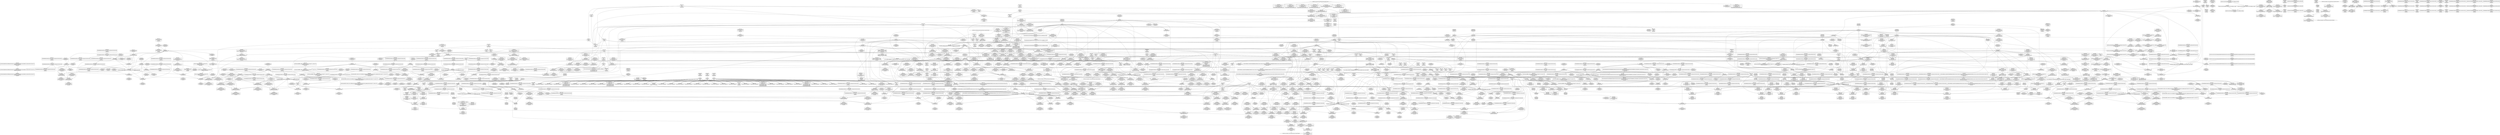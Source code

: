 digraph {
	CE0x3de0fc0 [shape=record,shape=Mrecord,label="{CE0x3de0fc0|rcu_lock_release:tmp6}"]
	CE0x3e0e0d0 [shape=record,shape=Mrecord,label="{CE0x3e0e0d0|i64*_getelementptr_inbounds_(_4_x_i64_,_4_x_i64_*___llvm_gcov_ctr133,_i64_0,_i64_1)|*Constant*|*SummSource*}"]
	CE0x3ddce30 [shape=record,shape=Mrecord,label="{CE0x3ddce30|__rcu_read_lock:tmp2}"]
	CE0x3de8870 [shape=record,shape=Mrecord,label="{CE0x3de8870|rcu_lock_acquire:tmp1|*SummSink*}"]
	CE0x3e3a6a0 [shape=record,shape=Mrecord,label="{CE0x3e3a6a0|i64*_getelementptr_inbounds_(_4_x_i64_,_4_x_i64_*___llvm_gcov_ctr135,_i64_0,_i64_2)|*Constant*}"]
	CE0x3d73710 [shape=record,shape=Mrecord,label="{CE0x3d73710|sock_has_perm:ad|security/selinux/hooks.c, 3965|*SummSource*}"]
	CE0x3dc0fd0 [shape=record,shape=Mrecord,label="{CE0x3dc0fd0|task_sid:tmp7|security/selinux/hooks.c,208}"]
	CE0x3de4050 [shape=record,shape=Mrecord,label="{CE0x3de4050|cred_sid:cred|Function::cred_sid&Arg::cred::|*SummSink*}"]
	CE0x3e36210 [shape=record,shape=Mrecord,label="{CE0x3e36210|rcu_lock_acquire:bb}"]
	CE0x3d503f0 [shape=record,shape=Mrecord,label="{CE0x3d503f0|rcu_read_unlock:tmp2|*SummSource*}"]
	CE0x3d30050 [shape=record,shape=Mrecord,label="{CE0x3d30050|get_current:tmp3|*SummSink*}"]
	CE0x3d7eca0 [shape=record,shape=Mrecord,label="{CE0x3d7eca0|sock_has_perm:tmp20|security/selinux/hooks.c,3977}"]
	CE0x3dfc130 [shape=record,shape=Mrecord,label="{CE0x3dfc130|_call_void_lockdep_rcu_suspicious(i8*_getelementptr_inbounds_(_25_x_i8_,_25_x_i8_*_.str45,_i32_0,_i32_0),_i32_883,_i8*_getelementptr_inbounds_(_42_x_i8_,_42_x_i8_*_.str46,_i32_0,_i32_0))_#10,_!dbg_!27728|include/linux/rcupdate.h,882}"]
	CE0x3dfcd30 [shape=record,shape=Mrecord,label="{CE0x3dfcd30|rcu_read_lock:tmp19|include/linux/rcupdate.h,882}"]
	CE0x3d354e0 [shape=record,shape=Mrecord,label="{CE0x3d354e0|i64_1|*Constant*}"]
	CE0x3dd54c0 [shape=record,shape=Mrecord,label="{CE0x3dd54c0|GLOBAL:__rcu_read_unlock|*Constant*|*SummSource*}"]
	CE0x3e01480 [shape=record,shape=Mrecord,label="{CE0x3e01480|_call_void_asm_sideeffect_,_memory_,_dirflag_,_fpsr_,_flags_()_#3,_!dbg_!27711,_!srcloc_!27714|include/linux/rcupdate.h,244|*SummSource*}"]
	CE0x3d25830 [shape=record,shape=Mrecord,label="{CE0x3d25830|sock_has_perm:net|security/selinux/hooks.c, 3966|*SummSource*}"]
	CE0x3dafa80 [shape=record,shape=Mrecord,label="{CE0x3dafa80|i32_2|*Constant*}"]
	CE0x3d976c0 [shape=record,shape=Mrecord,label="{CE0x3d976c0|task_sid:tmp22|security/selinux/hooks.c,208|*SummSink*}"]
	CE0x3de6c00 [shape=record,shape=Mrecord,label="{CE0x3de6c00|rcu_read_lock:bb}"]
	CE0x3e8d390 [shape=record,shape=Mrecord,label="{CE0x3e8d390|i64*_getelementptr_inbounds_(_4_x_i64_,_4_x_i64_*___llvm_gcov_ctr129,_i64_0,_i64_0)|*Constant*}"]
	CE0x3e4ffc0 [shape=record,shape=Mrecord,label="{CE0x3e4ffc0|i32_1|*Constant*}"]
	CE0x3dd5bc0 [shape=record,shape=Mrecord,label="{CE0x3dd5bc0|_ret_void,_!dbg_!27717|include/linux/rcupdate.h,245}"]
	CE0x3d9fef0 [shape=record,shape=Mrecord,label="{CE0x3d9fef0|i64*_getelementptr_inbounds_(_4_x_i64_,_4_x_i64_*___llvm_gcov_ctr129,_i64_0,_i64_2)|*Constant*|*SummSink*}"]
	CE0x3da5b30 [shape=record,shape=Mrecord,label="{CE0x3da5b30|sock_has_perm:sk4|security/selinux/hooks.c,3974|*SummSource*}"]
	CE0x3daf1a0 [shape=record,shape=Mrecord,label="{CE0x3daf1a0|i32_8|*Constant*}"]
	CE0x3d5bce0 [shape=record,shape=Mrecord,label="{CE0x3d5bce0|sock_has_perm:task|Function::sock_has_perm&Arg::task::}"]
	CE0x3e031e0 [shape=record,shape=Mrecord,label="{CE0x3e031e0|_ret_void,_!dbg_!27719|./arch/x86/include/asm/preempt.h,73|*SummSource*}"]
	CE0x3d98e40 [shape=record,shape=Mrecord,label="{CE0x3d98e40|task_sid:tmp25|security/selinux/hooks.c,208|*SummSink*}"]
	CE0x3e4a2d0 [shape=record,shape=Mrecord,label="{CE0x3e4a2d0|i64*_getelementptr_inbounds_(_4_x_i64_,_4_x_i64_*___llvm_gcov_ctr128,_i64_0,_i64_1)|*Constant*|*SummSink*}"]
	CE0x3dab370 [shape=record,shape=Mrecord,label="{CE0x3dab370|8:_%struct.sock*,_:_SCME_30,31_}"]
	CE0x3d34b00 [shape=record,shape=Mrecord,label="{CE0x3d34b00|task_sid:tmp12|security/selinux/hooks.c,208}"]
	CE0x3de6e80 [shape=record,shape=Mrecord,label="{CE0x3de6e80|cred_sid:sid|security/selinux/hooks.c,197}"]
	CE0x3dcc980 [shape=record,shape=Mrecord,label="{CE0x3dcc980|rcu_read_unlock:tmp1|*SummSource*}"]
	CE0x3daaa20 [shape=record,shape=Mrecord,label="{CE0x3daaa20|8:_%struct.sock*,_:_SCME_20,22_|*MultipleSource*|security/selinux/hooks.c, 3966|security/selinux/hooks.c,3966|security/selinux/hooks.c,3966}"]
	CE0x3e4de70 [shape=record,shape=Mrecord,label="{CE0x3e4de70|__rcu_read_lock:tmp5|include/linux/rcupdate.h,239}"]
	CE0x3da43d0 [shape=record,shape=Mrecord,label="{CE0x3da43d0|sock_has_perm:tmp17|security/selinux/hooks.c,3976|*SummSource*}"]
	CE0x3daf540 [shape=record,shape=Mrecord,label="{CE0x3daf540|sock_has_perm:call|security/selinux/hooks.c,3967|*SummSink*}"]
	CE0x3d21350 [shape=record,shape=Mrecord,label="{CE0x3d21350|i32_5|*Constant*|*SummSink*}"]
	CE0x3dc84e0 [shape=record,shape=Mrecord,label="{CE0x3dc84e0|_call_void_mcount()_#3|*SummSource*}"]
	CE0x3dad860 [shape=record,shape=Mrecord,label="{CE0x3dad860|task_sid:entry|*SummSource*}"]
	CE0x3e127e0 [shape=record,shape=Mrecord,label="{CE0x3e127e0|rcu_read_unlock:tmp20|include/linux/rcupdate.h,933|*SummSource*}"]
	CE0x3dcf090 [shape=record,shape=Mrecord,label="{CE0x3dcf090|i64*_getelementptr_inbounds_(_13_x_i64_,_13_x_i64_*___llvm_gcov_ctr126,_i64_0,_i64_8)|*Constant*|*SummSource*}"]
	CE0x3dd42b0 [shape=record,shape=Mrecord,label="{CE0x3dd42b0|rcu_lock_release:entry|*SummSource*}"]
	CE0x3dbccf0 [shape=record,shape=Mrecord,label="{CE0x3dbccf0|GLOBAL:rcu_read_lock|*Constant*|*SummSource*}"]
	CE0x3e00640 [shape=record,shape=Mrecord,label="{CE0x3e00640|rcu_read_unlock:tmp14|include/linux/rcupdate.h,933|*SummSink*}"]
	CE0x3dd8290 [shape=record,shape=Mrecord,label="{CE0x3dd8290|i64_1|*Constant*}"]
	CE0x3d29b30 [shape=record,shape=Mrecord,label="{CE0x3d29b30|selinux_socket_shutdown:call1|security/selinux/hooks.c,4253}"]
	CE0x3d39e30 [shape=record,shape=Mrecord,label="{CE0x3d39e30|sock_has_perm:tmp|*SummSource*}"]
	CE0x3dbc6e0 [shape=record,shape=Mrecord,label="{CE0x3dbc6e0|_call_void_mcount()_#3|*SummSource*}"]
	CE0x3de1d00 [shape=record,shape=Mrecord,label="{CE0x3de1d00|__preempt_count_add:tmp5|./arch/x86/include/asm/preempt.h,72}"]
	CE0x3d3f800 [shape=record,shape=Mrecord,label="{CE0x3d3f800|get_current:tmp2}"]
	CE0x3e6c780 [shape=record,shape=Mrecord,label="{CE0x3e6c780|__preempt_count_add:tmp3}"]
	CE0x3e03e90 [shape=record,shape=Mrecord,label="{CE0x3e03e90|rcu_lock_acquire:tmp5|include/linux/rcupdate.h,418}"]
	CE0x3d95980 [shape=record,shape=Mrecord,label="{CE0x3d95980|sock_has_perm:tmp2|*LoadInst*|security/selinux/hooks.c,3964|*SummSource*}"]
	CE0x3dc32f0 [shape=record,shape=Mrecord,label="{CE0x3dc32f0|task_sid:tmp4|*LoadInst*|security/selinux/hooks.c,208|*SummSink*}"]
	CE0x3da9cf0 [shape=record,shape=Mrecord,label="{CE0x3da9cf0|8:_%struct.sock*,_:_SCME_8,16_|*MultipleSource*|security/selinux/hooks.c, 3966|security/selinux/hooks.c,3966|security/selinux/hooks.c,3966}"]
	CE0x3dab830 [shape=record,shape=Mrecord,label="{CE0x3dab830|8:_%struct.sock*,_:_SCME_34,35_}"]
	CE0x3dadee0 [shape=record,shape=Mrecord,label="{CE0x3dadee0|_ret_i32_%call7,_!dbg_!27749|security/selinux/hooks.c,210|*SummSource*}"]
	CE0x3db0c10 [shape=record,shape=Mrecord,label="{CE0x3db0c10|sock_has_perm:cmp|security/selinux/hooks.c,3969|*SummSink*}"]
	CE0x3d61880 [shape=record,shape=Mrecord,label="{CE0x3d61880|GLOBAL:current_task|Global_var:current_task|*SummSink*}"]
	CE0x3e51020 [shape=record,shape=Mrecord,label="{CE0x3e51020|__preempt_count_add:bb|*SummSource*}"]
	CE0x3d20fe0 [shape=record,shape=Mrecord,label="{CE0x3d20fe0|sock_has_perm:entry|*SummSource*}"]
	CE0x3e11b60 [shape=record,shape=Mrecord,label="{CE0x3e11b60|i64*_getelementptr_inbounds_(_11_x_i64_,_11_x_i64_*___llvm_gcov_ctr132,_i64_0,_i64_9)|*Constant*|*SummSource*}"]
	CE0x3da3660 [shape=record,shape=Mrecord,label="{CE0x3da3660|sock_has_perm:u|security/selinux/hooks.c,3973|*SummSink*}"]
	CE0x3db4d80 [shape=record,shape=Mrecord,label="{CE0x3db4d80|i64*_getelementptr_inbounds_(_4_x_i64_,_4_x_i64_*___llvm_gcov_ctr135,_i64_0,_i64_1)|*Constant*|*SummSink*}"]
	CE0x3e4a100 [shape=record,shape=Mrecord,label="{CE0x3e4a100|i64*_getelementptr_inbounds_(_4_x_i64_,_4_x_i64_*___llvm_gcov_ctr134,_i64_0,_i64_0)|*Constant*}"]
	CE0x3dab0c0 [shape=record,shape=Mrecord,label="{CE0x3dab0c0|8:_%struct.sock*,_:_SCME_27,28_}"]
	CE0x3d53ff0 [shape=record,shape=Mrecord,label="{CE0x3d53ff0|task_sid:tmp10|security/selinux/hooks.c,208}"]
	CE0x3d25640 [shape=record,shape=Mrecord,label="{CE0x3d25640|sock_has_perm:ad|security/selinux/hooks.c, 3965|*SummSink*}"]
	CE0x3dfaff0 [shape=record,shape=Mrecord,label="{CE0x3dfaff0|i64*_getelementptr_inbounds_(_11_x_i64_,_11_x_i64_*___llvm_gcov_ctr127,_i64_0,_i64_9)|*Constant*|*SummSink*}"]
	CE0x3e087c0 [shape=record,shape=Mrecord,label="{CE0x3e087c0|rcu_read_unlock:land.lhs.true|*SummSource*}"]
	CE0x3d9a210 [shape=record,shape=Mrecord,label="{CE0x3d9a210|i64*_getelementptr_inbounds_(_4_x_i64_,_4_x_i64_*___llvm_gcov_ctr129,_i64_0,_i64_3)|*Constant*}"]
	CE0x3dcfc10 [shape=record,shape=Mrecord,label="{CE0x3dcfc10|_call_void_lockdep_rcu_suspicious(i8*_getelementptr_inbounds_(_25_x_i8_,_25_x_i8_*_.str3,_i32_0,_i32_0),_i32_208,_i8*_getelementptr_inbounds_(_41_x_i8_,_41_x_i8_*_.str44,_i32_0,_i32_0))_#10,_!dbg_!27732|security/selinux/hooks.c,208|*SummSink*}"]
	CE0x3db3c00 [shape=record,shape=Mrecord,label="{CE0x3db3c00|sock_has_perm:tmp5|security/selinux/hooks.c,3966|*SummSource*}"]
	CE0x3dde160 [shape=record,shape=Mrecord,label="{CE0x3dde160|rcu_lock_acquire:tmp6|*SummSink*}"]
	CE0x3de6470 [shape=record,shape=Mrecord,label="{CE0x3de6470|GLOBAL:rcu_read_lock.__warned|Global_var:rcu_read_lock.__warned}"]
	CE0x3dfdf80 [shape=record,shape=Mrecord,label="{CE0x3dfdf80|rcu_read_lock:tmp22|include/linux/rcupdate.h,884}"]
	CE0x3dd3820 [shape=record,shape=Mrecord,label="{CE0x3dd3820|_call_void_rcu_lock_release(%struct.lockdep_map*_rcu_lock_map)_#10,_!dbg_!27733|include/linux/rcupdate.h,935|*SummSource*}"]
	CE0x3e4b2e0 [shape=record,shape=Mrecord,label="{CE0x3e4b2e0|rcu_lock_release:__here}"]
	CE0x3e49420 [shape=record,shape=Mrecord,label="{CE0x3e49420|i64_1|*Constant*}"]
	CE0x3d53810 [shape=record,shape=Mrecord,label="{CE0x3d53810|GLOBAL:rcu_lock_acquire|*Constant*|*SummSource*}"]
	CE0x3d3eb50 [shape=record,shape=Mrecord,label="{CE0x3d3eb50|rcu_read_lock:tmp2}"]
	CE0x3e47330 [shape=record,shape=Mrecord,label="{CE0x3e47330|__preempt_count_sub:tmp5|./arch/x86/include/asm/preempt.h,77|*SummSource*}"]
	CE0x3e07c00 [shape=record,shape=Mrecord,label="{CE0x3e07c00|_call_void_mcount()_#3|*SummSource*}"]
	CE0x3d7ed10 [shape=record,shape=Mrecord,label="{CE0x3d7ed10|sock_has_perm:tmp20|security/selinux/hooks.c,3977|*SummSource*}"]
	CE0x3e8dca0 [shape=record,shape=Mrecord,label="{CE0x3e8dca0|i64*_getelementptr_inbounds_(_4_x_i64_,_4_x_i64_*___llvm_gcov_ctr129,_i64_0,_i64_1)|*Constant*|*SummSource*}"]
	CE0x3dcdfa0 [shape=record,shape=Mrecord,label="{CE0x3dcdfa0|task_sid:tmp14|security/selinux/hooks.c,208}"]
	CE0x3dde6f0 [shape=record,shape=Mrecord,label="{CE0x3dde6f0|i8*_undef|*Constant*}"]
	CE0x3da8010 [shape=record,shape=Mrecord,label="{CE0x3da8010|rcu_read_lock:tmp8|include/linux/rcupdate.h,882}"]
	CE0x3d310d0 [shape=record,shape=Mrecord,label="{CE0x3d310d0|GLOBAL:lock_release|*Constant*|*SummSource*}"]
	CE0x3d2a7a0 [shape=record,shape=Mrecord,label="{CE0x3d2a7a0|selinux_socket_shutdown:tmp3|*SummSource*}"]
	CE0x3de4f20 [shape=record,shape=Mrecord,label="{CE0x3de4f20|GLOBAL:rcu_read_unlock|*Constant*|*SummSink*}"]
	CE0x3e07460 [shape=record,shape=Mrecord,label="{CE0x3e07460|GLOBAL:__preempt_count_add|*Constant*|*SummSource*}"]
	CE0x3e6ca40 [shape=record,shape=Mrecord,label="{CE0x3e6ca40|i64*_getelementptr_inbounds_(_4_x_i64_,_4_x_i64_*___llvm_gcov_ctr134,_i64_0,_i64_1)|*Constant*}"]
	CE0x3de12e0 [shape=record,shape=Mrecord,label="{CE0x3de12e0|rcu_lock_release:tmp6|*SummSink*}"]
	CE0x3d35550 [shape=record,shape=Mrecord,label="{CE0x3d35550|task_sid:tmp1}"]
	CE0x3e05ed0 [shape=record,shape=Mrecord,label="{CE0x3e05ed0|rcu_read_unlock:tmp3|*SummSource*}"]
	CE0x3d66190 [shape=record,shape=Mrecord,label="{CE0x3d66190|_call_void_mcount()_#3}"]
	CE0x3e081e0 [shape=record,shape=Mrecord,label="{CE0x3e081e0|rcu_read_unlock:tobool|include/linux/rcupdate.h,933|*SummSink*}"]
	CE0x3dcdea0 [shape=record,shape=Mrecord,label="{CE0x3dcdea0|i64_6|*Constant*|*SummSink*}"]
	CE0x3d9d7d0 [shape=record,shape=Mrecord,label="{CE0x3d9d7d0|__rcu_read_unlock:do.body|*SummSource*}"]
	CE0x3db2f20 [shape=record,shape=Mrecord,label="{CE0x3db2f20|sock_has_perm:tmp12|security/selinux/hooks.c,3970|*SummSink*}"]
	CE0x3dc20a0 [shape=record,shape=Mrecord,label="{CE0x3dc20a0|task_sid:tmp4|*LoadInst*|security/selinux/hooks.c,208}"]
	CE0x3e07f60 [shape=record,shape=Mrecord,label="{CE0x3e07f60|rcu_read_unlock:tobool|include/linux/rcupdate.h,933|*SummSource*}"]
	CE0x3d58640 [shape=record,shape=Mrecord,label="{CE0x3d58640|get_current:bb|*SummSource*}"]
	CE0x3dad4b0 [shape=record,shape=Mrecord,label="{CE0x3dad4b0|i64_56|*Constant*|*SummSink*}"]
	CE0x3df2840 [shape=record,shape=Mrecord,label="{CE0x3df2840|i64_0|*Constant*}"]
	CE0x3d98760 [shape=record,shape=Mrecord,label="{CE0x3d98760|task_sid:tmp24|security/selinux/hooks.c,208|*SummSource*}"]
	CE0x3e3d810 [shape=record,shape=Mrecord,label="{CE0x3e3d810|void_(i32*,_i32,_i32*)*_asm_addl_$1,_%gs:$0_,_*m,ri,*m,_dirflag_,_fpsr_,_flags_}"]
	CE0x3df2ab0 [shape=record,shape=Mrecord,label="{CE0x3df2ab0|rcu_read_lock:tmp4|include/linux/rcupdate.h,882|*SummSink*}"]
	CE0x3dfd190 [shape=record,shape=Mrecord,label="{CE0x3dfd190|rcu_read_lock:tmp20|include/linux/rcupdate.h,882|*SummSource*}"]
	CE0x3d31060 [shape=record,shape=Mrecord,label="{CE0x3d31060|GLOBAL:lock_release|*Constant*}"]
	CE0x3dd4650 [shape=record,shape=Mrecord,label="{CE0x3dd4650|rcu_lock_release:map|Function::rcu_lock_release&Arg::map::|*SummSource*}"]
	CE0x3dac8d0 [shape=record,shape=Mrecord,label="{CE0x3dac8d0|8:_%struct.sock*,_:_SCME_48,49_}"]
	CE0x3e04850 [shape=record,shape=Mrecord,label="{CE0x3e04850|rcu_read_unlock:tmp9|include/linux/rcupdate.h,933|*SummSink*}"]
	CE0x3e0c070 [shape=record,shape=Mrecord,label="{CE0x3e0c070|__preempt_count_add:tmp6|./arch/x86/include/asm/preempt.h,73|*SummSource*}"]
	CE0x3da48e0 [shape=record,shape=Mrecord,label="{CE0x3da48e0|sock_has_perm:net1|security/selinux/hooks.c,3973|*SummSource*}"]
	CE0x3dc9810 [shape=record,shape=Mrecord,label="{CE0x3dc9810|task_sid:land.lhs.true2|*SummSource*}"]
	CE0x3dffb70 [shape=record,shape=Mrecord,label="{CE0x3dffb70|i64*_getelementptr_inbounds_(_4_x_i64_,_4_x_i64_*___llvm_gcov_ctr130,_i64_0,_i64_2)|*Constant*|*SummSource*}"]
	CE0x3d51360 [shape=record,shape=Mrecord,label="{CE0x3d51360|i32_0|*Constant*}"]
	CE0x3debaa0 [shape=record,shape=Mrecord,label="{CE0x3debaa0|GLOBAL:__llvm_gcov_ctr127|Global_var:__llvm_gcov_ctr127|*SummSink*}"]
	CE0x3d1ae30 [shape=record,shape=Mrecord,label="{CE0x3d1ae30|i64*_getelementptr_inbounds_(_2_x_i64_,_2_x_i64_*___llvm_gcov_ctr367,_i64_0,_i64_1)|*Constant*}"]
	CE0x3e402c0 [shape=record,shape=Mrecord,label="{CE0x3e402c0|__rcu_read_unlock:tmp7|include/linux/rcupdate.h,245|*SummSource*}"]
	CE0x3dc39d0 [shape=record,shape=Mrecord,label="{CE0x3dc39d0|task_sid:tmp8|security/selinux/hooks.c,208|*SummSink*}"]
	CE0x3d9a820 [shape=record,shape=Mrecord,label="{CE0x3d9a820|i64*_getelementptr_inbounds_(_4_x_i64_,_4_x_i64_*___llvm_gcov_ctr134,_i64_0,_i64_0)|*Constant*|*SummSink*}"]
	CE0x3dde5c0 [shape=record,shape=Mrecord,label="{CE0x3dde5c0|rcu_lock_acquire:tmp7|*SummSource*}"]
	CE0x3e0c0e0 [shape=record,shape=Mrecord,label="{CE0x3e0c0e0|__preempt_count_add:tmp6|./arch/x86/include/asm/preempt.h,73|*SummSink*}"]
	CE0x3dbd540 [shape=record,shape=Mrecord,label="{CE0x3dbd540|task_sid:tmp12|security/selinux/hooks.c,208|*SummSource*}"]
	CE0x3e40040 [shape=record,shape=Mrecord,label="{CE0x3e40040|__preempt_count_add:tmp5|./arch/x86/include/asm/preempt.h,72|*SummSource*}"]
	CE0x3dfa010 [shape=record,shape=Mrecord,label="{CE0x3dfa010|i32_883|*Constant*}"]
	CE0x3dddeb0 [shape=record,shape=Mrecord,label="{CE0x3dddeb0|i64*_getelementptr_inbounds_(_4_x_i64_,_4_x_i64_*___llvm_gcov_ctr130,_i64_0,_i64_3)|*Constant*|*SummSink*}"]
	CE0x3e4f190 [shape=record,shape=Mrecord,label="{CE0x3e4f190|rcu_lock_release:tmp4|include/linux/rcupdate.h,423|*SummSink*}"]
	CE0x3e53810 [shape=record,shape=Mrecord,label="{CE0x3e53810|i64*_getelementptr_inbounds_(_4_x_i64_,_4_x_i64_*___llvm_gcov_ctr135,_i64_0,_i64_0)|*Constant*}"]
	CE0x3df5420 [shape=record,shape=Mrecord,label="{CE0x3df5420|rcu_read_lock:tmp12|include/linux/rcupdate.h,882|*SummSink*}"]
	CE0x3e4e130 [shape=record,shape=Mrecord,label="{CE0x3e4e130|i64*_getelementptr_inbounds_(_4_x_i64_,_4_x_i64_*___llvm_gcov_ctr128,_i64_0,_i64_2)|*Constant*}"]
	CE0x3db22f0 [shape=record,shape=Mrecord,label="{CE0x3db22f0|i64*_getelementptr_inbounds_(_6_x_i64_,_6_x_i64_*___llvm_gcov_ctr327,_i64_0,_i64_3)|*Constant*}"]
	CE0x3da6440 [shape=record,shape=Mrecord,label="{CE0x3da6440|sock_has_perm:sid5|security/selinux/hooks.c,3976|*SummSink*}"]
	CE0x3d707b0 [shape=record,shape=Mrecord,label="{CE0x3d707b0|sock_has_perm:tmp13|security/selinux/hooks.c,3972|*SummSink*}"]
	CE0x3df7b60 [shape=record,shape=Mrecord,label="{CE0x3df7b60|rcu_read_lock:tmp13|include/linux/rcupdate.h,882|*SummSource*}"]
	CE0x3e123e0 [shape=record,shape=Mrecord,label="{CE0x3e123e0|rcu_read_unlock:tmp19|include/linux/rcupdate.h,933|*SummSink*}"]
	CE0x3d9e3a0 [shape=record,shape=Mrecord,label="{CE0x3d9e3a0|__preempt_count_sub:sub|./arch/x86/include/asm/preempt.h,77|*SummSink*}"]
	CE0x3daaba0 [shape=record,shape=Mrecord,label="{CE0x3daaba0|8:_%struct.sock*,_:_SCME_24,25_}"]
	CE0x3dc4b30 [shape=record,shape=Mrecord,label="{CE0x3dc4b30|rcu_read_lock:tobool|include/linux/rcupdate.h,882}"]
	"CONST[source:0(mediator),value:2(dynamic)][purpose:{subject}][SnkIdx:0]"
	CE0x3e4fe50 [shape=record,shape=Mrecord,label="{CE0x3e4fe50|_call_void_lock_release(%struct.lockdep_map*_%map,_i32_1,_i64_ptrtoint_(i8*_blockaddress(_rcu_lock_release,_%__here)_to_i64))_#10,_!dbg_!27716|include/linux/rcupdate.h,423|*SummSink*}"]
	CE0x3d535a0 [shape=record,shape=Mrecord,label="{CE0x3d535a0|task_sid:do.body}"]
	CE0x3d73130 [shape=record,shape=Mrecord,label="{CE0x3d73130|i64*_getelementptr_inbounds_(_6_x_i64_,_6_x_i64_*___llvm_gcov_ctr327,_i64_0,_i64_5)|*Constant*|*SummSink*}"]
	CE0x3d2bc60 [shape=record,shape=Mrecord,label="{CE0x3d2bc60|selinux_socket_shutdown:tmp2|*SummSink*}"]
	CE0x3d22c90 [shape=record,shape=Mrecord,label="{CE0x3d22c90|sock_has_perm:tmp1}"]
	CE0x3d1f5b0 [shape=record,shape=Mrecord,label="{CE0x3d1f5b0|i32_5|*Constant*}"]
	CE0x3dbd970 [shape=record,shape=Mrecord,label="{CE0x3dbd970|task_sid:tmp13|security/selinux/hooks.c,208|*SummSource*}"]
	CE0x3e02ca0 [shape=record,shape=Mrecord,label="{CE0x3e02ca0|rcu_read_unlock:tmp4|include/linux/rcupdate.h,933|*SummSink*}"]
	CE0x3e358f0 [shape=record,shape=Mrecord,label="{CE0x3e358f0|__rcu_read_unlock:tmp|*SummSource*}"]
	CE0x3da62d0 [shape=record,shape=Mrecord,label="{CE0x3da62d0|sock_has_perm:sid5|security/selinux/hooks.c,3976|*SummSource*}"]
	CE0x3e10c70 [shape=record,shape=Mrecord,label="{CE0x3e10c70|i64*_getelementptr_inbounds_(_11_x_i64_,_11_x_i64_*___llvm_gcov_ctr132,_i64_0,_i64_8)|*Constant*}"]
	CE0x3d66b20 [shape=record,shape=Mrecord,label="{CE0x3d66b20|8:_%struct.sock*,_:_SCME_18,20_|*MultipleSource*|security/selinux/hooks.c, 3966|security/selinux/hooks.c,3966|security/selinux/hooks.c,3966}"]
	CE0x3de5b20 [shape=record,shape=Mrecord,label="{CE0x3de5b20|rcu_read_lock:if.end|*SummSource*}"]
	CE0x3df59f0 [shape=record,shape=Mrecord,label="{CE0x3df59f0|rcu_read_lock:call3|include/linux/rcupdate.h,882|*SummSink*}"]
	CE0x3d7f3b0 [shape=record,shape=Mrecord,label="{CE0x3d7f3b0|i64_6|*Constant*}"]
	CE0x3e0c340 [shape=record,shape=Mrecord,label="{CE0x3e0c340|rcu_lock_acquire:tmp2|*SummSink*}"]
	CE0x3dcad10 [shape=record,shape=Mrecord,label="{CE0x3dcad10|task_sid:land.lhs.true|*SummSink*}"]
	CE0x3e3c9d0 [shape=record,shape=Mrecord,label="{CE0x3e3c9d0|rcu_lock_acquire:tmp4|include/linux/rcupdate.h,418}"]
	CE0x3d53bf0 [shape=record,shape=Mrecord,label="{CE0x3d53bf0|task_sid:tmp10|security/selinux/hooks.c,208|*SummSink*}"]
	CE0x3df84b0 [shape=record,shape=Mrecord,label="{CE0x3df84b0|rcu_read_lock:tmp15|include/linux/rcupdate.h,882|*SummSource*}"]
	CE0x3dde880 [shape=record,shape=Mrecord,label="{CE0x3dde880|i64*_getelementptr_inbounds_(_4_x_i64_,_4_x_i64_*___llvm_gcov_ctr128,_i64_0,_i64_1)|*Constant*|*SummSource*}"]
	CE0x3e0dbf0 [shape=record,shape=Mrecord,label="{CE0x3e0dbf0|rcu_lock_release:tmp1|*SummSource*}"]
	CE0x3d274a0 [shape=record,shape=Mrecord,label="{CE0x3d274a0|sock_has_perm:if.end}"]
	CE0x3e35b70 [shape=record,shape=Mrecord,label="{CE0x3e35b70|COLLAPSED:_GCMRE___llvm_gcov_ctr134_internal_global_4_x_i64_zeroinitializer:_elem_0:default:}"]
	CE0x3e554e0 [shape=record,shape=Mrecord,label="{CE0x3e554e0|i64*_getelementptr_inbounds_(_4_x_i64_,_4_x_i64_*___llvm_gcov_ctr135,_i64_0,_i64_0)|*Constant*|*SummSource*}"]
	CE0x3d20590 [shape=record,shape=Mrecord,label="{CE0x3d20590|selinux_socket_shutdown:tmp|*SummSource*}"]
	CE0x3d99a60 [shape=record,shape=Mrecord,label="{CE0x3d99a60|task_sid:call7|security/selinux/hooks.c,208}"]
	CE0x3d712e0 [shape=record,shape=Mrecord,label="{CE0x3d712e0|sock_has_perm:type|security/selinux/hooks.c,3972|*SummSource*}"]
	CE0x3db44e0 [shape=record,shape=Mrecord,label="{CE0x3db44e0|_call_void_asm_addl_$1,_%gs:$0_,_*m,ri,*m,_dirflag_,_fpsr_,_flags_(i32*___preempt_count,_i32_%val,_i32*___preempt_count)_#3,_!dbg_!27714,_!srcloc_!27717|./arch/x86/include/asm/preempt.h,72}"]
	CE0x3dec970 [shape=record,shape=Mrecord,label="{CE0x3dec970|_ret_void,_!dbg_!27717|include/linux/rcupdate.h,419}"]
	CE0x3de4ce0 [shape=record,shape=Mrecord,label="{CE0x3de4ce0|rcu_read_unlock:entry}"]
	CE0x3dd8070 [shape=record,shape=Mrecord,label="{CE0x3dd8070|_call_void_mcount()_#3|*SummSink*}"]
	CE0x3d3b4b0 [shape=record,shape=Mrecord,label="{CE0x3d3b4b0|rcu_lock_acquire:indirectgoto|*SummSink*}"]
	CE0x3dc0bc0 [shape=record,shape=Mrecord,label="{CE0x3dc0bc0|rcu_read_lock:tmp|*SummSink*}"]
	CE0x3d9c9f0 [shape=record,shape=Mrecord,label="{CE0x3d9c9f0|__preempt_count_add:bb}"]
	CE0x3e50300 [shape=record,shape=Mrecord,label="{CE0x3e50300|i64*_getelementptr_inbounds_(_4_x_i64_,_4_x_i64_*___llvm_gcov_ctr135,_i64_0,_i64_3)|*Constant*|*SummSink*}"]
	CE0x3d616f0 [shape=record,shape=Mrecord,label="{CE0x3d616f0|get_current:tmp4|./arch/x86/include/asm/current.h,14|*SummSink*}"]
	CE0x3e143a0 [shape=record,shape=Mrecord,label="{CE0x3e143a0|_call_void_lockdep_rcu_suspicious(i8*_getelementptr_inbounds_(_25_x_i8_,_25_x_i8_*_.str45,_i32_0,_i32_0),_i32_934,_i8*_getelementptr_inbounds_(_44_x_i8_,_44_x_i8_*_.str47,_i32_0,_i32_0))_#10,_!dbg_!27726|include/linux/rcupdate.h,933|*SummSink*}"]
	CE0x3db27b0 [shape=record,shape=Mrecord,label="{CE0x3db27b0|sock_has_perm:tmp11|security/selinux/hooks.c,3970|*SummSource*}"]
	CE0x3da4a40 [shape=record,shape=Mrecord,label="{CE0x3da4a40|sock_has_perm:net1|security/selinux/hooks.c,3973|*SummSink*}"]
	CE0x3e53310 [shape=record,shape=Mrecord,label="{CE0x3e53310|__preempt_count_sub:bb}"]
	CE0x3d55000 [shape=record,shape=Mrecord,label="{CE0x3d55000|sock_has_perm:sk_security|security/selinux/hooks.c,3964}"]
	CE0x3e87070 [shape=record,shape=Mrecord,label="{CE0x3e87070|__preempt_count_sub:tmp1|*SummSource*}"]
	CE0x3da8430 [shape=record,shape=Mrecord,label="{CE0x3da8430|0:_i8,_:_GCMR_rcu_read_lock.__warned_internal_global_i8_0,_section_.data.unlikely_,_align_1:_elem_0:default:}"]
	CE0x3dddd20 [shape=record,shape=Mrecord,label="{CE0x3dddd20|i64*_getelementptr_inbounds_(_4_x_i64_,_4_x_i64_*___llvm_gcov_ctr130,_i64_0,_i64_3)|*Constant*|*SummSource*}"]
	CE0x3e6dad0 [shape=record,shape=Mrecord,label="{CE0x3e6dad0|__preempt_count_sub:tmp4|./arch/x86/include/asm/preempt.h,77}"]
	CE0x3dd5690 [shape=record,shape=Mrecord,label="{CE0x3dd5690|__rcu_read_unlock:entry|*SummSource*}"]
	CE0x3da5cb0 [shape=record,shape=Mrecord,label="{CE0x3da5cb0|sock_has_perm:sk4|security/selinux/hooks.c,3974|*SummSink*}"]
	CE0x3de99d0 [shape=record,shape=Mrecord,label="{CE0x3de99d0|rcu_read_lock:tmp5|include/linux/rcupdate.h,882|*SummSink*}"]
	CE0x3de96e0 [shape=record,shape=Mrecord,label="{CE0x3de96e0|rcu_read_lock:tmp5|include/linux/rcupdate.h,882}"]
	CE0x3dce760 [shape=record,shape=Mrecord,label="{CE0x3dce760|task_sid:tmp17|security/selinux/hooks.c,208}"]
	CE0x3dac540 [shape=record,shape=Mrecord,label="{CE0x3dac540|8:_%struct.sock*,_:_SCME_45,46_}"]
	CE0x3dc40e0 [shape=record,shape=Mrecord,label="{CE0x3dc40e0|rcu_read_unlock:tmp7|include/linux/rcupdate.h,933}"]
	CE0x3d96c70 [shape=record,shape=Mrecord,label="{CE0x3d96c70|task_sid:tmp21|security/selinux/hooks.c,208|*SummSource*}"]
	CE0x3e14270 [shape=record,shape=Mrecord,label="{CE0x3e14270|_call_void_lockdep_rcu_suspicious(i8*_getelementptr_inbounds_(_25_x_i8_,_25_x_i8_*_.str45,_i32_0,_i32_0),_i32_934,_i8*_getelementptr_inbounds_(_44_x_i8_,_44_x_i8_*_.str47,_i32_0,_i32_0))_#10,_!dbg_!27726|include/linux/rcupdate.h,933|*SummSource*}"]
	CE0x3e8d7d0 [shape=record,shape=Mrecord,label="{CE0x3e8d7d0|void_(i32*,_i32,_i32*)*_asm_addl_$1,_%gs:$0_,_*m,ri,*m,_dirflag_,_fpsr_,_flags_}"]
	CE0x3d65fe0 [shape=record,shape=Mrecord,label="{CE0x3d65fe0|rcu_read_lock:tmp3|*SummSource*}"]
	CE0x3d53430 [shape=record,shape=Mrecord,label="{CE0x3d53430|task_sid:do.end|*SummSource*}"]
	CE0x3d1f870 [shape=record,shape=Mrecord,label="{CE0x3d1f870|selinux_socket_shutdown:bb|*SummSource*}"]
	CE0x3d55170 [shape=record,shape=Mrecord,label="{CE0x3d55170|cred_sid:security|security/selinux/hooks.c,196|*SummSink*}"]
	CE0x3daba90 [shape=record,shape=Mrecord,label="{CE0x3daba90|8:_%struct.sock*,_:_SCME_36,37_}"]
	CE0x3e0ce90 [shape=record,shape=Mrecord,label="{CE0x3e0ce90|rcu_read_unlock:land.lhs.true2}"]
	CE0x3d706d0 [shape=record,shape=Mrecord,label="{CE0x3d706d0|sock_has_perm:tmp13|security/selinux/hooks.c,3972}"]
	CE0x3d278d0 [shape=record,shape=Mrecord,label="{CE0x3d278d0|selinux_socket_shutdown:tmp2|*SummSource*}"]
	CE0x3da7ae0 [shape=record,shape=Mrecord,label="{CE0x3da7ae0|i32_(i32,_i32,_i16,_i32,_%struct.common_audit_data*)*_bitcast_(i32_(i32,_i32,_i16,_i32,_%struct.common_audit_data.495*)*_avc_has_perm_to_i32_(i32,_i32,_i16,_i32,_%struct.common_audit_data*)*)|*Constant*|*SummSource*}"]
	CE0x3dff640 [shape=record,shape=Mrecord,label="{CE0x3dff640|rcu_read_unlock:tmp15|include/linux/rcupdate.h,933|*SummSource*}"]
	CE0x3da9330 [shape=record,shape=Mrecord,label="{CE0x3da9330|avc_has_perm:auditdata|Function::avc_has_perm&Arg::auditdata::|*SummSource*}"]
	CE0x3d99800 [shape=record,shape=Mrecord,label="{CE0x3d99800|i64*_getelementptr_inbounds_(_13_x_i64_,_13_x_i64_*___llvm_gcov_ctr126,_i64_0,_i64_12)|*Constant*|*SummSink*}"]
	CE0x3d35350 [shape=record,shape=Mrecord,label="{CE0x3d35350|rcu_read_unlock:bb|*SummSource*}"]
	CE0x3dd7680 [shape=record,shape=Mrecord,label="{CE0x3dd7680|COLLAPSED:_GCMRE___llvm_gcov_ctr130_internal_global_4_x_i64_zeroinitializer:_elem_0:default:}"]
	CE0x3dad120 [shape=record,shape=Mrecord,label="{CE0x3dad120|8:_%struct.sock*,_:_SCME_55,56_}"]
	CE0x3da4080 [shape=record,shape=Mrecord,label="{CE0x3da4080|sock_has_perm:u|security/selinux/hooks.c,3973|*SummSource*}"]
	CE0x3d55ba0 [shape=record,shape=Mrecord,label="{CE0x3d55ba0|task_sid:do.body5|*SummSink*}"]
	CE0x3d250e0 [shape=record,shape=Mrecord,label="{CE0x3d250e0|get_current:tmp3}"]
	CE0x3db7500 [shape=record,shape=Mrecord,label="{CE0x3db7500|rcu_read_lock:tmp10|include/linux/rcupdate.h,882|*SummSink*}"]
	CE0x3df1cf0 [shape=record,shape=Mrecord,label="{CE0x3df1cf0|__preempt_count_add:tmp2}"]
	CE0x3da97c0 [shape=record,shape=Mrecord,label="{CE0x3da97c0|_ret_i32_%retval.0,_!dbg_!27728|security/selinux/avc.c,775|*SummSink*}"]
	CE0x3dd2bf0 [shape=record,shape=Mrecord,label="{CE0x3dd2bf0|rcu_lock_acquire:map|Function::rcu_lock_acquire&Arg::map::|*SummSink*}"]
	CE0x3d98af0 [shape=record,shape=Mrecord,label="{CE0x3d98af0|task_sid:tmp25|security/selinux/hooks.c,208|*SummSource*}"]
	CE0x3d24650 [shape=record,shape=Mrecord,label="{CE0x3d24650|32:_%struct.sock*,_:_CRE_8,16_|*MultipleSource*|security/selinux/hooks.c,4253|Function::selinux_socket_shutdown&Arg::sock::}"]
	CE0x3d20640 [shape=record,shape=Mrecord,label="{CE0x3d20640|get_current:entry|*SummSource*}"]
	CE0x3de9260 [shape=record,shape=Mrecord,label="{CE0x3de9260|GLOBAL:__llvm_gcov_ctr132|Global_var:__llvm_gcov_ctr132|*SummSink*}"]
	CE0x3db5890 [shape=record,shape=Mrecord,label="{CE0x3db5890|__preempt_count_add:tmp4|./arch/x86/include/asm/preempt.h,72|*SummSink*}"]
	CE0x3dbfb80 [shape=record,shape=Mrecord,label="{CE0x3dbfb80|_call_void_rcu_lock_acquire(%struct.lockdep_map*_rcu_lock_map)_#10,_!dbg_!27711|include/linux/rcupdate.h,881}"]
	CE0x3e0db10 [shape=record,shape=Mrecord,label="{CE0x3e0db10|i64_1|*Constant*}"]
	CE0x3decdb0 [shape=record,shape=Mrecord,label="{CE0x3decdb0|_call_void___preempt_count_add(i32_1)_#10,_!dbg_!27711|include/linux/rcupdate.h,239|*SummSource*}"]
	CE0x3dd7610 [shape=record,shape=Mrecord,label="{CE0x3dd7610|rcu_lock_acquire:tmp}"]
	CE0x3e70080 [shape=record,shape=Mrecord,label="{CE0x3e70080|i64*_getelementptr_inbounds_(_4_x_i64_,_4_x_i64_*___llvm_gcov_ctr135,_i64_0,_i64_3)|*Constant*}"]
	CE0x3d27e90 [shape=record,shape=Mrecord,label="{CE0x3d27e90|task_sid:land.lhs.true|*SummSource*}"]
	CE0x3d9a370 [shape=record,shape=Mrecord,label="{CE0x3d9a370|i64*_getelementptr_inbounds_(_4_x_i64_,_4_x_i64_*___llvm_gcov_ctr129,_i64_0,_i64_3)|*Constant*|*SummSink*}"]
	CE0x3e00990 [shape=record,shape=Mrecord,label="{CE0x3e00990|__rcu_read_lock:tmp7|include/linux/rcupdate.h,240|*SummSink*}"]
	CE0x3dbfce0 [shape=record,shape=Mrecord,label="{CE0x3dbfce0|_ret_void,_!dbg_!27717|include/linux/rcupdate.h,240}"]
	CE0x3de7fa0 [shape=record,shape=Mrecord,label="{CE0x3de7fa0|0:_i32,_4:_i32,_8:_i32,_12:_i32,_:_CMRE_4,8_|*MultipleSource*|security/selinux/hooks.c,196|*LoadInst*|security/selinux/hooks.c,196|security/selinux/hooks.c,197}"]
	CE0x3e06720 [shape=record,shape=Mrecord,label="{CE0x3e06720|rcu_read_unlock:tmp1}"]
	CE0x3d9baf0 [shape=record,shape=Mrecord,label="{CE0x3d9baf0|i64*_getelementptr_inbounds_(_4_x_i64_,_4_x_i64_*___llvm_gcov_ctr134,_i64_0,_i64_3)|*Constant*|*SummSource*}"]
	CE0x3d20bc0 [shape=record,shape=Mrecord,label="{CE0x3d20bc0|selinux_socket_shutdown:tmp|*SummSink*}"]
	CE0x3dc2b90 [shape=record,shape=Mrecord,label="{CE0x3dc2b90|COLLAPSED:_GCMRE___llvm_gcov_ctr126_internal_global_13_x_i64_zeroinitializer:_elem_0:default:}"]
	CE0x3ddcf10 [shape=record,shape=Mrecord,label="{CE0x3ddcf10|__rcu_read_lock:tmp2|*SummSink*}"]
	CE0x3e371e0 [shape=record,shape=Mrecord,label="{CE0x3e371e0|__preempt_count_add:tmp1|*SummSink*}"]
	CE0x3d975e0 [shape=record,shape=Mrecord,label="{CE0x3d975e0|i64*_getelementptr_inbounds_(_13_x_i64_,_13_x_i64_*___llvm_gcov_ctr126,_i64_0,_i64_10)|*Constant*|*SummSink*}"]
	CE0x3dcf620 [shape=record,shape=Mrecord,label="{CE0x3dcf620|task_sid:tmp18|security/selinux/hooks.c,208}"]
	CE0x3daa4a0 [shape=record,shape=Mrecord,label="{CE0x3daa4a0|_call_void_rcu_lock_acquire(%struct.lockdep_map*_rcu_lock_map)_#10,_!dbg_!27711|include/linux/rcupdate.h,881|*SummSink*}"]
	CE0x3ddd910 [shape=record,shape=Mrecord,label="{CE0x3ddd910|i64_ptrtoint_(i8*_blockaddress(_rcu_lock_acquire,_%__here)_to_i64)|*Constant*|*SummSink*}"]
	CE0x3d2ff50 [shape=record,shape=Mrecord,label="{CE0x3d2ff50|get_current:tmp3|*SummSource*}"]
	CE0x3de2f50 [shape=record,shape=Mrecord,label="{CE0x3de2f50|task_sid:tmp27|security/selinux/hooks.c,208|*SummSink*}"]
	CE0x3e08710 [shape=record,shape=Mrecord,label="{CE0x3e08710|rcu_read_unlock:land.lhs.true}"]
	CE0x3dbe370 [shape=record,shape=Mrecord,label="{CE0x3dbe370|rcu_read_lock:call|include/linux/rcupdate.h,882|*SummSink*}"]
	CE0x3deb930 [shape=record,shape=Mrecord,label="{CE0x3deb930|GLOBAL:__llvm_gcov_ctr127|Global_var:__llvm_gcov_ctr127|*SummSource*}"]
	CE0x3d31fd0 [shape=record,shape=Mrecord,label="{CE0x3d31fd0|sock_has_perm:sid|security/selinux/hooks.c,3969|*SummSource*}"]
	CE0x3e076d0 [shape=record,shape=Mrecord,label="{CE0x3e076d0|rcu_read_unlock:if.end|*SummSource*}"]
	CE0x3dbe730 [shape=record,shape=Mrecord,label="{CE0x3dbe730|task_sid:tmp5|security/selinux/hooks.c,208|*SummSink*}"]
	CE0x3de8fb0 [shape=record,shape=Mrecord,label="{CE0x3de8fb0|i64*_getelementptr_inbounds_(_4_x_i64_,_4_x_i64_*___llvm_gcov_ctr128,_i64_0,_i64_3)|*Constant*}"]
	CE0x3dfecb0 [shape=record,shape=Mrecord,label="{CE0x3dfecb0|i64*_getelementptr_inbounds_(_2_x_i64_,_2_x_i64_*___llvm_gcov_ctr131,_i64_0,_i64_0)|*Constant*}"]
	CE0x3dc4ca0 [shape=record,shape=Mrecord,label="{CE0x3dc4ca0|rcu_read_lock:tobool|include/linux/rcupdate.h,882|*SummSink*}"]
	CE0x3db1890 [shape=record,shape=Mrecord,label="{CE0x3db1890|sock_has_perm:tmp8|security/selinux/hooks.c,3969}"]
	CE0x3dbd020 [shape=record,shape=Mrecord,label="{CE0x3dbd020|rcu_read_lock:entry|*SummSink*}"]
	CE0x3da7210 [shape=record,shape=Mrecord,label="{CE0x3da7210|i32_4|*Constant*|*SummSink*}"]
	CE0x3dc45c0 [shape=record,shape=Mrecord,label="{CE0x3dc45c0|rcu_read_lock:do.body|*SummSource*}"]
	CE0x3e6f8c0 [shape=record,shape=Mrecord,label="{CE0x3e6f8c0|__preempt_count_sub:do.body}"]
	CE0x3db6610 [shape=record,shape=Mrecord,label="{CE0x3db6610|rcu_read_lock:tobool1|include/linux/rcupdate.h,882|*SummSource*}"]
	CE0x3d3a820 [shape=record,shape=Mrecord,label="{CE0x3d3a820|sock_has_perm:sk|Function::sock_has_perm&Arg::sk::}"]
	CE0x3d3a3d0 [shape=record,shape=Mrecord,label="{CE0x3d3a3d0|sock_has_perm:tmp8|security/selinux/hooks.c,3969|*SummSink*}"]
	CE0x3dfbb90 [shape=record,shape=Mrecord,label="{CE0x3dfbb90|rcu_read_lock:tmp18|include/linux/rcupdate.h,882|*SummSource*}"]
	CE0x3e548b0 [shape=record,shape=Mrecord,label="{CE0x3e548b0|__rcu_read_unlock:tmp3|*SummSink*}"]
	CE0x3e35f50 [shape=record,shape=Mrecord,label="{CE0x3e35f50|rcu_lock_release:tmp2}"]
	CE0x3e408b0 [shape=record,shape=Mrecord,label="{CE0x3e408b0|__preempt_count_add:do.end}"]
	CE0x3d7efb0 [shape=record,shape=Mrecord,label="{CE0x3d7efb0|i64_7|*Constant*}"]
	CE0x3d54db0 [shape=record,shape=Mrecord,label="{CE0x3d54db0|%struct.task_struct*_(%struct.task_struct**)*_asm_movq_%gs:$_1:P_,$0_,_r,im,_dirflag_,_fpsr_,_flags_|*SummSource*}"]
	CE0x3d342d0 [shape=record,shape=Mrecord,label="{CE0x3d342d0|_call_void_rcu_read_lock()_#10,_!dbg_!27712|security/selinux/hooks.c,207}"]
	CE0x3d73400 [shape=record,shape=Mrecord,label="{CE0x3d73400|sock_has_perm:tmp18|security/selinux/hooks.c,3977}"]
	CE0x3dd3eb0 [shape=record,shape=Mrecord,label="{CE0x3dd3eb0|GLOBAL:rcu_lock_release|*Constant*|*SummSink*}"]
	CE0x3d2bbc0 [shape=record,shape=Mrecord,label="{CE0x3d2bbc0|_call_void_mcount()_#3}"]
	CE0x3e37870 [shape=record,shape=Mrecord,label="{CE0x3e37870|i64*_getelementptr_inbounds_(_4_x_i64_,_4_x_i64_*___llvm_gcov_ctr129,_i64_0,_i64_2)|*Constant*}"]
	CE0x3dabcf0 [shape=record,shape=Mrecord,label="{CE0x3dabcf0|8:_%struct.sock*,_:_SCME_38,39_}"]
	CE0x3d640d0 [shape=record,shape=Mrecord,label="{CE0x3d640d0|rcu_read_unlock:do.body|*SummSource*}"]
	"CONST[source:0(mediator),value:0(static)][purpose:{operation}][SnkIdx:3]"
	CE0x3dc7ff0 [shape=record,shape=Mrecord,label="{CE0x3dc7ff0|task_sid:do.body|*SummSource*}"]
	CE0x3d511c0 [shape=record,shape=Mrecord,label="{CE0x3d511c0|sock_has_perm:tmp9|security/selinux/hooks.c,3969|*SummSource*}"]
	CE0x3dcb280 [shape=record,shape=Mrecord,label="{CE0x3dcb280|__rcu_read_lock:entry}"]
	CE0x3dce510 [shape=record,shape=Mrecord,label="{CE0x3dce510|task_sid:tmp16|security/selinux/hooks.c,208}"]
	CE0x3d1f240 [shape=record,shape=Mrecord,label="{CE0x3d1f240|selinux_socket_shutdown:tmp}"]
	CE0x3de3a10 [shape=record,shape=Mrecord,label="{CE0x3de3a10|GLOBAL:cred_sid|*Constant*|*SummSink*}"]
	CE0x3dc9a80 [shape=record,shape=Mrecord,label="{CE0x3dc9a80|task_sid:if.end|*SummSource*}"]
	CE0x3e4f650 [shape=record,shape=Mrecord,label="{CE0x3e4f650|rcu_lock_release:tmp5|include/linux/rcupdate.h,423}"]
	CE0x3d53d40 [shape=record,shape=Mrecord,label="{CE0x3d53d40|i64_5|*Constant*}"]
	CE0x3daf260 [shape=record,shape=Mrecord,label="{CE0x3daf260|i32_8|*Constant*|*SummSource*}"]
	CE0x3debca0 [shape=record,shape=Mrecord,label="{CE0x3debca0|i64*_getelementptr_inbounds_(_4_x_i64_,_4_x_i64_*___llvm_gcov_ctr128,_i64_0,_i64_2)|*Constant*|*SummSource*}"]
	CE0x3dbc620 [shape=record,shape=Mrecord,label="{CE0x3dbc620|task_sid:tmp3|*SummSink*}"]
	CE0x3dbbea0 [shape=record,shape=Mrecord,label="{CE0x3dbbea0|i32_77|*Constant*|*SummSource*}"]
	CE0x3e13c90 [shape=record,shape=Mrecord,label="{CE0x3e13c90|rcu_read_unlock:tmp18|include/linux/rcupdate.h,933|*SummSource*}"]
	CE0x3d396b0 [shape=record,shape=Mrecord,label="{CE0x3d396b0|cred_sid:security|security/selinux/hooks.c,196}"]
	CE0x3d35e50 [shape=record,shape=Mrecord,label="{CE0x3d35e50|GLOBAL:__llvm_gcov_ctr126|Global_var:__llvm_gcov_ctr126|*SummSource*}"]
	CE0x3e4d450 [shape=record,shape=Mrecord,label="{CE0x3e4d450|__rcu_read_lock:tmp|*SummSink*}"]
	CE0x3ddc6f0 [shape=record,shape=Mrecord,label="{CE0x3ddc6f0|GLOBAL:lock_acquire|*Constant*|*SummSource*}"]
	CE0x3de2120 [shape=record,shape=Mrecord,label="{CE0x3de2120|i64*_getelementptr_inbounds_(_4_x_i64_,_4_x_i64_*___llvm_gcov_ctr133,_i64_0,_i64_2)|*Constant*}"]
	CE0x3d1ff20 [shape=record,shape=Mrecord,label="{CE0x3d1ff20|selinux_socket_shutdown:tmp1|*SummSink*}"]
	CE0x3e02c30 [shape=record,shape=Mrecord,label="{CE0x3e02c30|__rcu_read_lock:do.end|*SummSource*}"]
	CE0x3e48b10 [shape=record,shape=Mrecord,label="{CE0x3e48b10|i64*_getelementptr_inbounds_(_4_x_i64_,_4_x_i64_*___llvm_gcov_ctr134,_i64_0,_i64_3)|*Constant*|*SummSink*}"]
	CE0x3d28020 [shape=record,shape=Mrecord,label="{CE0x3d28020|sock_has_perm:tmp3|security/selinux/hooks.c,3964}"]
	CE0x3d5f400 [shape=record,shape=Mrecord,label="{CE0x3d5f400|i32_65536|*Constant*|*SummSink*}"]
	CE0x3d542e0 [shape=record,shape=Mrecord,label="{CE0x3d542e0|sock_has_perm:bb|*SummSource*}"]
	CE0x3e051a0 [shape=record,shape=Mrecord,label="{CE0x3e051a0|rcu_read_unlock:tobool|include/linux/rcupdate.h,933}"]
	CE0x3d35f80 [shape=record,shape=Mrecord,label="{CE0x3d35f80|task_sid:tmp6|security/selinux/hooks.c,208|*SummSource*}"]
	"CONST[source:2(external),value:2(dynamic)][purpose:{subject}][SrcIdx:3]"
	CE0x3d2d7e0 [shape=record,shape=Mrecord,label="{CE0x3d2d7e0|get_current:tmp1|*SummSink*}"]
	CE0x3db5e90 [shape=record,shape=Mrecord,label="{CE0x3db5e90|__preempt_count_add:tmp7|./arch/x86/include/asm/preempt.h,73|*SummSource*}"]
	CE0x3dbdab0 [shape=record,shape=Mrecord,label="{CE0x3dbdab0|task_sid:tobool4|security/selinux/hooks.c,208}"]
	CE0x3dcadf0 [shape=record,shape=Mrecord,label="{CE0x3dcadf0|task_sid:if.then|*SummSource*}"]
	CE0x3de2ba0 [shape=record,shape=Mrecord,label="{CE0x3de2ba0|__rcu_read_lock:bb|*SummSink*}"]
	CE0x3e12ef0 [shape=record,shape=Mrecord,label="{CE0x3e12ef0|i64*_getelementptr_inbounds_(_11_x_i64_,_11_x_i64_*___llvm_gcov_ctr132,_i64_0,_i64_10)|*Constant*}"]
	CE0x3d99360 [shape=record,shape=Mrecord,label="{CE0x3d99360|i64*_getelementptr_inbounds_(_13_x_i64_,_13_x_i64_*___llvm_gcov_ctr126,_i64_0,_i64_12)|*Constant*}"]
	CE0x3dd3ac0 [shape=record,shape=Mrecord,label="{CE0x3dd3ac0|rcu_lock_release:entry}"]
	CE0x3d986f0 [shape=record,shape=Mrecord,label="{CE0x3d986f0|i64*_getelementptr_inbounds_(_13_x_i64_,_13_x_i64_*___llvm_gcov_ctr126,_i64_0,_i64_11)|*Constant*|*SummSink*}"]
	CE0x3df5590 [shape=record,shape=Mrecord,label="{CE0x3df5590|rcu_read_lock:call3|include/linux/rcupdate.h,882}"]
	CE0x3dec520 [shape=record,shape=Mrecord,label="{CE0x3dec520|rcu_read_unlock:tmp7|include/linux/rcupdate.h,933|*SummSink*}"]
	CE0x3dfbe80 [shape=record,shape=Mrecord,label="{CE0x3dfbe80|i8_1|*Constant*}"]
	CE0x3d9fc90 [shape=record,shape=Mrecord,label="{CE0x3d9fc90|i64*_getelementptr_inbounds_(_4_x_i64_,_4_x_i64_*___llvm_gcov_ctr129,_i64_0,_i64_0)|*Constant*|*SummSink*}"]
	CE0x3db36f0 [shape=record,shape=Mrecord,label="{CE0x3db36f0|sock_has_perm:tmp3|security/selinux/hooks.c,3964|*SummSink*}"]
	CE0x3e4a910 [shape=record,shape=Mrecord,label="{CE0x3e4a910|i8*_undef|*Constant*|*SummSource*}"]
	CE0x3d2d9f0 [shape=record,shape=Mrecord,label="{CE0x3d2d9f0|i64*_getelementptr_inbounds_(_2_x_i64_,_2_x_i64_*___llvm_gcov_ctr98,_i64_0,_i64_1)|*Constant*}"]
	CE0x3de9c50 [shape=record,shape=Mrecord,label="{CE0x3de9c50|GLOBAL:__preempt_count|Global_var:__preempt_count}"]
	CE0x3dd0610 [shape=record,shape=Mrecord,label="{CE0x3dd0610|i8*_getelementptr_inbounds_(_25_x_i8_,_25_x_i8_*_.str3,_i32_0,_i32_0)|*Constant*|*SummSink*}"]
	CE0x3e0a1c0 [shape=record,shape=Mrecord,label="{CE0x3e0a1c0|rcu_lock_release:tmp1|*SummSink*}"]
	CE0x3df8c40 [shape=record,shape=Mrecord,label="{CE0x3df8c40|i64*_getelementptr_inbounds_(_11_x_i64_,_11_x_i64_*___llvm_gcov_ctr127,_i64_0,_i64_8)|*Constant*}"]
	CE0x3d7ee40 [shape=record,shape=Mrecord,label="{CE0x3d7ee40|sock_has_perm:tmp20|security/selinux/hooks.c,3977|*SummSink*}"]
	CE0x3e02960 [shape=record,shape=Mrecord,label="{CE0x3e02960|__rcu_read_lock:tmp1|*SummSink*}"]
	CE0x3dc0070 [shape=record,shape=Mrecord,label="{CE0x3dc0070|task_sid:real_cred|security/selinux/hooks.c,208|*SummSource*}"]
	CE0x3dcd0e0 [shape=record,shape=Mrecord,label="{CE0x3dcd0e0|task_sid:tobool4|security/selinux/hooks.c,208|*SummSource*}"]
	CE0x3db6db0 [shape=record,shape=Mrecord,label="{CE0x3db6db0|rcu_read_lock:tmp10|include/linux/rcupdate.h,882}"]
	CE0x3e4c230 [shape=record,shape=Mrecord,label="{CE0x3e4c230|_call_void___preempt_count_sub(i32_1)_#10,_!dbg_!27715|include/linux/rcupdate.h,244|*SummSink*}"]
	CE0x3db3290 [shape=record,shape=Mrecord,label="{CE0x3db3290|i64*_getelementptr_inbounds_(_6_x_i64_,_6_x_i64_*___llvm_gcov_ctr327,_i64_0,_i64_4)|*Constant*}"]
	CE0x3dd0890 [shape=record,shape=Mrecord,label="{CE0x3dd0890|GLOBAL:lockdep_rcu_suspicious|*Constant*|*SummSource*}"]
	CE0x3de53b0 [shape=record,shape=Mrecord,label="{CE0x3de53b0|_ret_void,_!dbg_!27735|include/linux/rcupdate.h,938}"]
	CE0x3d641c0 [shape=record,shape=Mrecord,label="{CE0x3d641c0|rcu_read_unlock:do.body|*SummSink*}"]
	CE0x3e3d320 [shape=record,shape=Mrecord,label="{CE0x3e3d320|_ret_void,_!dbg_!27720|./arch/x86/include/asm/preempt.h,78|*SummSource*}"]
	CE0x3d7f9b0 [shape=record,shape=Mrecord,label="{CE0x3d7f9b0|rcu_read_unlock:call3|include/linux/rcupdate.h,933}"]
	CE0x3d35b30 [shape=record,shape=Mrecord,label="{CE0x3d35b30|__rcu_read_lock:entry|*SummSink*}"]
	CE0x3dfbd10 [shape=record,shape=Mrecord,label="{CE0x3dfbd10|rcu_read_lock:tmp18|include/linux/rcupdate.h,882|*SummSink*}"]
	CE0x3d2be80 [shape=record,shape=Mrecord,label="{CE0x3d2be80|_call_void_mcount()_#3|*SummSource*}"]
	CE0x3d22c20 [shape=record,shape=Mrecord,label="{CE0x3d22c20|sock_has_perm:tmp|*SummSink*}"]
	CE0x3d71410 [shape=record,shape=Mrecord,label="{CE0x3d71410|sock_has_perm:type|security/selinux/hooks.c,3972|*SummSink*}"]
	CE0x3d1a960 [shape=record,shape=Mrecord,label="{CE0x3d1a960|sock_has_perm:entry|*SummSink*}"]
	CE0x3db1110 [shape=record,shape=Mrecord,label="{CE0x3db1110|sock_has_perm:tmp7|security/selinux/hooks.c,3969}"]
	CE0x3dc90a0 [shape=record,shape=Mrecord,label="{CE0x3dc90a0|task_sid:tobool|security/selinux/hooks.c,208}"]
	CE0x3e6dc80 [shape=record,shape=Mrecord,label="{CE0x3e6dc80|__preempt_count_sub:tmp4|./arch/x86/include/asm/preempt.h,77|*SummSink*}"]
	CE0x3dd6470 [shape=record,shape=Mrecord,label="{CE0x3dd6470|__rcu_read_lock:do.end}"]
	CE0x3d53050 [shape=record,shape=Mrecord,label="{CE0x3d53050|cred_sid:tmp5|security/selinux/hooks.c,196|*SummSource*}"]
	CE0x3e4f0b0 [shape=record,shape=Mrecord,label="{CE0x3e4f0b0|rcu_lock_release:tmp4|include/linux/rcupdate.h,423}"]
	CE0x3da7770 [shape=record,shape=Mrecord,label="{CE0x3da7770|sock_has_perm:call6|security/selinux/hooks.c,3976|*SummSink*}"]
	CE0x3e49490 [shape=record,shape=Mrecord,label="{CE0x3e49490|__preempt_count_add:tmp1}"]
	CE0x3dc3790 [shape=record,shape=Mrecord,label="{CE0x3dc3790|cred_sid:tmp6|security/selinux/hooks.c,197|*SummSource*}"]
	CE0x3e04180 [shape=record,shape=Mrecord,label="{CE0x3e04180|rcu_lock_acquire:tmp5|include/linux/rcupdate.h,418|*SummSink*}"]
	CE0x3d5e2a0 [shape=record,shape=Mrecord,label="{CE0x3d5e2a0|sock_has_perm:perms|Function::sock_has_perm&Arg::perms::|*SummSink*}"]
	CE0x3da8e90 [shape=record,shape=Mrecord,label="{CE0x3da8e90|_ret_i32_%retval.0,_!dbg_!27728|security/selinux/avc.c,775}"]
	CE0x3dbee50 [shape=record,shape=Mrecord,label="{CE0x3dbee50|GLOBAL:task_sid.__warned|Global_var:task_sid.__warned|*SummSink*}"]
	CE0x3dc9700 [shape=record,shape=Mrecord,label="{CE0x3dc9700|rcu_read_lock:tmp3}"]
	CE0x3db6c40 [shape=record,shape=Mrecord,label="{CE0x3db6c40|rcu_read_lock:tmp9|include/linux/rcupdate.h,882}"]
	CE0x3db2db0 [shape=record,shape=Mrecord,label="{CE0x3db2db0|sock_has_perm:tmp12|security/selinux/hooks.c,3970|*SummSource*}"]
	CE0x3d2d980 [shape=record,shape=Mrecord,label="{CE0x3d2d980|selinux_socket_shutdown:sk|security/selinux/hooks.c,4253|*SummSink*}"]
	CE0x3de86e0 [shape=record,shape=Mrecord,label="{CE0x3de86e0|rcu_lock_acquire:tmp1|*SummSource*}"]
	CE0x3dca940 [shape=record,shape=Mrecord,label="{CE0x3dca940|cred_sid:tmp}"]
	CE0x3dd5700 [shape=record,shape=Mrecord,label="{CE0x3dd5700|__rcu_read_unlock:entry|*SummSink*}"]
	CE0x3dae040 [shape=record,shape=Mrecord,label="{CE0x3dae040|_ret_i32_%call7,_!dbg_!27749|security/selinux/hooks.c,210|*SummSink*}"]
	CE0x3d397e0 [shape=record,shape=Mrecord,label="{CE0x3d397e0|i32_1|*Constant*}"]
	CE0x3e543f0 [shape=record,shape=Mrecord,label="{CE0x3e543f0|void_(i32*,_i32,_i32*)*_asm_addl_$1,_%gs:$0_,_*m,ri,*m,_dirflag_,_fpsr_,_flags_|*SummSource*}"]
	CE0x3e48e30 [shape=record,shape=Mrecord,label="{CE0x3e48e30|__rcu_read_unlock:tmp6|include/linux/rcupdate.h,245|*SummSource*}"]
	CE0x3dc6b80 [shape=record,shape=Mrecord,label="{CE0x3dc6b80|cred_sid:tmp|*SummSink*}"]
	CE0x3d2bf90 [shape=record,shape=Mrecord,label="{CE0x3d2bf90|get_current:tmp4|./arch/x86/include/asm/current.h,14}"]
	CE0x3da90e0 [shape=record,shape=Mrecord,label="{CE0x3da90e0|avc_has_perm:requested|Function::avc_has_perm&Arg::requested::|*SummSink*}"]
	CE0x3dad570 [shape=record,shape=Mrecord,label="{CE0x3dad570|GLOBAL:task_sid|*Constant*|*SummSource*}"]
	CE0x3dc0550 [shape=record,shape=Mrecord,label="{CE0x3dc0550|i64*_getelementptr_inbounds_(_2_x_i64_,_2_x_i64_*___llvm_gcov_ctr131,_i64_0,_i64_1)|*Constant*|*SummSink*}"]
	CE0x3dad250 [shape=record,shape=Mrecord,label="{CE0x3dad250|i64_56|*Constant*}"]
	CE0x3dc82a0 [shape=record,shape=Mrecord,label="{CE0x3dc82a0|task_sid:do.end6|*SummSource*}"]
	CE0x3dc5030 [shape=record,shape=Mrecord,label="{CE0x3dc5030|task_sid:tmp7|security/selinux/hooks.c,208|*SummSink*}"]
	CE0x3dcd760 [shape=record,shape=Mrecord,label="{CE0x3dcd760|i64_7|*Constant*|*SummSource*}"]
	CE0x3dfe120 [shape=record,shape=Mrecord,label="{CE0x3dfe120|rcu_read_lock:tmp22|include/linux/rcupdate.h,884|*SummSource*}"]
	CE0x3dab960 [shape=record,shape=Mrecord,label="{CE0x3dab960|8:_%struct.sock*,_:_SCME_35,36_}"]
	CE0x3d24490 [shape=record,shape=Mrecord,label="{CE0x3d24490|sock_has_perm:if.end|*SummSink*}"]
	CE0x3d63f40 [shape=record,shape=Mrecord,label="{CE0x3d63f40|rcu_read_unlock:do.body}"]
	CE0x3e3da60 [shape=record,shape=Mrecord,label="{CE0x3e3da60|rcu_lock_acquire:__here|*SummSource*}"]
	CE0x3dac2e0 [shape=record,shape=Mrecord,label="{CE0x3dac2e0|8:_%struct.sock*,_:_SCME_43,44_}"]
	CE0x3e3a3b0 [shape=record,shape=Mrecord,label="{CE0x3e3a3b0|i64*_getelementptr_inbounds_(_4_x_i64_,_4_x_i64_*___llvm_gcov_ctr135,_i64_0,_i64_1)|*Constant*}"]
	CE0x3e0eec0 [shape=record,shape=Mrecord,label="{CE0x3e0eec0|rcu_read_unlock:tobool1|include/linux/rcupdate.h,933}"]
	CE0x3dd6210 [shape=record,shape=Mrecord,label="{CE0x3dd6210|__rcu_read_lock:do.body|*SummSource*}"]
	CE0x3dc72c0 [shape=record,shape=Mrecord,label="{CE0x3dc72c0|rcu_read_lock:if.then|*SummSink*}"]
	CE0x3e6c6c0 [shape=record,shape=Mrecord,label="{CE0x3e6c6c0|__rcu_read_unlock:tmp4|include/linux/rcupdate.h,244|*SummSink*}"]
	CE0x3d25ac0 [shape=record,shape=Mrecord,label="{CE0x3d25ac0|sock_has_perm:tmp1|*SummSink*}"]
	CE0x3dd0900 [shape=record,shape=Mrecord,label="{CE0x3dd0900|GLOBAL:lockdep_rcu_suspicious|*Constant*|*SummSink*}"]
	CE0x3d24790 [shape=record,shape=Mrecord,label="{CE0x3d24790|_ret_%struct.task_struct*_%tmp4,_!dbg_!27714|./arch/x86/include/asm/current.h,14|*SummSink*}"]
	CE0x3e4b7d0 [shape=record,shape=Mrecord,label="{CE0x3e4b7d0|rcu_lock_release:indirectgoto|*SummSink*}"]
	CE0x3e13740 [shape=record,shape=Mrecord,label="{CE0x3e13740|rcu_read_unlock:tmp17|include/linux/rcupdate.h,933|*SummSource*}"]
	CE0x3dd2dd0 [shape=record,shape=Mrecord,label="{CE0x3dd2dd0|rcu_read_unlock:tmp22|include/linux/rcupdate.h,935}"]
	CE0x3e136d0 [shape=record,shape=Mrecord,label="{CE0x3e136d0|rcu_read_unlock:tmp17|include/linux/rcupdate.h,933}"]
	CE0x3d643a0 [shape=record,shape=Mrecord,label="{CE0x3d643a0|task_sid:tobool1|security/selinux/hooks.c,208|*SummSource*}"]
	CE0x3d59850 [shape=record,shape=Mrecord,label="{CE0x3d59850|get_current:bb}"]
	CE0x3dacc60 [shape=record,shape=Mrecord,label="{CE0x3dacc60|8:_%struct.sock*,_:_SCME_51,52_}"]
	CE0x3d3a4c0 [shape=record,shape=Mrecord,label="{CE0x3d3a4c0|sock_has_perm:tmp9|security/selinux/hooks.c,3969}"]
	CE0x3dec690 [shape=record,shape=Mrecord,label="{CE0x3dec690|GLOBAL:rcu_read_unlock.__warned|Global_var:rcu_read_unlock.__warned}"]
	CE0x3e8d4e0 [shape=record,shape=Mrecord,label="{CE0x3e8d4e0|__preempt_count_sub:tmp2|*SummSink*}"]
	CE0x3d539b0 [shape=record,shape=Mrecord,label="{CE0x3d539b0|rcu_lock_acquire:entry|*SummSource*}"]
	CE0x3d31d20 [shape=record,shape=Mrecord,label="{CE0x3d31d20|i32_2|*Constant*|*SummSource*}"]
	CE0x3ddf0c0 [shape=record,shape=Mrecord,label="{CE0x3ddf0c0|__rcu_read_lock:tmp3|*SummSink*}"]
	CE0x3dcc160 [shape=record,shape=Mrecord,label="{CE0x3dcc160|rcu_lock_acquire:entry|*SummSink*}"]
	CE0x3dc4390 [shape=record,shape=Mrecord,label="{CE0x3dc4390|rcu_read_lock:bb|*SummSink*}"]
	CE0x3e6f700 [shape=record,shape=Mrecord,label="{CE0x3e6f700|__preempt_count_sub:do.end|*SummSink*}"]
	CE0x3d9d360 [shape=record,shape=Mrecord,label="{CE0x3d9d360|__preempt_count_sub:tmp7|./arch/x86/include/asm/preempt.h,78|*SummSource*}"]
	CE0x3d3f8e0 [shape=record,shape=Mrecord,label="{CE0x3d3f8e0|get_current:tmp2|*SummSource*}"]
	CE0x3dac1b0 [shape=record,shape=Mrecord,label="{CE0x3dac1b0|8:_%struct.sock*,_:_SCME_42,43_}"]
	CE0x3d358f0 [shape=record,shape=Mrecord,label="{CE0x3d358f0|GLOBAL:__rcu_read_lock|*Constant*|*SummSource*}"]
	CE0x3d72f70 [shape=record,shape=Mrecord,label="{CE0x3d72f70|i64*_getelementptr_inbounds_(_6_x_i64_,_6_x_i64_*___llvm_gcov_ctr327,_i64_0,_i64_5)|*Constant*|*SummSource*}"]
	CE0x3e08b10 [shape=record,shape=Mrecord,label="{CE0x3e08b10|__preempt_count_add:val|Function::__preempt_count_add&Arg::val::|*SummSink*}"]
	CE0x3e4eae0 [shape=record,shape=Mrecord,label="{CE0x3e4eae0|_call_void_mcount()_#3|*SummSource*}"]
	CE0x3db3930 [shape=record,shape=Mrecord,label="{CE0x3db3930|sock_has_perm:tmp4|security/selinux/hooks.c,3966|*SummSource*}"]
	CE0x3da7090 [shape=record,shape=Mrecord,label="{CE0x3da7090|i32_4|*Constant*|*SummSource*}"]
	CE0x3db3ff0 [shape=record,shape=Mrecord,label="{CE0x3db3ff0|i8_0|*Constant*|*SummSource*}"]
	CE0x3d21980 [shape=record,shape=Mrecord,label="{CE0x3d21980|i64_1|*Constant*|*SummSource*}"]
	CE0x3e137b0 [shape=record,shape=Mrecord,label="{CE0x3e137b0|rcu_read_unlock:tmp17|include/linux/rcupdate.h,933|*SummSink*}"]
	CE0x3e11620 [shape=record,shape=Mrecord,label="{CE0x3e11620|i8*_getelementptr_inbounds_(_44_x_i8_,_44_x_i8_*_.str47,_i32_0,_i32_0)|*Constant*}"]
	CE0x3dcec20 [shape=record,shape=Mrecord,label="{CE0x3dcec20|i64*_getelementptr_inbounds_(_13_x_i64_,_13_x_i64_*___llvm_gcov_ctr126,_i64_0,_i64_8)|*Constant*}"]
	CE0x3db3300 [shape=record,shape=Mrecord,label="{CE0x3db3300|i64*_getelementptr_inbounds_(_6_x_i64_,_6_x_i64_*___llvm_gcov_ctr327,_i64_0,_i64_4)|*Constant*|*SummSource*}"]
	CE0x3dc8090 [shape=record,shape=Mrecord,label="{CE0x3dc8090|task_sid:do.body|*SummSink*}"]
	CE0x3d99c00 [shape=record,shape=Mrecord,label="{CE0x3d99c00|task_sid:tmp27|security/selinux/hooks.c,208|*SummSource*}"]
	CE0x3d64510 [shape=record,shape=Mrecord,label="{CE0x3d64510|task_sid:tobool1|security/selinux/hooks.c,208|*SummSink*}"]
	CE0x3d21f00 [shape=record,shape=Mrecord,label="{CE0x3d21f00|i64*_getelementptr_inbounds_(_2_x_i64_,_2_x_i64_*___llvm_gcov_ctr367,_i64_0,_i64_0)|*Constant*}"]
	CE0x3dfcda0 [shape=record,shape=Mrecord,label="{CE0x3dfcda0|rcu_read_lock:tmp19|include/linux/rcupdate.h,882|*SummSource*}"]
	CE0x3d1c050 [shape=record,shape=Mrecord,label="{CE0x3d1c050|GLOBAL:sock_has_perm|*Constant*}"]
	CE0x3d617f0 [shape=record,shape=Mrecord,label="{CE0x3d617f0|GLOBAL:current_task|Global_var:current_task|*SummSource*}"]
	CE0x3d1c130 [shape=record,shape=Mrecord,label="{CE0x3d1c130|selinux_socket_shutdown:tmp4|*LoadInst*|security/selinux/hooks.c,4253|*SummSink*}"]
	CE0x3df50f0 [shape=record,shape=Mrecord,label="{CE0x3df50f0|rcu_read_lock:tmp12|include/linux/rcupdate.h,882}"]
	CE0x3d95b90 [shape=record,shape=Mrecord,label="{CE0x3d95b90|sock_has_perm:tmp2|*LoadInst*|security/selinux/hooks.c,3964|*SummSink*}"]
	CE0x3da3ee0 [shape=record,shape=Mrecord,label="{CE0x3da3ee0|sock_has_perm:call6|security/selinux/hooks.c,3976}"]
	CE0x3d1a710 [shape=record,shape=Mrecord,label="{CE0x3d1a710|i32_0|*Constant*|*SummSource*}"]
	CE0x3dceb90 [shape=record,shape=Mrecord,label="{CE0x3dceb90|task_sid:tmp16|security/selinux/hooks.c,208|*SummSink*}"]
	CE0x3dd43f0 [shape=record,shape=Mrecord,label="{CE0x3dd43f0|rcu_lock_release:map|Function::rcu_lock_release&Arg::map::}"]
	CE0x3e099a0 [shape=record,shape=Mrecord,label="{CE0x3e099a0|__rcu_read_lock:tmp1|*SummSource*}"]
	CE0x3e15050 [shape=record,shape=Mrecord,label="{CE0x3e15050|i32_934|*Constant*|*SummSink*}"]
	CE0x3dfe610 [shape=record,shape=Mrecord,label="{CE0x3dfe610|rcu_read_lock:tmp22|include/linux/rcupdate.h,884|*SummSink*}"]
	CE0x3d73470 [shape=record,shape=Mrecord,label="{CE0x3d73470|sock_has_perm:tmp18|security/selinux/hooks.c,3977|*SummSource*}"]
	CE0x3dbcda0 [shape=record,shape=Mrecord,label="{CE0x3dbcda0|GLOBAL:rcu_read_lock|*Constant*|*SummSink*}"]
	CE0x3ddba50 [shape=record,shape=Mrecord,label="{CE0x3ddba50|rcu_lock_release:bb}"]
	CE0x3dea6c0 [shape=record,shape=Mrecord,label="{CE0x3dea6c0|rcu_read_lock:tmp6|include/linux/rcupdate.h,882|*SummSink*}"]
	CE0x3d9d230 [shape=record,shape=Mrecord,label="{CE0x3d9d230|__preempt_count_add:tmp7|./arch/x86/include/asm/preempt.h,73}"]
	CE0x3dac670 [shape=record,shape=Mrecord,label="{CE0x3dac670|8:_%struct.sock*,_:_SCME_46,47_}"]
	CE0x3e506d0 [shape=record,shape=Mrecord,label="{CE0x3e506d0|rcu_lock_release:__here|*SummSource*}"]
	CE0x3decee0 [shape=record,shape=Mrecord,label="{CE0x3decee0|_call_void___preempt_count_add(i32_1)_#10,_!dbg_!27711|include/linux/rcupdate.h,239|*SummSink*}"]
	CE0x3e50c60 [shape=record,shape=Mrecord,label="{CE0x3e50c60|__rcu_read_unlock:tmp1|*SummSource*}"]
	CE0x3dca610 [shape=record,shape=Mrecord,label="{CE0x3dca610|task_sid:tobool|security/selinux/hooks.c,208|*SummSink*}"]
	CE0x3e3d390 [shape=record,shape=Mrecord,label="{CE0x3e3d390|_ret_void,_!dbg_!27720|./arch/x86/include/asm/preempt.h,78|*SummSink*}"]
	CE0x3daa810 [shape=record,shape=Mrecord,label="{CE0x3daa810|_call_void_rcu_lock_acquire(%struct.lockdep_map*_rcu_lock_map)_#10,_!dbg_!27711|include/linux/rcupdate.h,881|*SummSource*}"]
	CE0x3e06ef0 [shape=record,shape=Mrecord,label="{CE0x3e06ef0|rcu_read_unlock:call|include/linux/rcupdate.h,933|*SummSource*}"]
	CE0x3e01790 [shape=record,shape=Mrecord,label="{CE0x3e01790|_call_void___preempt_count_sub(i32_1)_#10,_!dbg_!27715|include/linux/rcupdate.h,244|*SummSource*}"]
	CE0x3dc09f0 [shape=record,shape=Mrecord,label="{CE0x3dc09f0|task_sid:tmp1|*SummSink*}"]
	CE0x3e8d2f0 [shape=record,shape=Mrecord,label="{CE0x3e8d2f0|__preempt_count_add:tmp}"]
	CE0x3dd65f0 [shape=record,shape=Mrecord,label="{CE0x3dd65f0|__preempt_count_add:tmp6|./arch/x86/include/asm/preempt.h,73}"]
	CE0x3db66a0 [shape=record,shape=Mrecord,label="{CE0x3db66a0|rcu_read_lock:tobool1|include/linux/rcupdate.h,882|*SummSink*}"]
	CE0x3d993d0 [shape=record,shape=Mrecord,label="{CE0x3d993d0|task_sid:tmp27|security/selinux/hooks.c,208}"]
	CE0x3dd15a0 [shape=record,shape=Mrecord,label="{CE0x3dd15a0|i8*_getelementptr_inbounds_(_41_x_i8_,_41_x_i8_*_.str44,_i32_0,_i32_0)|*Constant*|*SummSink*}"]
	CE0x3d31bf0 [shape=record,shape=Mrecord,label="{CE0x3d31bf0|i32_2|*Constant*|*SummSink*}"]
	CE0x3de3020 [shape=record,shape=Mrecord,label="{CE0x3de3020|GLOBAL:cred_sid|*Constant*}"]
	CE0x3e6f580 [shape=record,shape=Mrecord,label="{CE0x3e6f580|__preempt_count_sub:do.body|*SummSink*}"]
	CE0x3d26cc0 [shape=record,shape=Mrecord,label="{CE0x3d26cc0|avc_has_perm:tclass|Function::avc_has_perm&Arg::tclass::}"]
	CE0x3de5060 [shape=record,shape=Mrecord,label="{CE0x3de5060|rcu_read_unlock:entry|*SummSource*}"]
	CE0x3d1f660 [shape=record,shape=Mrecord,label="{CE0x3d1f660|i32_5|*Constant*|*SummSource*}"]
	CE0x3dbce80 [shape=record,shape=Mrecord,label="{CE0x3dbce80|rcu_read_lock:entry|*SummSource*}"]
	CE0x3ddd330 [shape=record,shape=Mrecord,label="{CE0x3ddd330|%struct.lockdep_map*_null|*Constant*|*SummSource*}"]
	CE0x3e6c4d0 [shape=record,shape=Mrecord,label="{CE0x3e6c4d0|__rcu_read_unlock:tmp4|include/linux/rcupdate.h,244}"]
	CE0x3e4b190 [shape=record,shape=Mrecord,label="{CE0x3e4b190|i8*_undef|*Constant*|*SummSink*}"]
	CE0x3de3a80 [shape=record,shape=Mrecord,label="{CE0x3de3a80|cred_sid:entry}"]
	CE0x3dada00 [shape=record,shape=Mrecord,label="{CE0x3dada00|task_sid:task|Function::task_sid&Arg::task::}"]
	CE0x3dfc2b0 [shape=record,shape=Mrecord,label="{CE0x3dfc2b0|_call_void_lockdep_rcu_suspicious(i8*_getelementptr_inbounds_(_25_x_i8_,_25_x_i8_*_.str45,_i32_0,_i32_0),_i32_883,_i8*_getelementptr_inbounds_(_42_x_i8_,_42_x_i8_*_.str46,_i32_0,_i32_0))_#10,_!dbg_!27728|include/linux/rcupdate.h,882|*SummSource*}"]
	CE0x3dc0b10 [shape=record,shape=Mrecord,label="{CE0x3dc0b10|i64*_getelementptr_inbounds_(_13_x_i64_,_13_x_i64_*___llvm_gcov_ctr126,_i64_0,_i64_1)|*Constant*|*SummSource*}"]
	CE0x3de6f10 [shape=record,shape=Mrecord,label="{CE0x3de6f10|cred_sid:sid|security/selinux/hooks.c,197|*SummSource*}"]
	CE0x3dc8a40 [shape=record,shape=Mrecord,label="{CE0x3dc8a40|_call_void_mcount()_#3}"]
	CE0x3da78e0 [shape=record,shape=Mrecord,label="{CE0x3da78e0|i32_(i32,_i32,_i16,_i32,_%struct.common_audit_data*)*_bitcast_(i32_(i32,_i32,_i16,_i32,_%struct.common_audit_data.495*)*_avc_has_perm_to_i32_(i32,_i32,_i16,_i32,_%struct.common_audit_data*)*)|*Constant*}"]
	CE0x3d3cba0 [shape=record,shape=Mrecord,label="{CE0x3d3cba0|_call_void___rcu_read_lock()_#10,_!dbg_!27710|include/linux/rcupdate.h,879|*SummSource*}"]
	CE0x3d585d0 [shape=record,shape=Mrecord,label="{CE0x3d585d0|i64*_getelementptr_inbounds_(_2_x_i64_,_2_x_i64_*___llvm_gcov_ctr98,_i64_0,_i64_0)|*Constant*}"]
	CE0x3d65260 [shape=record,shape=Mrecord,label="{CE0x3d65260|rcu_read_lock:tmp}"]
	CE0x3e11d50 [shape=record,shape=Mrecord,label="{CE0x3e11d50|i64*_getelementptr_inbounds_(_11_x_i64_,_11_x_i64_*___llvm_gcov_ctr132,_i64_0,_i64_9)|*Constant*|*SummSink*}"]
	CE0x3e3d510 [shape=record,shape=Mrecord,label="{CE0x3e3d510|i64*_getelementptr_inbounds_(_4_x_i64_,_4_x_i64_*___llvm_gcov_ctr134,_i64_0,_i64_3)|*Constant*}"]
	CE0x3e06020 [shape=record,shape=Mrecord,label="{CE0x3e06020|_call_void_mcount()_#3}"]
	CE0x3d35d00 [shape=record,shape=Mrecord,label="{CE0x3d35d00|GLOBAL:__llvm_gcov_ctr126|Global_var:__llvm_gcov_ctr126|*SummSink*}"]
	CE0x3d987d0 [shape=record,shape=Mrecord,label="{CE0x3d987d0|task_sid:tmp24|security/selinux/hooks.c,208|*SummSink*}"]
	CE0x3e49230 [shape=record,shape=Mrecord,label="{CE0x3e49230|__rcu_read_unlock:tmp7|include/linux/rcupdate.h,245}"]
	CE0x3e4fcb0 [shape=record,shape=Mrecord,label="{CE0x3e4fcb0|_call_void_lock_release(%struct.lockdep_map*_%map,_i32_1,_i64_ptrtoint_(i8*_blockaddress(_rcu_lock_release,_%__here)_to_i64))_#10,_!dbg_!27716|include/linux/rcupdate.h,423}"]
	CE0x3e4a680 [shape=record,shape=Mrecord,label="{CE0x3e4a680|i64*_getelementptr_inbounds_(_4_x_i64_,_4_x_i64_*___llvm_gcov_ctr128,_i64_0,_i64_0)|*Constant*|*SummSink*}"]
	CE0x3da5440 [shape=record,shape=Mrecord,label="{CE0x3da5440|sock_has_perm:net3|security/selinux/hooks.c,3974|*SummSink*}"]
	CE0x3e06fc0 [shape=record,shape=Mrecord,label="{CE0x3e06fc0|rcu_read_unlock:call|include/linux/rcupdate.h,933|*SummSink*}"]
	CE0x3e01620 [shape=record,shape=Mrecord,label="{CE0x3e01620|_call_void___preempt_count_sub(i32_1)_#10,_!dbg_!27715|include/linux/rcupdate.h,244}"]
	CE0x3dd5530 [shape=record,shape=Mrecord,label="{CE0x3dd5530|__rcu_read_unlock:entry}"]
	CE0x3daa360 [shape=record,shape=Mrecord,label="{CE0x3daa360|task_sid:land.lhs.true}"]
	CE0x3d26a90 [shape=record,shape=Mrecord,label="{CE0x3d26a90|i64*_getelementptr_inbounds_(_13_x_i64_,_13_x_i64_*___llvm_gcov_ctr126,_i64_0,_i64_0)|*Constant*}"]
	CE0x3dc54a0 [shape=record,shape=Mrecord,label="{CE0x3dc54a0|cred_sid:tmp4|*LoadInst*|security/selinux/hooks.c,196}"]
	CE0x3dac080 [shape=record,shape=Mrecord,label="{CE0x3dac080|8:_%struct.sock*,_:_SCME_41,42_}"]
	CE0x3d9d500 [shape=record,shape=Mrecord,label="{CE0x3d9d500|__preempt_count_sub:tmp7|./arch/x86/include/asm/preempt.h,78|*SummSink*}"]
	CE0x3e4dad0 [shape=record,shape=Mrecord,label="{CE0x3e4dad0|_ret_void,_!dbg_!27719|./arch/x86/include/asm/preempt.h,73}"]
	CE0x3dc9470 [shape=record,shape=Mrecord,label="{CE0x3dc9470|rcu_read_lock:tmp2|*SummSource*}"]
	CE0x3decd40 [shape=record,shape=Mrecord,label="{CE0x3decd40|_call_void___preempt_count_add(i32_1)_#10,_!dbg_!27711|include/linux/rcupdate.h,239}"]
	CE0x3dac7a0 [shape=record,shape=Mrecord,label="{CE0x3dac7a0|8:_%struct.sock*,_:_SCME_47,48_}"]
	CE0x3d736a0 [shape=record,shape=Mrecord,label="{CE0x3d736a0|sock_has_perm:ad|security/selinux/hooks.c, 3965}"]
	CE0x3d95770 [shape=record,shape=Mrecord,label="{CE0x3d95770|sock_has_perm:tmp2|*LoadInst*|security/selinux/hooks.c,3964}"]
	CE0x3e4cad0 [shape=record,shape=Mrecord,label="{CE0x3e4cad0|__rcu_read_unlock:do.body}"]
	CE0x3d1ee10 [shape=record,shape=Mrecord,label="{CE0x3d1ee10|selinux_socket_shutdown:tmp2}"]
	CE0x3dd6d10 [shape=record,shape=Mrecord,label="{CE0x3dd6d10|i32_0|*Constant*}"]
	CE0x3dad6f0 [shape=record,shape=Mrecord,label="{CE0x3dad6f0|GLOBAL:task_sid|*Constant*|*SummSink*}"]
	CE0x3e50290 [shape=record,shape=Mrecord,label="{CE0x3e50290|__preempt_count_sub:tmp6|./arch/x86/include/asm/preempt.h,78}"]
	CE0x3dffd60 [shape=record,shape=Mrecord,label="{CE0x3dffd60|i64*_getelementptr_inbounds_(_4_x_i64_,_4_x_i64_*___llvm_gcov_ctr130,_i64_0,_i64_2)|*Constant*|*SummSink*}"]
	CE0x3e367e0 [shape=record,shape=Mrecord,label="{CE0x3e367e0|i8*_undef|*Constant*}"]
	CE0x3e35b00 [shape=record,shape=Mrecord,label="{CE0x3e35b00|__rcu_read_unlock:tmp}"]
	CE0x3dff390 [shape=record,shape=Mrecord,label="{CE0x3dff390|rcu_read_unlock:tmp16|include/linux/rcupdate.h,933}"]
	CE0x3e0c2d0 [shape=record,shape=Mrecord,label="{CE0x3e0c2d0|rcu_lock_acquire:tmp2|*SummSource*}"]
	CE0x3da7d80 [shape=record,shape=Mrecord,label="{CE0x3da7d80|avc_has_perm:entry}"]
	CE0x3de9750 [shape=record,shape=Mrecord,label="{CE0x3de9750|rcu_read_lock:tmp5|include/linux/rcupdate.h,882|*SummSource*}"]
	CE0x3da3520 [shape=record,shape=Mrecord,label="{CE0x3da3520|i8_2|*Constant*|*SummSource*}"]
	CE0x3db0b30 [shape=record,shape=Mrecord,label="{CE0x3db0b30|sock_has_perm:cmp|security/selinux/hooks.c,3969|*SummSource*}"]
	CE0x3dcc490 [shape=record,shape=Mrecord,label="{CE0x3dcc490|GLOBAL:rcu_lock_map|Global_var:rcu_lock_map|*SummSink*}"]
	CE0x3dc0c50 [shape=record,shape=Mrecord,label="{CE0x3dc0c50|i64_1|*Constant*}"]
	CE0x3de0ea0 [shape=record,shape=Mrecord,label="{CE0x3de0ea0|i64*_getelementptr_inbounds_(_4_x_i64_,_4_x_i64_*___llvm_gcov_ctr133,_i64_0,_i64_3)|*Constant*|*SummSource*}"]
	CE0x3ddab90 [shape=record,shape=Mrecord,label="{CE0x3ddab90|i64*_getelementptr_inbounds_(_4_x_i64_,_4_x_i64_*___llvm_gcov_ctr134,_i64_0,_i64_2)|*Constant*}"]
	CE0x3d9c860 [shape=record,shape=Mrecord,label="{CE0x3d9c860|_call_void_mcount()_#3|*SummSource*}"]
	CE0x3e6b6e0 [shape=record,shape=Mrecord,label="{CE0x3e6b6e0|COLLAPSED:_GCMRE___llvm_gcov_ctr129_internal_global_4_x_i64_zeroinitializer:_elem_0:default:}"]
	CE0x3dcdc40 [shape=record,shape=Mrecord,label="{CE0x3dcdc40|task_sid:tmp14|security/selinux/hooks.c,208|*SummSink*}"]
	CE0x3ddb930 [shape=record,shape=Mrecord,label="{CE0x3ddb930|rcu_lock_release:__here|*SummSink*}"]
	CE0x3d99870 [shape=record,shape=Mrecord,label="{CE0x3d99870|task_sid:tmp26|security/selinux/hooks.c,208|*SummSource*}"]
	CE0x3e03430 [shape=record,shape=Mrecord,label="{CE0x3e03430|_call_void_asm_sideeffect_,_memory_,_dirflag_,_fpsr_,_flags_()_#3,_!dbg_!27714,_!srcloc_!27715|include/linux/rcupdate.h,239}"]
	CE0x3da5250 [shape=record,shape=Mrecord,label="{CE0x3da5250|sock_has_perm:net3|security/selinux/hooks.c,3974}"]
	CE0x3e6c540 [shape=record,shape=Mrecord,label="{CE0x3e6c540|__rcu_read_unlock:tmp4|include/linux/rcupdate.h,244|*SummSource*}"]
	CE0x3d1a110 [shape=record,shape=Mrecord,label="{CE0x3d1a110|GLOBAL:get_current|*Constant*|*SummSink*}"]
	CE0x3de6300 [shape=record,shape=Mrecord,label="{CE0x3de6300|rcu_read_lock:tmp7|include/linux/rcupdate.h,882|*SummSink*}"]
	CE0x3e059f0 [shape=record,shape=Mrecord,label="{CE0x3e059f0|rcu_read_unlock:tmp|*SummSource*}"]
	CE0x3de1870 [shape=record,shape=Mrecord,label="{CE0x3de1870|i64*_getelementptr_inbounds_(_4_x_i64_,_4_x_i64_*___llvm_gcov_ctr133,_i64_0,_i64_2)|*Constant*|*SummSource*}"]
	CE0x3dcddc0 [shape=record,shape=Mrecord,label="{CE0x3dcddc0|i64_6|*Constant*|*SummSource*}"]
	CE0x3d273d0 [shape=record,shape=Mrecord,label="{CE0x3d273d0|_call_void_mcount()_#3|*SummSource*}"]
	CE0x3e0ad70 [shape=record,shape=Mrecord,label="{CE0x3e0ad70|GLOBAL:__preempt_count_sub|*Constant*|*SummSink*}"]
	CE0x3d65de0 [shape=record,shape=Mrecord,label="{CE0x3d65de0|GLOBAL:__llvm_gcov_ctr126|Global_var:__llvm_gcov_ctr126}"]
	CE0x3e0cb80 [shape=record,shape=Mrecord,label="{CE0x3e0cb80|i64*_getelementptr_inbounds_(_4_x_i64_,_4_x_i64_*___llvm_gcov_ctr128,_i64_0,_i64_3)|*Constant*|*SummSink*}"]
	CE0x3e0a6d0 [shape=record,shape=Mrecord,label="{CE0x3e0a6d0|rcu_read_unlock:tmp10|include/linux/rcupdate.h,933|*SummSource*}"]
	CE0x3e48fb0 [shape=record,shape=Mrecord,label="{CE0x3e48fb0|__rcu_read_unlock:tmp6|include/linux/rcupdate.h,245|*SummSink*}"]
	CE0x3d1fdc0 [shape=record,shape=Mrecord,label="{CE0x3d1fdc0|_ret_%struct.task_struct*_%tmp4,_!dbg_!27714|./arch/x86/include/asm/current.h,14|*SummSource*}"]
	CE0x3dabbc0 [shape=record,shape=Mrecord,label="{CE0x3dabbc0|8:_%struct.sock*,_:_SCME_37,38_}"]
	CE0x3e49350 [shape=record,shape=Mrecord,label="{CE0x3e49350|__rcu_read_unlock:do.body|*SummSink*}"]
	CE0x3e047e0 [shape=record,shape=Mrecord,label="{CE0x3e047e0|rcu_read_unlock:tmp9|include/linux/rcupdate.h,933|*SummSource*}"]
	CE0x3d3f870 [shape=record,shape=Mrecord,label="{CE0x3d3f870|get_current:tmp2|*SummSink*}"]
	CE0x3dfef90 [shape=record,shape=Mrecord,label="{CE0x3dfef90|rcu_read_unlock:tmp15|include/linux/rcupdate.h,933}"]
	CE0x3d66c10 [shape=record,shape=Mrecord,label="{CE0x3d66c10|get_current:tmp|*SummSink*}"]
	CE0x3e11690 [shape=record,shape=Mrecord,label="{CE0x3e11690|i8*_getelementptr_inbounds_(_44_x_i8_,_44_x_i8_*_.str47,_i32_0,_i32_0)|*Constant*|*SummSource*}"]
	"CONST[source:1(input),value:2(dynamic)][purpose:{object}][SrcIdx:1]"
	CE0x3d42250 [shape=record,shape=Mrecord,label="{CE0x3d42250|i64*_getelementptr_inbounds_(_11_x_i64_,_11_x_i64_*___llvm_gcov_ctr132,_i64_0,_i64_1)|*Constant*|*SummSink*}"]
	CE0x3d9a3e0 [shape=record,shape=Mrecord,label="{CE0x3d9a3e0|i64*_getelementptr_inbounds_(_4_x_i64_,_4_x_i64_*___llvm_gcov_ctr129,_i64_0,_i64_3)|*Constant*|*SummSource*}"]
	CE0x3e098a0 [shape=record,shape=Mrecord,label="{CE0x3e098a0|rcu_read_unlock:if.end}"]
	CE0x3dd6ba0 [shape=record,shape=Mrecord,label="{CE0x3dd6ba0|_call_void_lock_acquire(%struct.lockdep_map*_%map,_i32_0,_i32_0,_i32_2,_i32_0,_%struct.lockdep_map*_null,_i64_ptrtoint_(i8*_blockaddress(_rcu_lock_acquire,_%__here)_to_i64))_#10,_!dbg_!27716|include/linux/rcupdate.h,418|*SummSink*}"]
	CE0x3e02430 [shape=record,shape=Mrecord,label="{CE0x3e02430|rcu_read_unlock:tmp13|include/linux/rcupdate.h,933}"]
	CE0x3dec0f0 [shape=record,shape=Mrecord,label="{CE0x3dec0f0|i64_2|*Constant*}"]
	CE0x3dda110 [shape=record,shape=Mrecord,label="{CE0x3dda110|i64*_getelementptr_inbounds_(_4_x_i64_,_4_x_i64_*___llvm_gcov_ctr129,_i64_0,_i64_1)|*Constant*|*SummSink*}"]
	CE0x3d96780 [shape=record,shape=Mrecord,label="{CE0x3d96780|task_sid:tmp21|security/selinux/hooks.c,208}"]
	CE0x3de35b0 [shape=record,shape=Mrecord,label="{CE0x3de35b0|GLOBAL:cred_sid|*Constant*|*SummSource*}"]
	CE0x3de7190 [shape=record,shape=Mrecord,label="{CE0x3de7190|i32_0|*Constant*}"]
	CE0x3e066b0 [shape=record,shape=Mrecord,label="{CE0x3e066b0|rcu_read_unlock:tmp|*SummSink*}"]
	CE0x3e7f910 [shape=record,shape=Mrecord,label="{CE0x3e7f910|__preempt_count_add:bb|*SummSink*}"]
	CE0x3ddcb90 [shape=record,shape=Mrecord,label="{CE0x3ddcb90|i32_2|*Constant*}"]
	CE0x3de55f0 [shape=record,shape=Mrecord,label="{CE0x3de55f0|_ret_void,_!dbg_!27735|include/linux/rcupdate.h,938|*SummSource*}"]
	CE0x3dd7330 [shape=record,shape=Mrecord,label="{CE0x3dd7330|rcu_lock_release:tmp3}"]
	CE0x5aeda50 [shape=record,shape=Mrecord,label="{CE0x5aeda50|GLOBAL:sock_has_perm|*Constant*|*SummSource*}"]
	CE0x3e4f7d0 [shape=record,shape=Mrecord,label="{CE0x3e4f7d0|rcu_lock_release:tmp5|include/linux/rcupdate.h,423|*SummSource*}"]
	CE0x3e4cc80 [shape=record,shape=Mrecord,label="{CE0x3e4cc80|_call_void_mcount()_#3|*SummSource*}"]
	CE0x3e04010 [shape=record,shape=Mrecord,label="{CE0x3e04010|rcu_lock_acquire:tmp5|include/linux/rcupdate.h,418|*SummSource*}"]
	CE0x3e0b960 [shape=record,shape=Mrecord,label="{CE0x3e0b960|rcu_read_unlock:tmp11|include/linux/rcupdate.h,933|*SummSink*}"]
	CE0x3dc7040 [shape=record,shape=Mrecord,label="{CE0x3dc7040|rcu_read_lock:do.end|*SummSink*}"]
	CE0x3db73d0 [shape=record,shape=Mrecord,label="{CE0x3db73d0|rcu_read_lock:tmp10|include/linux/rcupdate.h,882|*SummSource*}"]
	CE0x3ded4a0 [shape=record,shape=Mrecord,label="{CE0x3ded4a0|__rcu_read_lock:tmp4|include/linux/rcupdate.h,239}"]
	CE0x3d9ab50 [shape=record,shape=Mrecord,label="{CE0x3d9ab50|i64*_getelementptr_inbounds_(_4_x_i64_,_4_x_i64_*___llvm_gcov_ctr135,_i64_0,_i64_2)|*Constant*|*SummSink*}"]
	CE0x3d519b0 [shape=record,shape=Mrecord,label="{CE0x3d519b0|avc_has_perm:ssid|Function::avc_has_perm&Arg::ssid::|*SummSource*}"]
	CE0x3d22530 [shape=record,shape=Mrecord,label="{CE0x3d22530|selinux_socket_shutdown:bb|*SummSink*}"]
	CE0x3e12370 [shape=record,shape=Mrecord,label="{CE0x3e12370|rcu_read_unlock:tmp19|include/linux/rcupdate.h,933|*SummSource*}"]
	CE0x3e6fe60 [shape=record,shape=Mrecord,label="{CE0x3e6fe60|GLOBAL:__preempt_count|Global_var:__preempt_count}"]
	CE0x3dbeb30 [shape=record,shape=Mrecord,label="{CE0x3dbeb30|cred_sid:tmp2|*SummSink*}"]
	CE0x3db57b0 [shape=record,shape=Mrecord,label="{CE0x3db57b0|__preempt_count_add:tmp4|./arch/x86/include/asm/preempt.h,72}"]
	CE0x3d51fe0 [shape=record,shape=Mrecord,label="{CE0x3d51fe0|avc_has_perm:tsid|Function::avc_has_perm&Arg::tsid::|*SummSink*}"]
	CE0x3deab70 [shape=record,shape=Mrecord,label="{CE0x3deab70|rcu_read_unlock:tmp6|include/linux/rcupdate.h,933|*SummSource*}"]
	CE0x3e0a3a0 [shape=record,shape=Mrecord,label="{CE0x3e0a3a0|i64*_getelementptr_inbounds_(_4_x_i64_,_4_x_i64_*___llvm_gcov_ctr130,_i64_0,_i64_0)|*Constant*|*SummSink*}"]
	CE0x3d26e60 [shape=record,shape=Mrecord,label="{CE0x3d26e60|avc_has_perm:tclass|Function::avc_has_perm&Arg::tclass::|*SummSource*}"]
	CE0x3dcdd50 [shape=record,shape=Mrecord,label="{CE0x3dcdd50|i64_6|*Constant*}"]
	CE0x3e13dc0 [shape=record,shape=Mrecord,label="{CE0x3e13dc0|rcu_read_unlock:tmp18|include/linux/rcupdate.h,933|*SummSink*}"]
	CE0x3e6b750 [shape=record,shape=Mrecord,label="{CE0x3e6b750|__preempt_count_add:tmp|*SummSource*}"]
	CE0x3dbf610 [shape=record,shape=Mrecord,label="{CE0x3dbf610|cred_sid:tmp3|*SummSink*}"]
	CE0x3d39640 [shape=record,shape=Mrecord,label="{CE0x3d39640|COLLAPSED:_CMRE:_elem_0::|security/selinux/hooks.c,196}"]
	CE0x3d355c0 [shape=record,shape=Mrecord,label="{CE0x3d355c0|task_sid:tmp1|*SummSource*}"]
	CE0x3e078a0 [shape=record,shape=Mrecord,label="{CE0x3e078a0|i64*_getelementptr_inbounds_(_11_x_i64_,_11_x_i64_*___llvm_gcov_ctr132,_i64_0,_i64_0)|*Constant*}"]
	CE0x3d201e0 [shape=record,shape=Mrecord,label="{CE0x3d201e0|selinux_socket_shutdown:tmp1|*SummSource*}"]
	CE0x3d663d0 [shape=record,shape=Mrecord,label="{CE0x3d663d0|i64*_getelementptr_inbounds_(_13_x_i64_,_13_x_i64_*___llvm_gcov_ctr126,_i64_0,_i64_1)|*Constant*|*SummSink*}"]
	CE0x3dbeac0 [shape=record,shape=Mrecord,label="{CE0x3dbeac0|cred_sid:tmp2|*SummSource*}"]
	CE0x3e36c10 [shape=record,shape=Mrecord,label="{CE0x3e36c10|__rcu_read_unlock:do.end|*SummSink*}"]
	CE0x3e02dd0 [shape=record,shape=Mrecord,label="{CE0x3e02dd0|rcu_read_unlock:tmp5|include/linux/rcupdate.h,933}"]
	CE0x3de4880 [shape=record,shape=Mrecord,label="{CE0x3de4880|_call_void_rcu_read_unlock()_#10,_!dbg_!27748|security/selinux/hooks.c,209}"]
	CE0x3df80c0 [shape=record,shape=Mrecord,label="{CE0x3df80c0|rcu_read_lock:tmp14|include/linux/rcupdate.h,882|*SummSink*}"]
	CE0x3dd4cc0 [shape=record,shape=Mrecord,label="{CE0x3dd4cc0|_ret_void,_!dbg_!27717|include/linux/rcupdate.h,424|*SummSink*}"]
	CE0x3de1a60 [shape=record,shape=Mrecord,label="{CE0x3de1a60|i64*_getelementptr_inbounds_(_4_x_i64_,_4_x_i64_*___llvm_gcov_ctr133,_i64_0,_i64_2)|*Constant*|*SummSink*}"]
	CE0x3ddad50 [shape=record,shape=Mrecord,label="{CE0x3ddad50|__preempt_count_add:tmp2|*SummSink*}"]
	CE0x3e133f0 [shape=record,shape=Mrecord,label="{CE0x3e133f0|i64*_getelementptr_inbounds_(_11_x_i64_,_11_x_i64_*___llvm_gcov_ctr132,_i64_0,_i64_10)|*Constant*|*SummSink*}"]
	CE0x3dc15d0 [shape=record,shape=Mrecord,label="{CE0x3dc15d0|i64*_getelementptr_inbounds_(_2_x_i64_,_2_x_i64_*___llvm_gcov_ctr131,_i64_0,_i64_1)|*Constant*}"]
	CE0x3d267b0 [shape=record,shape=Mrecord,label="{CE0x3d267b0|task_sid:bb}"]
	CE0x3df9460 [shape=record,shape=Mrecord,label="{CE0x3df9460|GLOBAL:lockdep_rcu_suspicious|*Constant*}"]
	CE0x3dd4a60 [shape=record,shape=Mrecord,label="{CE0x3dd4a60|_ret_void,_!dbg_!27717|include/linux/rcupdate.h,424}"]
	CE0x3da92c0 [shape=record,shape=Mrecord,label="{CE0x3da92c0|avc_has_perm:auditdata|Function::avc_has_perm&Arg::auditdata::}"]
	CE0x3e4cde0 [shape=record,shape=Mrecord,label="{CE0x3e4cde0|rcu_lock_acquire:bb|*SummSource*}"]
	CE0x3e6f510 [shape=record,shape=Mrecord,label="{CE0x3e6f510|__preempt_count_sub:do.end|*SummSource*}"]
	CE0x3da36d0 [shape=record,shape=Mrecord,label="{CE0x3da36d0|i8_2|*Constant*|*SummSink*}"]
	CE0x3d9fb80 [shape=record,shape=Mrecord,label="{CE0x3d9fb80|COLLAPSED:_GCMRE___llvm_gcov_ctr135_internal_global_4_x_i64_zeroinitializer:_elem_0:default:}"]
	CE0x3e7fa50 [shape=record,shape=Mrecord,label="{CE0x3e7fa50|__preempt_count_sub:tmp1}"]
	CE0x3d6a0d0 [shape=record,shape=Mrecord,label="{CE0x3d6a0d0|_call_void_rcu_read_lock()_#10,_!dbg_!27712|security/selinux/hooks.c,207|*SummSink*}"]
	CE0x3e09650 [shape=record,shape=Mrecord,label="{CE0x3e09650|rcu_read_unlock:if.then|*SummSource*}"]
	CE0x3d2dd70 [shape=record,shape=Mrecord,label="{CE0x3d2dd70|selinux_socket_shutdown:sk|security/selinux/hooks.c,4253}"]
	CE0x3df8ad0 [shape=record,shape=Mrecord,label="{CE0x3df8ad0|rcu_read_lock:tmp16|include/linux/rcupdate.h,882|*SummSink*}"]
	CE0x3d25a50 [shape=record,shape=Mrecord,label="{CE0x3d25a50|sock_has_perm:tmp1|*SummSource*}"]
	CE0x3dd1430 [shape=record,shape=Mrecord,label="{CE0x3dd1430|i8*_getelementptr_inbounds_(_41_x_i8_,_41_x_i8_*_.str44,_i32_0,_i32_0)|*Constant*}"]
	CE0x3d9fbf0 [shape=record,shape=Mrecord,label="{CE0x3d9fbf0|__preempt_count_sub:tmp|*SummSource*}"]
	CE0x3dec080 [shape=record,shape=Mrecord,label="{CE0x3dec080|i64_3|*Constant*}"]
	CE0x3dbfef0 [shape=record,shape=Mrecord,label="{CE0x3dbfef0|_ret_void,_!dbg_!27717|include/linux/rcupdate.h,240|*SummSource*}"]
	CE0x3d7e930 [shape=record,shape=Mrecord,label="{CE0x3d7e930|sock_has_perm:tmp19|security/selinux/hooks.c,3977|*SummSink*}"]
	CE0x3dfb640 [shape=record,shape=Mrecord,label="{CE0x3dfb640|rcu_read_lock:tmp17|include/linux/rcupdate.h,882|*SummSource*}"]
	CE0x3ddee00 [shape=record,shape=Mrecord,label="{CE0x3ddee00|i64*_getelementptr_inbounds_(_4_x_i64_,_4_x_i64_*___llvm_gcov_ctr130,_i64_0,_i64_0)|*Constant*|*SummSource*}"]
	CE0x3deaec0 [shape=record,shape=Mrecord,label="{CE0x3deaec0|i64*_getelementptr_inbounds_(_4_x_i64_,_4_x_i64_*___llvm_gcov_ctr130,_i64_0,_i64_1)|*Constant*|*SummSink*}"]
	CE0x3de8e00 [shape=record,shape=Mrecord,label="{CE0x3de8e00|_call_void_asm_sideeffect_,_memory_,_dirflag_,_fpsr_,_flags_()_#3,_!dbg_!27714,_!srcloc_!27715|include/linux/rcupdate.h,239|*SummSink*}"]
	CE0x3dfd8b0 [shape=record,shape=Mrecord,label="{CE0x3dfd8b0|i64*_getelementptr_inbounds_(_11_x_i64_,_11_x_i64_*___llvm_gcov_ctr127,_i64_0,_i64_10)|*Constant*}"]
	CE0x3dc7a80 [shape=record,shape=Mrecord,label="{CE0x3dc7a80|task_sid:call|security/selinux/hooks.c,208|*SummSink*}"]
	CE0x3d3aa20 [shape=record,shape=Mrecord,label="{CE0x3d3aa20|selinux_socket_shutdown:call|security/selinux/hooks.c,4253}"]
	CE0x3d204f0 [shape=record,shape=Mrecord,label="{CE0x3d204f0|selinux_socket_shutdown:sock|Function::selinux_socket_shutdown&Arg::sock::|*SummSource*}"]
	CE0x3dc07b0 [shape=record,shape=Mrecord,label="{CE0x3dc07b0|i64*_getelementptr_inbounds_(_13_x_i64_,_13_x_i64_*___llvm_gcov_ctr126,_i64_0,_i64_1)|*Constant*}"]
	CE0x3e4df60 [shape=record,shape=Mrecord,label="{CE0x3e4df60|__rcu_read_lock:do.end|*SummSink*}"]
	CE0x3dc7100 [shape=record,shape=Mrecord,label="{CE0x3dc7100|rcu_read_lock:if.then}"]
	CE0x3d2d720 [shape=record,shape=Mrecord,label="{CE0x3d2d720|selinux_socket_shutdown:tmp4|*LoadInst*|security/selinux/hooks.c,4253}"]
	CE0x3e11010 [shape=record,shape=Mrecord,label="{CE0x3e11010|i64*_getelementptr_inbounds_(_11_x_i64_,_11_x_i64_*___llvm_gcov_ctr132,_i64_0,_i64_8)|*Constant*|*SummSource*}"]
	CE0x3d1d030 [shape=record,shape=Mrecord,label="{CE0x3d1d030|_ret_%struct.task_struct*_%tmp4,_!dbg_!27714|./arch/x86/include/asm/current.h,14}"]
	CE0x3d2dbd0 [shape=record,shape=Mrecord,label="{CE0x3d2dbd0|get_current:tmp1|*SummSource*}"]
	CE0x3dcefc0 [shape=record,shape=Mrecord,label="{CE0x3dcefc0|task_sid:tmp17|security/selinux/hooks.c,208|*SummSink*}"]
	CE0x3e4c000 [shape=record,shape=Mrecord,label="{CE0x3e4c000|GLOBAL:__preempt_count|Global_var:__preempt_count|*SummSink*}"]
	CE0x3e4f940 [shape=record,shape=Mrecord,label="{CE0x3e4f940|rcu_lock_release:tmp5|include/linux/rcupdate.h,423|*SummSink*}"]
	CE0x3dd2100 [shape=record,shape=Mrecord,label="{CE0x3dd2100|task_sid:tmp19|security/selinux/hooks.c,208|*SummSink*}"]
	CE0x3de58b0 [shape=record,shape=Mrecord,label="{CE0x3de58b0|rcu_read_lock:if.end}"]
	CE0x3e11af0 [shape=record,shape=Mrecord,label="{CE0x3e11af0|i64*_getelementptr_inbounds_(_11_x_i64_,_11_x_i64_*___llvm_gcov_ctr132,_i64_0,_i64_9)|*Constant*}"]
	CE0x3d21a30 [shape=record,shape=Mrecord,label="{CE0x3d21a30|i64*_getelementptr_inbounds_(_2_x_i64_,_2_x_i64_*___llvm_gcov_ctr367,_i64_0,_i64_1)|*Constant*|*SummSource*}"]
	CE0x3e07c70 [shape=record,shape=Mrecord,label="{CE0x3e07c70|_call_void_mcount()_#3|*SummSink*}"]
	CE0x3dfae20 [shape=record,shape=Mrecord,label="{CE0x3dfae20|i64*_getelementptr_inbounds_(_11_x_i64_,_11_x_i64_*___llvm_gcov_ctr127,_i64_0,_i64_9)|*Constant*}"]
	CE0x3d1f450 [shape=record,shape=Mrecord,label="{CE0x3d1f450|i64*_getelementptr_inbounds_(_2_x_i64_,_2_x_i64_*___llvm_gcov_ctr367,_i64_0,_i64_0)|*Constant*|*SummSink*}"]
	CE0x3db37c0 [shape=record,shape=Mrecord,label="{CE0x3db37c0|sock_has_perm:tmp4|security/selinux/hooks.c,3966}"]
	CE0x3dcb530 [shape=record,shape=Mrecord,label="{CE0x3dcb530|i64_3|*Constant*|*SummSource*}"]
	CE0x3d71af0 [shape=record,shape=Mrecord,label="{CE0x3d71af0|i8_2|*Constant*}"]
	CE0x3de45e0 [shape=record,shape=Mrecord,label="{CE0x3de45e0|_call_void_rcu_read_unlock()_#10,_!dbg_!27748|security/selinux/hooks.c,209|*SummSink*}"]
	CE0x3d25490 [shape=record,shape=Mrecord,label="{CE0x3d25490|GLOBAL:__llvm_gcov_ctr327|Global_var:__llvm_gcov_ctr327|*SummSource*}"]
	CE0x3d2c7c0 [shape=record,shape=Mrecord,label="{CE0x3d2c7c0|selinux_socket_shutdown:tmp3}"]
	CE0x3d967f0 [shape=record,shape=Mrecord,label="{CE0x3d967f0|task_sid:tmp20|security/selinux/hooks.c,208|*SummSource*}"]
	CE0x3dab270 [shape=record,shape=Mrecord,label="{CE0x3dab270|8:_%struct.sock*,_:_SCME_29,30_}"]
	CE0x3dd37b0 [shape=record,shape=Mrecord,label="{CE0x3dd37b0|_call_void_rcu_lock_release(%struct.lockdep_map*_rcu_lock_map)_#10,_!dbg_!27733|include/linux/rcupdate.h,935}"]
	CE0x3da2270 [shape=record,shape=Mrecord,label="{CE0x3da2270|i64*_getelementptr_inbounds_(_6_x_i64_,_6_x_i64_*___llvm_gcov_ctr327,_i64_0,_i64_3)|*Constant*|*SummSink*}"]
	CE0x3dc9b70 [shape=record,shape=Mrecord,label="{CE0x3dc9b70|task_sid:if.end|*SummSink*}"]
	CE0x3d9f400 [shape=record,shape=Mrecord,label="{CE0x3d9f400|i64*_getelementptr_inbounds_(_4_x_i64_,_4_x_i64_*___llvm_gcov_ctr129,_i64_0,_i64_0)|*Constant*|*SummSource*}"]
	CE0x3d286e0 [shape=record,shape=Mrecord,label="{CE0x3d286e0|%struct.task_struct*_(%struct.task_struct**)*_asm_movq_%gs:$_1:P_,$0_,_r,im,_dirflag_,_fpsr_,_flags_|*SummSink*}"]
	CE0x3e0e4e0 [shape=record,shape=Mrecord,label="{CE0x3e0e4e0|GLOBAL:rcu_read_unlock.__warned|Global_var:rcu_read_unlock.__warned|*SummSink*}"]
	CE0x3e8b9f0 [shape=record,shape=Mrecord,label="{CE0x3e8b9f0|__preempt_count_sub:do.body|*SummSource*}"]
	CE0x3d97d30 [shape=record,shape=Mrecord,label="{CE0x3d97d30|task_sid:tmp23|security/selinux/hooks.c,208|*SummSink*}"]
	CE0x3de84b0 [shape=record,shape=Mrecord,label="{CE0x3de84b0|GLOBAL:rcu_lock_acquire|*Constant*|*SummSink*}"]
	"CONST[source:0(mediator),value:0(static)][purpose:{operation}][SrcIdx:2]"
	CE0x3e022c0 [shape=record,shape=Mrecord,label="{CE0x3e022c0|rcu_read_unlock:call3|include/linux/rcupdate.h,933|*SummSink*}"]
	CE0x3dfd480 [shape=record,shape=Mrecord,label="{CE0x3dfd480|rcu_read_lock:tmp21|include/linux/rcupdate.h,884}"]
	CE0x3e02b80 [shape=record,shape=Mrecord,label="{CE0x3e02b80|__rcu_read_unlock:tmp3}"]
	CE0x3dfae90 [shape=record,shape=Mrecord,label="{CE0x3dfae90|i64*_getelementptr_inbounds_(_11_x_i64_,_11_x_i64_*___llvm_gcov_ctr127,_i64_0,_i64_9)|*Constant*|*SummSource*}"]
	CE0x3e36f80 [shape=record,shape=Mrecord,label="{CE0x3e36f80|__rcu_read_unlock:do.end|*SummSource*}"]
	CE0x3dceb20 [shape=record,shape=Mrecord,label="{CE0x3dceb20|task_sid:tmp16|security/selinux/hooks.c,208|*SummSource*}"]
	CE0x3d69f80 [shape=record,shape=Mrecord,label="{CE0x3d69f80|_call_void_rcu_read_lock()_#10,_!dbg_!27712|security/selinux/hooks.c,207|*SummSource*}"]
	CE0x3e4b710 [shape=record,shape=Mrecord,label="{CE0x3e4b710|rcu_lock_release:indirectgoto|*SummSource*}"]
	CE0x3e8d260 [shape=record,shape=Mrecord,label="{CE0x3e8d260|_call_void_mcount()_#3}"]
	CE0x3ddd670 [shape=record,shape=Mrecord,label="{CE0x3ddd670|i64_ptrtoint_(i8*_blockaddress(_rcu_lock_acquire,_%__here)_to_i64)|*Constant*}"]
	CE0x3d3a360 [shape=record,shape=Mrecord,label="{CE0x3d3a360|sock_has_perm:tmp8|security/selinux/hooks.c,3969|*SummSource*}"]
	CE0x3dd81c0 [shape=record,shape=Mrecord,label="{CE0x3dd81c0|__rcu_read_lock:tmp|*SummSource*}"]
	CE0x3de1030 [shape=record,shape=Mrecord,label="{CE0x3de1030|i64*_getelementptr_inbounds_(_4_x_i64_,_4_x_i64_*___llvm_gcov_ctr133,_i64_0,_i64_3)|*Constant*|*SummSink*}"]
	CE0x3d72ad0 [shape=record,shape=Mrecord,label="{CE0x3d72ad0|sock_has_perm:retval.0|*SummSource*}"]
	CE0x3d65370 [shape=record,shape=Mrecord,label="{CE0x3d65370|i32_77|*Constant*|*SummSink*}"]
	CE0x3dd26a0 [shape=record,shape=Mrecord,label="{CE0x3dd26a0|_call_void_lockdep_rcu_suspicious(i8*_getelementptr_inbounds_(_25_x_i8_,_25_x_i8_*_.str3,_i32_0,_i32_0),_i32_208,_i8*_getelementptr_inbounds_(_41_x_i8_,_41_x_i8_*_.str44,_i32_0,_i32_0))_#10,_!dbg_!27732|security/selinux/hooks.c,208}"]
	CE0x3dd1200 [shape=record,shape=Mrecord,label="{CE0x3dd1200|i32_208|*Constant*|*SummSink*}"]
	CE0x3dfff30 [shape=record,shape=Mrecord,label="{CE0x3dfff30|rcu_read_unlock:tmp13|include/linux/rcupdate.h,933|*SummSource*}"]
	CE0x3da5890 [shape=record,shape=Mrecord,label="{CE0x3da5890|sock_has_perm:tmp15|security/selinux/hooks.c,3974|*SummSink*}"]
	CE0x3d942d0 [shape=record,shape=Mrecord,label="{CE0x3d942d0|1216:_i8*,_:_CRE_1216,1224_|*MultipleSource*|Function::sock_has_perm&Arg::sk::|security/selinux/hooks.c,3964|*LoadInst*|security/selinux/hooks.c,4253}"]
	CE0x3e01d50 [shape=record,shape=Mrecord,label="{CE0x3e01d50|_call_void_asm_sideeffect_,_memory_,_dirflag_,_fpsr_,_flags_()_#3,_!dbg_!27714,_!srcloc_!27715|include/linux/rcupdate.h,239|*SummSource*}"]
	CE0x3d51540 [shape=record,shape=Mrecord,label="{CE0x3d51540|task_sid:tmp2}"]
	CE0x3d268b0 [shape=record,shape=Mrecord,label="{CE0x3d268b0|task_sid:bb|*SummSource*}"]
	CE0x3dc88f0 [shape=record,shape=Mrecord,label="{CE0x3dc88f0|rcu_lock_acquire:tmp3|*SummSink*}"]
	CE0x3dd0540 [shape=record,shape=Mrecord,label="{CE0x3dd0540|i8*_getelementptr_inbounds_(_25_x_i8_,_25_x_i8_*_.str3,_i32_0,_i32_0)|*Constant*|*SummSource*}"]
	CE0x3e0ed00 [shape=record,shape=Mrecord,label="{CE0x3e0ed00|rcu_read_unlock:tmp8|include/linux/rcupdate.h,933|*SummSink*}"]
	CE0x3db2210 [shape=record,shape=Mrecord,label="{CE0x3db2210|sock_has_perm:tmp10|security/selinux/hooks.c,3969|*SummSource*}"]
	CE0x3d393d0 [shape=record,shape=Mrecord,label="{CE0x3d393d0|i32_22|*Constant*|*SummSource*}"]
	CE0x3dfc420 [shape=record,shape=Mrecord,label="{CE0x3dfc420|i8*_getelementptr_inbounds_(_25_x_i8_,_25_x_i8_*_.str45,_i32_0,_i32_0)|*Constant*|*SummSink*}"]
	CE0x3e07580 [shape=record,shape=Mrecord,label="{CE0x3e07580|__preempt_count_add:entry|*SummSource*}"]
	CE0x3e6b570 [shape=record,shape=Mrecord,label="{CE0x3e6b570|_ret_void,_!dbg_!27720|./arch/x86/include/asm/preempt.h,78}"]
	CE0x3da9600 [shape=record,shape=Mrecord,label="{CE0x3da9600|_ret_i32_%retval.0,_!dbg_!27728|security/selinux/avc.c,775|*SummSource*}"]
	CE0x3dadc60 [shape=record,shape=Mrecord,label="{CE0x3dadc60|task_sid:task|Function::task_sid&Arg::task::|*SummSink*}"]
	CE0x3daf470 [shape=record,shape=Mrecord,label="{CE0x3daf470|sock_has_perm:call|security/selinux/hooks.c,3967|*SummSource*}"]
	"CONST[source:0(mediator),value:2(dynamic)][purpose:{object}][SnkIdx:1]"
	CE0x3dd1af0 [shape=record,shape=Mrecord,label="{CE0x3dd1af0|task_sid:tmp18|security/selinux/hooks.c,208|*SummSource*}"]
	CE0x3d3e010 [shape=record,shape=Mrecord,label="{CE0x3d3e010|__rcu_read_lock:tmp5|include/linux/rcupdate.h,239|*SummSource*}"]
	CE0x3d3b310 [shape=record,shape=Mrecord,label="{CE0x3d3b310|rcu_lock_acquire:indirectgoto}"]
	CE0x3d9ed10 [shape=record,shape=Mrecord,label="{CE0x3d9ed10|__preempt_count_sub:tmp5|./arch/x86/include/asm/preempt.h,77|*SummSink*}"]
	CE0x3dd9c70 [shape=record,shape=Mrecord,label="{CE0x3dd9c70|i32_0|*Constant*}"]
	CE0x3dab4a0 [shape=record,shape=Mrecord,label="{CE0x3dab4a0|8:_%struct.sock*,_:_SCME_31,32_}"]
	CE0x3dc8e00 [shape=record,shape=Mrecord,label="{CE0x3dc8e00|rcu_read_unlock:call|include/linux/rcupdate.h,933}"]
	CE0x3daaf40 [shape=record,shape=Mrecord,label="{CE0x3daaf40|8:_%struct.sock*,_:_SCME_26,27_}"]
	CE0x3e0ef50 [shape=record,shape=Mrecord,label="{CE0x3e0ef50|rcu_read_unlock:tobool1|include/linux/rcupdate.h,933|*SummSource*}"]
	CE0x3d1a300 [shape=record,shape=Mrecord,label="{CE0x3d1a300|selinux_socket_shutdown:call|security/selinux/hooks.c,4253|*SummSink*}"]
	CE0x3dd61a0 [shape=record,shape=Mrecord,label="{CE0x3dd61a0|__rcu_read_lock:do.body}"]
	CE0x3dfdc70 [shape=record,shape=Mrecord,label="{CE0x3dfdc70|i64*_getelementptr_inbounds_(_11_x_i64_,_11_x_i64_*___llvm_gcov_ctr127,_i64_0,_i64_10)|*Constant*|*SummSource*}"]
	CE0x3e6bfe0 [shape=record,shape=Mrecord,label="{CE0x3e6bfe0|__rcu_read_unlock:tmp5|include/linux/rcupdate.h,244}"]
	CE0x3de0960 [shape=record,shape=Mrecord,label="{CE0x3de0960|i64_ptrtoint_(i8*_blockaddress(_rcu_lock_release,_%__here)_to_i64)|*Constant*|*SummSink*}"]
	CE0x3dad7d0 [shape=record,shape=Mrecord,label="{CE0x3dad7d0|task_sid:entry}"]
	CE0x3d50380 [shape=record,shape=Mrecord,label="{CE0x3d50380|rcu_read_unlock:tmp2}"]
	CE0x3db4310 [shape=record,shape=Mrecord,label="{CE0x3db4310|GLOBAL:task_sid|*Constant*}"]
	CE0x3de6ae0 [shape=record,shape=Mrecord,label="{CE0x3de6ae0|rcu_read_lock:land.lhs.true2|*SummSink*}"]
	CE0x3d259b0 [shape=record,shape=Mrecord,label="{CE0x3d259b0|sock_has_perm:net|security/selinux/hooks.c, 3966|*SummSink*}"]
	CE0x3e49c00 [shape=record,shape=Mrecord,label="{CE0x3e49c00|__rcu_read_unlock:bb}"]
	CE0x3e0d0a0 [shape=record,shape=Mrecord,label="{CE0x3e0d0a0|rcu_read_unlock:land.lhs.true2|*SummSink*}"]
	CE0x3de5c50 [shape=record,shape=Mrecord,label="{CE0x3de5c50|rcu_read_lock:if.end|*SummSink*}"]
	CE0x3e08250 [shape=record,shape=Mrecord,label="{CE0x3e08250|rcu_read_unlock:tmp4|include/linux/rcupdate.h,933|*SummSource*}"]
	CE0x3e0d1b0 [shape=record,shape=Mrecord,label="{CE0x3e0d1b0|rcu_read_unlock:if.then}"]
	CE0x3d3f740 [shape=record,shape=Mrecord,label="{CE0x3d3f740|i32_59|*Constant*|*SummSource*}"]
	CE0x3d28470 [shape=record,shape=Mrecord,label="{CE0x3d28470|get_current:tmp1}"]
	CE0x3dc8c40 [shape=record,shape=Mrecord,label="{CE0x3dc8c40|_call_void_mcount()_#3|*SummSource*}"]
	CE0x3d587b0 [shape=record,shape=Mrecord,label="{CE0x3d587b0|i64*_getelementptr_inbounds_(_2_x_i64_,_2_x_i64_*___llvm_gcov_ctr98,_i64_0,_i64_0)|*Constant*|*SummSink*}"]
	CE0x3e0cfb0 [shape=record,shape=Mrecord,label="{CE0x3e0cfb0|rcu_read_unlock:land.lhs.true2|*SummSource*}"]
	CE0x3e014f0 [shape=record,shape=Mrecord,label="{CE0x3e014f0|_call_void_asm_sideeffect_,_memory_,_dirflag_,_fpsr_,_flags_()_#3,_!dbg_!27711,_!srcloc_!27714|include/linux/rcupdate.h,244|*SummSink*}"]
	CE0x3d31370 [shape=record,shape=Mrecord,label="{CE0x3d31370|GLOBAL:lock_release|*Constant*|*SummSink*}"]
	CE0x3e35fc0 [shape=record,shape=Mrecord,label="{CE0x3e35fc0|rcu_lock_release:tmp2|*SummSource*}"]
	CE0x3d531b0 [shape=record,shape=Mrecord,label="{CE0x3d531b0|cred_sid:tmp5|security/selinux/hooks.c,196|*SummSink*}"]
	CE0x3db7000 [shape=record,shape=Mrecord,label="{CE0x3db7000|rcu_read_lock:tmp9|include/linux/rcupdate.h,882|*SummSink*}"]
	CE0x3d24500 [shape=record,shape=Mrecord,label="{CE0x3d24500|sock_has_perm:if.then}"]
	CE0x3dd4e70 [shape=record,shape=Mrecord,label="{CE0x3dd4e70|_call_void___rcu_read_unlock()_#10,_!dbg_!27734|include/linux/rcupdate.h,937|*SummSource*}"]
	CE0x3dc44b0 [shape=record,shape=Mrecord,label="{CE0x3dc44b0|rcu_read_lock:do.body}"]
	CE0x3d24b00 [shape=record,shape=Mrecord,label="{CE0x3d24b00|selinux_socket_shutdown:tmp1}"]
	CE0x3d41910 [shape=record,shape=Mrecord,label="{CE0x3d41910|_call_void_mcount()_#3}"]
	CE0x3d97140 [shape=record,shape=Mrecord,label="{CE0x3d97140|i64*_getelementptr_inbounds_(_13_x_i64_,_13_x_i64_*___llvm_gcov_ctr126,_i64_0,_i64_10)|*Constant*}"]
	CE0x3df1d60 [shape=record,shape=Mrecord,label="{CE0x3df1d60|__preempt_count_add:tmp2|*SummSource*}"]
	CE0x3dcd010 [shape=record,shape=Mrecord,label="{CE0x3dcd010|task_sid:call3|security/selinux/hooks.c,208|*SummSink*}"]
	CE0x3d3ce90 [shape=record,shape=Mrecord,label="{CE0x3d3ce90|sock_has_perm:if.then|*SummSource*}"]
	CE0x3dc0300 [shape=record,shape=Mrecord,label="{CE0x3dc0300|task_sid:real_cred|security/selinux/hooks.c,208}"]
	CE0x3d53ac0 [shape=record,shape=Mrecord,label="{CE0x3d53ac0|i64_4|*Constant*|*SummSource*}"]
	CE0x3dc42c0 [shape=record,shape=Mrecord,label="{CE0x3dc42c0|rcu_read_lock:bb|*SummSource*}"]
	CE0x3e50bf0 [shape=record,shape=Mrecord,label="{CE0x3e50bf0|__rcu_read_unlock:tmp1}"]
	CE0x3d559b0 [shape=record,shape=Mrecord,label="{CE0x3d559b0|task_sid:do.body5}"]
	CE0x3d9fa40 [shape=record,shape=Mrecord,label="{CE0x3d9fa40|__preempt_count_sub:tmp}"]
	"CONST[source:0(mediator),value:2(dynamic)][purpose:{object}][SnkIdx:2]"
	CE0x3d6e2f0 [shape=record,shape=Mrecord,label="{CE0x3d6e2f0|i64*_getelementptr_inbounds_(_6_x_i64_,_6_x_i64_*___llvm_gcov_ctr327,_i64_0,_i64_4)|*Constant*|*SummSink*}"]
	CE0x3dd7020 [shape=record,shape=Mrecord,label="{CE0x3dd7020|GLOBAL:lock_acquire|*Constant*}"]
	CE0x3df9930 [shape=record,shape=Mrecord,label="{CE0x3df9930|i8*_getelementptr_inbounds_(_25_x_i8_,_25_x_i8_*_.str45,_i32_0,_i32_0)|*Constant*|*SummSource*}"]
	CE0x3e0b830 [shape=record,shape=Mrecord,label="{CE0x3e0b830|rcu_read_unlock:tmp11|include/linux/rcupdate.h,933|*SummSource*}"]
	CE0x3da6770 [shape=record,shape=Mrecord,label="{CE0x3da6770|sock_has_perm:sclass|security/selinux/hooks.c,3976|*SummSource*}"]
	CE0x3dec7a0 [shape=record,shape=Mrecord,label="{CE0x3dec7a0|rcu_read_lock:call|include/linux/rcupdate.h,882}"]
	CE0x3d5cf90 [shape=record,shape=Mrecord,label="{CE0x3d5cf90|_ret_i32_%retval.0,_!dbg_!27740|security/selinux/hooks.c,3977|*SummSink*}"]
	CE0x3d97650 [shape=record,shape=Mrecord,label="{CE0x3d97650|task_sid:tmp22|security/selinux/hooks.c,208|*SummSource*}"]
	CE0x3e09780 [shape=record,shape=Mrecord,label="{CE0x3e09780|rcu_read_unlock:if.then|*SummSink*}"]
	CE0x3e7f9e0 [shape=record,shape=Mrecord,label="{CE0x3e7f9e0|i64_1|*Constant*}"]
	CE0x3dc5a30 [shape=record,shape=Mrecord,label="{CE0x3dc5a30|COLLAPSED:_GCMRE___llvm_gcov_ctr127_internal_global_11_x_i64_zeroinitializer:_elem_0:default:}"]
	CE0x3e4f120 [shape=record,shape=Mrecord,label="{CE0x3e4f120|rcu_lock_release:tmp4|include/linux/rcupdate.h,423|*SummSource*}"]
	CE0x3d9a9b0 [shape=record,shape=Mrecord,label="{CE0x3d9a9b0|i64*_getelementptr_inbounds_(_4_x_i64_,_4_x_i64_*___llvm_gcov_ctr135,_i64_0,_i64_2)|*Constant*|*SummSource*}"]
	CE0x3e06310 [shape=record,shape=Mrecord,label="{CE0x3e06310|i64*_getelementptr_inbounds_(_4_x_i64_,_4_x_i64_*___llvm_gcov_ctr128,_i64_0,_i64_3)|*Constant*|*SummSource*}"]
	CE0x3da4ce0 [shape=record,shape=Mrecord,label="{CE0x3da4ce0|sock_has_perm:u2|security/selinux/hooks.c,3974}"]
	CE0x3dcba30 [shape=record,shape=Mrecord,label="{CE0x3dcba30|i64*_getelementptr_inbounds_(_2_x_i64_,_2_x_i64_*___llvm_gcov_ctr131,_i64_0,_i64_0)|*Constant*|*SummSource*}"]
	CE0x3d66080 [shape=record,shape=Mrecord,label="{CE0x3d66080|rcu_read_lock:tmp3|*SummSink*}"]
	CE0x3e4cd70 [shape=record,shape=Mrecord,label="{CE0x3e4cd70|_call_void_mcount()_#3|*SummSink*}"]
	CE0x3ddcff0 [shape=record,shape=Mrecord,label="{CE0x3ddcff0|i64*_getelementptr_inbounds_(_4_x_i64_,_4_x_i64_*___llvm_gcov_ctr130,_i64_0,_i64_3)|*Constant*}"]
	CE0x3dd4710 [shape=record,shape=Mrecord,label="{CE0x3dd4710|rcu_lock_release:map|Function::rcu_lock_release&Arg::map::|*SummSink*}"]
	CE0x3dabe20 [shape=record,shape=Mrecord,label="{CE0x3dabe20|8:_%struct.sock*,_:_SCME_39,40_}"]
	CE0x3dd0760 [shape=record,shape=Mrecord,label="{CE0x3dd0760|GLOBAL:lockdep_rcu_suspicious|*Constant*}"]
	CE0x3d20290 [shape=record,shape=Mrecord,label="{CE0x3d20290|i64*_getelementptr_inbounds_(_2_x_i64_,_2_x_i64_*___llvm_gcov_ctr367,_i64_0,_i64_1)|*Constant*|*SummSink*}"]
	CE0x3dc0d30 [shape=record,shape=Mrecord,label="{CE0x3dc0d30|rcu_read_lock:tmp1|*SummSource*}"]
	CE0x3dc3170 [shape=record,shape=Mrecord,label="{CE0x3dc3170|task_sid:tmp4|*LoadInst*|security/selinux/hooks.c,208|*SummSource*}"]
	CE0x3d2bef0 [shape=record,shape=Mrecord,label="{CE0x3d2bef0|_call_void_mcount()_#3|*SummSink*}"]
	CE0x3d515b0 [shape=record,shape=Mrecord,label="{CE0x3d515b0|task_sid:tmp2|*SummSource*}"]
	CE0x3db1780 [shape=record,shape=Mrecord,label="{CE0x3db1780|GLOBAL:__llvm_gcov_ctr327|Global_var:__llvm_gcov_ctr327|*SummSink*}"]
	CE0x3db39c0 [shape=record,shape=Mrecord,label="{CE0x3db39c0|sock_has_perm:tmp4|security/selinux/hooks.c,3966|*SummSink*}"]
	CE0x3df8950 [shape=record,shape=Mrecord,label="{CE0x3df8950|rcu_read_lock:tmp16|include/linux/rcupdate.h,882|*SummSource*}"]
	CE0x3e524c0 [shape=record,shape=Mrecord,label="{CE0x3e524c0|__preempt_count_add:do.end|*SummSink*}"]
	CE0x3e3cfb0 [shape=record,shape=Mrecord,label="{CE0x3e3cfb0|__preempt_count_sub:val|Function::__preempt_count_sub&Arg::val::|*SummSource*}"]
	CE0x3dc3620 [shape=record,shape=Mrecord,label="{CE0x3dc3620|cred_sid:tmp6|security/selinux/hooks.c,197}"]
	CE0x3e35a00 [shape=record,shape=Mrecord,label="{CE0x3e35a00|i64*_getelementptr_inbounds_(_4_x_i64_,_4_x_i64_*___llvm_gcov_ctr128,_i64_0,_i64_0)|*Constant*|*SummSource*}"]
	CE0x3da3c40 [shape=record,shape=Mrecord,label="{CE0x3da3c40|sock_has_perm:tmp17|security/selinux/hooks.c,3976}"]
	CE0x3da5a00 [shape=record,shape=Mrecord,label="{CE0x3da5a00|sock_has_perm:sk4|security/selinux/hooks.c,3974}"]
	CE0x3d47990 [shape=record,shape=Mrecord,label="{CE0x3d47990|32:_%struct.sock*,_:_CRE_24,32_|*MultipleSource*|security/selinux/hooks.c,4253|Function::selinux_socket_shutdown&Arg::sock::}"]
	CE0x3e6b460 [shape=record,shape=Mrecord,label="{CE0x3e6b460|__preempt_count_sub:entry|*SummSink*}"]
	CE0x3dd02f0 [shape=record,shape=Mrecord,label="{CE0x3dd02f0|i8*_getelementptr_inbounds_(_25_x_i8_,_25_x_i8_*_.str3,_i32_0,_i32_0)|*Constant*}"]
	CE0x3dadd30 [shape=record,shape=Mrecord,label="{CE0x3dadd30|_ret_i32_%call7,_!dbg_!27749|security/selinux/hooks.c,210}"]
	CE0x3da6f20 [shape=record,shape=Mrecord,label="{CE0x3da6f20|i32_4|*Constant*}"]
	CE0x3d1a3a0 [shape=record,shape=Mrecord,label="{CE0x3d1a3a0|i64_1|*Constant*|*SummSink*}"]
	CE0x3dca6e0 [shape=record,shape=Mrecord,label="{CE0x3dca6e0|i64_3|*Constant*}"]
	CE0x3daca00 [shape=record,shape=Mrecord,label="{CE0x3daca00|8:_%struct.sock*,_:_SCME_49,50_}"]
	CE0x3d96ce0 [shape=record,shape=Mrecord,label="{CE0x3d96ce0|task_sid:tmp21|security/selinux/hooks.c,208|*SummSink*}"]
	CE0x3e53f20 [shape=record,shape=Mrecord,label="{CE0x3e53f20|__preempt_count_sub:tmp7|./arch/x86/include/asm/preempt.h,78}"]
	CE0x3d54350 [shape=record,shape=Mrecord,label="{CE0x3d54350|sock_has_perm:bb|*SummSink*}"]
	CE0x3dc7220 [shape=record,shape=Mrecord,label="{CE0x3dc7220|rcu_read_lock:if.then|*SummSource*}"]
	CE0x3e09180 [shape=record,shape=Mrecord,label="{CE0x3e09180|__rcu_read_lock:tmp6|include/linux/rcupdate.h,240}"]
	CE0x3df8230 [shape=record,shape=Mrecord,label="{CE0x3df8230|rcu_read_lock:tmp15|include/linux/rcupdate.h,882}"]
	CE0x3da6c80 [shape=record,shape=Mrecord,label="{CE0x3da6c80|sock_has_perm:tmp16|security/selinux/hooks.c,3976|*SummSource*}"]
	CE0x3e3a5e0 [shape=record,shape=Mrecord,label="{CE0x3e3a5e0|_call_void_mcount()_#3|*SummSink*}"]
	CE0x3e0f710 [shape=record,shape=Mrecord,label="{CE0x3e0f710|i64*_getelementptr_inbounds_(_4_x_i64_,_4_x_i64_*___llvm_gcov_ctr133,_i64_0,_i64_0)|*Constant*|*SummSink*}"]
	CE0x3d5ab40 [shape=record,shape=Mrecord,label="{CE0x3d5ab40|_ret_i32_%call1,_!dbg_!27716|security/selinux/hooks.c,4253}"]
	CE0x3e00cb0 [shape=record,shape=Mrecord,label="{CE0x3e00cb0|0:_i8,_:_GCMR_rcu_read_unlock.__warned_internal_global_i8_0,_section_.data.unlikely_,_align_1:_elem_0:default:}"]
	CE0x3d98950 [shape=record,shape=Mrecord,label="{CE0x3d98950|task_sid:tmp26|security/selinux/hooks.c,208}"]
	CE0x3dfb6b0 [shape=record,shape=Mrecord,label="{CE0x3dfb6b0|rcu_read_lock:tmp17|include/linux/rcupdate.h,882|*SummSink*}"]
	CE0x3de9430 [shape=record,shape=Mrecord,label="{CE0x3de9430|rcu_read_unlock:tmp5|include/linux/rcupdate.h,933|*SummSource*}"]
	CE0x3d70740 [shape=record,shape=Mrecord,label="{CE0x3d70740|sock_has_perm:tmp13|security/selinux/hooks.c,3972|*SummSource*}"]
	CE0x3d35ac0 [shape=record,shape=Mrecord,label="{CE0x3d35ac0|__rcu_read_lock:entry|*SummSource*}"]
	CE0x3e36570 [shape=record,shape=Mrecord,label="{CE0x3e36570|__rcu_read_lock:bb}"]
	CE0x3dbf1e0 [shape=record,shape=Mrecord,label="{CE0x3dbf1e0|0:_i8,_:_GCMR_task_sid.__warned_internal_global_i8_0,_section_.data.unlikely_,_align_1:_elem_0:default:}"]
	CE0x3dbf250 [shape=record,shape=Mrecord,label="{CE0x3dbf250|task_sid:tmp9|security/selinux/hooks.c,208|*SummSource*}"]
	CE0x3d95ea0 [shape=record,shape=Mrecord,label="{CE0x3d95ea0|i64*_getelementptr_inbounds_(_13_x_i64_,_13_x_i64_*___llvm_gcov_ctr126,_i64_0,_i64_9)|*Constant*|*SummSource*}"]
	CE0x3d2bd30 [shape=record,shape=Mrecord,label="{CE0x3d2bd30|get_current:tmp|*SummSource*}"]
	CE0x3e109e0 [shape=record,shape=Mrecord,label="{CE0x3e109e0|rcu_read_unlock:tmp16|include/linux/rcupdate.h,933|*SummSink*}"]
	CE0x3dfda20 [shape=record,shape=Mrecord,label="{CE0x3dfda20|rcu_read_lock:tmp21|include/linux/rcupdate.h,884|*SummSource*}"]
	CE0x3db3aa0 [shape=record,shape=Mrecord,label="{CE0x3db3aa0|sock_has_perm:tmp5|security/selinux/hooks.c,3966}"]
	CE0x3d22720 [shape=record,shape=Mrecord,label="{CE0x3d22720|selinux_socket_shutdown:sock|Function::selinux_socket_shutdown&Arg::sock::|*SummSink*}"]
	CE0x3d3e360 [shape=record,shape=Mrecord,label="{CE0x3d3e360|selinux_socket_shutdown:entry}"]
	CE0x3dd2a70 [shape=record,shape=Mrecord,label="{CE0x3dd2a70|rcu_lock_acquire:map|Function::rcu_lock_acquire&Arg::map::|*SummSource*}"]
	CE0x3d26980 [shape=record,shape=Mrecord,label="{CE0x3d26980|task_sid:bb|*SummSink*}"]
	CE0x3dc6340 [shape=record,shape=Mrecord,label="{CE0x3dc6340|GLOBAL:rcu_lock_acquire|*Constant*}"]
	CE0x3dc99a0 [shape=record,shape=Mrecord,label="{CE0x3dc99a0|task_sid:if.end}"]
	CE0x3de28d0 [shape=record,shape=Mrecord,label="{CE0x3de28d0|__rcu_read_unlock:tmp2}"]
	CE0x3de4350 [shape=record,shape=Mrecord,label="{CE0x3de4350|_ret_i32_%tmp6,_!dbg_!27716|security/selinux/hooks.c,197|*SummSource*}"]
	CE0x3d7f840 [shape=record,shape=Mrecord,label="{CE0x3d7f840|rcu_read_unlock:tmp12|include/linux/rcupdate.h,933|*SummSink*}"]
	CE0x3dd1a80 [shape=record,shape=Mrecord,label="{CE0x3dd1a80|task_sid:tmp19|security/selinux/hooks.c,208}"]
	CE0x3dcb690 [shape=record,shape=Mrecord,label="{CE0x3dcb690|i64_3|*Constant*|*SummSink*}"]
	CE0x3d22320 [shape=record,shape=Mrecord,label="{CE0x3d22320|GLOBAL:get_current|*Constant*}"]
	CE0x3d1fb10 [shape=record,shape=Mrecord,label="{CE0x3d1fb10|selinux_socket_shutdown:call|security/selinux/hooks.c,4253|*SummSource*}"]
	CE0x3dc5ea0 [shape=record,shape=Mrecord,label="{CE0x3dc5ea0|task_sid:tmp9|security/selinux/hooks.c,208|*SummSink*}"]
	CE0x3d5bd50 [shape=record,shape=Mrecord,label="{CE0x3d5bd50|sock_has_perm:task|Function::sock_has_perm&Arg::task::|*SummSink*}"]
	CE0x3e36710 [shape=record,shape=Mrecord,label="{CE0x3e36710|rcu_lock_release:tmp7|*SummSink*}"]
	CE0x3dd2560 [shape=record,shape=Mrecord,label="{CE0x3dd2560|i8_1|*Constant*|*SummSink*}"]
	CE0x3dbe550 [shape=record,shape=Mrecord,label="{CE0x3dbe550|task_sid:tmp5|security/selinux/hooks.c,208}"]
	CE0x3e03750 [shape=record,shape=Mrecord,label="{CE0x3e03750|i64*_getelementptr_inbounds_(_4_x_i64_,_4_x_i64_*___llvm_gcov_ctr130,_i64_0,_i64_1)|*Constant*|*SummSource*}"]
	CE0x3e49e10 [shape=record,shape=Mrecord,label="{CE0x3e49e10|__rcu_read_unlock:bb|*SummSource*}"]
	CE0x3d59950 [shape=record,shape=Mrecord,label="{CE0x3d59950|_ret_i32_%call1,_!dbg_!27716|security/selinux/hooks.c,4253|*SummSink*}"]
	CE0x3dce1b0 [shape=record,shape=Mrecord,label="{CE0x3dce1b0|task_sid:tmp14|security/selinux/hooks.c,208|*SummSource*}"]
	CE0x3dd0d30 [shape=record,shape=Mrecord,label="{CE0x3dd0d30|i32_208|*Constant*|*SummSource*}"]
	CE0x3d3fb30 [shape=record,shape=Mrecord,label="{CE0x3d3fb30|sock_has_perm:cleanup}"]
	CE0x3dd7d10 [shape=record,shape=Mrecord,label="{CE0x3dd7d10|i64*_getelementptr_inbounds_(_4_x_i64_,_4_x_i64_*___llvm_gcov_ctr133,_i64_0,_i64_0)|*Constant*}"]
	CE0x3d34210 [shape=record,shape=Mrecord,label="{CE0x3d34210|GLOBAL:rcu_read_lock|*Constant*}"]
	CE0x3e0db80 [shape=record,shape=Mrecord,label="{CE0x3e0db80|rcu_lock_release:tmp1}"]
	CE0x3da9c80 [shape=record,shape=Mrecord,label="{CE0x3da9c80|8:_%struct.sock*,_:_SCME_0,4_|*MultipleSource*|security/selinux/hooks.c, 3966|security/selinux/hooks.c,3966|security/selinux/hooks.c,3966}"]
	CE0x3db6f30 [shape=record,shape=Mrecord,label="{CE0x3db6f30|rcu_read_lock:tmp9|include/linux/rcupdate.h,882|*SummSource*}"]
	CE0x3d734e0 [shape=record,shape=Mrecord,label="{CE0x3d734e0|sock_has_perm:tmp18|security/selinux/hooks.c,3977|*SummSink*}"]
	CE0x3dea110 [shape=record,shape=Mrecord,label="{CE0x3dea110|rcu_read_unlock:tmp9|include/linux/rcupdate.h,933}"]
	CE0x3dc6f70 [shape=record,shape=Mrecord,label="{CE0x3dc6f70|rcu_read_lock:do.end|*SummSource*}"]
	CE0x3e0df20 [shape=record,shape=Mrecord,label="{CE0x3e0df20|rcu_read_unlock:do.end}"]
	CE0x3d97840 [shape=record,shape=Mrecord,label="{CE0x3d97840|task_sid:tmp24|security/selinux/hooks.c,208}"]
	CE0x3e02f40 [shape=record,shape=Mrecord,label="{CE0x3e02f40|GLOBAL:__llvm_gcov_ctr132|Global_var:__llvm_gcov_ctr132}"]
	CE0x3e00060 [shape=record,shape=Mrecord,label="{CE0x3e00060|rcu_read_unlock:tmp13|include/linux/rcupdate.h,933|*SummSink*}"]
	CE0x3d7fd40 [shape=record,shape=Mrecord,label="{CE0x3d7fd40|rcu_read_lock:tmp13|include/linux/rcupdate.h,882}"]
	CE0x3dff920 [shape=record,shape=Mrecord,label="{CE0x3dff920|__rcu_read_lock:tmp}"]
	CE0x3d3a600 [shape=record,shape=Mrecord,label="{CE0x3d3a600|i32_59|*Constant*}"]
	CE0x3dfdd20 [shape=record,shape=Mrecord,label="{CE0x3dfdd20|i64*_getelementptr_inbounds_(_11_x_i64_,_11_x_i64_*___llvm_gcov_ctr127,_i64_0,_i64_10)|*Constant*|*SummSink*}"]
	CE0x3dc5cd0 [shape=record,shape=Mrecord,label="{CE0x3dc5cd0|task_sid:tobool1|security/selinux/hooks.c,208}"]
	CE0x3e4e820 [shape=record,shape=Mrecord,label="{CE0x3e4e820|_call_void_mcount()_#3}"]
	CE0x3de7a00 [shape=record,shape=Mrecord,label="{CE0x3de7a00|rcu_read_lock:land.lhs.true}"]
	CE0x3da4e10 [shape=record,shape=Mrecord,label="{CE0x3da4e10|sock_has_perm:u2|security/selinux/hooks.c,3974|*SummSource*}"]
	CE0x3dcd690 [shape=record,shape=Mrecord,label="{CE0x3dcd690|i64_7|*Constant*}"]
	CE0x3e0ade0 [shape=record,shape=Mrecord,label="{CE0x3e0ade0|GLOBAL:__preempt_count_sub|*Constant*|*SummSource*}"]
	CE0x3da3d90 [shape=record,shape=Mrecord,label="{CE0x3da3d90|sock_has_perm:tmp17|security/selinux/hooks.c,3976|*SummSink*}"]
	CE0x3dc5aa0 [shape=record,shape=Mrecord,label="{CE0x3dc5aa0|rcu_read_lock:tmp|*SummSource*}"]
	CE0x3d41280 [shape=record,shape=Mrecord,label="{CE0x3d41280|_call_void_mcount()_#3|*SummSource*}"]
	CE0x3e36030 [shape=record,shape=Mrecord,label="{CE0x3e36030|rcu_lock_release:tmp2|*SummSink*}"]
	CE0x3db6390 [shape=record,shape=Mrecord,label="{CE0x3db6390|rcu_read_lock:tmp8|include/linux/rcupdate.h,882|*SummSink*}"]
	CE0x3e034c0 [shape=record,shape=Mrecord,label="{CE0x3e034c0|i64*_getelementptr_inbounds_(_4_x_i64_,_4_x_i64_*___llvm_gcov_ctr130,_i64_0,_i64_1)|*Constant*}"]
	CE0x3e12220 [shape=record,shape=Mrecord,label="{CE0x3e12220|rcu_read_unlock:tmp19|include/linux/rcupdate.h,933}"]
	CE0x3da5570 [shape=record,shape=Mrecord,label="{CE0x3da5570|sock_has_perm:tmp15|security/selinux/hooks.c,3974}"]
	CE0x3e091f0 [shape=record,shape=Mrecord,label="{CE0x3e091f0|__rcu_read_lock:tmp6|include/linux/rcupdate.h,240|*SummSource*}"]
	CE0x3dfe9c0 [shape=record,shape=Mrecord,label="{CE0x3dfe9c0|cred_sid:bb|*SummSource*}"]
	CE0x3dcdb10 [shape=record,shape=Mrecord,label="{CE0x3dcdb10|i64_7|*Constant*|*SummSink*}"]
	CE0x3d7f4d0 [shape=record,shape=Mrecord,label="{CE0x3d7f4d0|rcu_read_unlock:tmp12|include/linux/rcupdate.h,933}"]
	CE0x3dcc1d0 [shape=record,shape=Mrecord,label="{CE0x3dcc1d0|GLOBAL:rcu_lock_map|Global_var:rcu_lock_map}"]
	CE0x3d645e0 [shape=record,shape=Mrecord,label="{CE0x3d645e0|i64_4|*Constant*}"]
	CE0x3e05980 [shape=record,shape=Mrecord,label="{CE0x3e05980|COLLAPSED:_GCMRE___llvm_gcov_ctr132_internal_global_11_x_i64_zeroinitializer:_elem_0:default:}"]
	CE0x3dd6a70 [shape=record,shape=Mrecord,label="{CE0x3dd6a70|_call_void_lock_acquire(%struct.lockdep_map*_%map,_i32_0,_i32_0,_i32_2,_i32_0,_%struct.lockdep_map*_null,_i64_ptrtoint_(i8*_blockaddress(_rcu_lock_acquire,_%__here)_to_i64))_#10,_!dbg_!27716|include/linux/rcupdate.h,418|*SummSource*}"]
	CE0x3dad920 [shape=record,shape=Mrecord,label="{CE0x3dad920|task_sid:entry|*SummSink*}"]
	CE0x3e001d0 [shape=record,shape=Mrecord,label="{CE0x3e001d0|rcu_read_unlock:tmp14|include/linux/rcupdate.h,933}"]
	CE0x3da9480 [shape=record,shape=Mrecord,label="{CE0x3da9480|avc_has_perm:auditdata|Function::avc_has_perm&Arg::auditdata::|*SummSink*}"]
	CE0x3db0eb0 [shape=record,shape=Mrecord,label="{CE0x3db0eb0|i64_2|*Constant*|*SummSource*}"]
	CE0x3d26640 [shape=record,shape=Mrecord,label="{CE0x3d26640|COLLAPSED:_GCMRE___llvm_gcov_ctr98_internal_global_2_x_i64_zeroinitializer:_elem_0:default:}"]
	CE0x3e40430 [shape=record,shape=Mrecord,label="{CE0x3e40430|__rcu_read_unlock:tmp7|include/linux/rcupdate.h,245|*SummSink*}"]
	CE0x3d9a4f0 [shape=record,shape=Mrecord,label="{CE0x3d9a4f0|__rcu_read_unlock:tmp1|*SummSink*}"]
	CE0x3de1df0 [shape=record,shape=Mrecord,label="{CE0x3de1df0|__preempt_count_add:tmp5|./arch/x86/include/asm/preempt.h,72|*SummSink*}"]
	CE0x3e40780 [shape=record,shape=Mrecord,label="{CE0x3e40780|__preempt_count_add:do.body|*SummSink*}"]
	CE0x3e53520 [shape=record,shape=Mrecord,label="{CE0x3e53520|__preempt_count_sub:bb|*SummSource*}"]
	CE0x3dd6390 [shape=record,shape=Mrecord,label="{CE0x3dd6390|__rcu_read_lock:do.body|*SummSink*}"]
	CE0x3e40710 [shape=record,shape=Mrecord,label="{CE0x3e40710|__preempt_count_add:do.body|*SummSource*}"]
	CE0x3da6db0 [shape=record,shape=Mrecord,label="{CE0x3da6db0|sock_has_perm:tmp16|security/selinux/hooks.c,3976|*SummSink*}"]
	CE0x3d982c0 [shape=record,shape=Mrecord,label="{CE0x3d982c0|task_sid:tmp25|security/selinux/hooks.c,208}"]
	CE0x3dfa8e0 [shape=record,shape=Mrecord,label="{CE0x3dfa8e0|i8*_getelementptr_inbounds_(_42_x_i8_,_42_x_i8_*_.str46,_i32_0,_i32_0)|*Constant*}"]
	CE0x3de9860 [shape=record,shape=Mrecord,label="{CE0x3de9860|rcu_read_lock:tmp6|include/linux/rcupdate.h,882}"]
	CE0x3d1a450 [shape=record,shape=Mrecord,label="{CE0x3d1a450|i64*_getelementptr_inbounds_(_2_x_i64_,_2_x_i64_*___llvm_gcov_ctr367,_i64_0,_i64_0)|*Constant*|*SummSource*}"]
	CE0x3dc2b20 [shape=record,shape=Mrecord,label="{CE0x3dc2b20|task_sid:tmp}"]
	CE0x3db0570 [shape=record,shape=Mrecord,label="{CE0x3db0570|sock_has_perm:tmp6|security/selinux/hooks.c,3969|*SummSink*}"]
	CE0x3dd21d0 [shape=record,shape=Mrecord,label="{CE0x3dd21d0|i8_1|*Constant*|*SummSource*}"]
	CE0x3da7ea0 [shape=record,shape=Mrecord,label="{CE0x3da7ea0|GLOBAL:rcu_read_lock.__warned|Global_var:rcu_read_lock.__warned|*SummSink*}"]
	CE0x3e4a070 [shape=record,shape=Mrecord,label="{CE0x3e4a070|__rcu_read_unlock:bb|*SummSink*}"]
	CE0x3db5050 [shape=record,shape=Mrecord,label="{CE0x3db5050|__preempt_count_sub:tmp6|./arch/x86/include/asm/preempt.h,78|*SummSink*}"]
	CE0x3dbbd90 [shape=record,shape=Mrecord,label="{CE0x3dbbd90|_ret_void,_!dbg_!27735|include/linux/rcupdate.h,884|*SummSink*}"]
	CE0x3dd7580 [shape=record,shape=Mrecord,label="{CE0x3dd7580|rcu_lock_release:tmp3|*SummSink*}"]
	CE0x3e01850 [shape=record,shape=Mrecord,label="{CE0x3e01850|rcu_read_unlock:tmp2|*SummSink*}"]
	CE0x3e6f4a0 [shape=record,shape=Mrecord,label="{CE0x3e6f4a0|__preempt_count_sub:do.end}"]
	CE0x3d72650 [shape=record,shape=Mrecord,label="{CE0x3d72650|avc_has_perm:entry|*SummSink*}"]
	CE0x3e0d930 [shape=record,shape=Mrecord,label="{CE0x3e0d930|GLOBAL:rcu_read_unlock.__warned|Global_var:rcu_read_unlock.__warned|*SummSource*}"]
	CE0x3db5820 [shape=record,shape=Mrecord,label="{CE0x3db5820|__preempt_count_add:tmp4|./arch/x86/include/asm/preempt.h,72|*SummSource*}"]
	CE0x3d648b0 [shape=record,shape=Mrecord,label="{CE0x3d648b0|i64_4|*Constant*|*SummSink*}"]
	CE0x3dd4e00 [shape=record,shape=Mrecord,label="{CE0x3dd4e00|_call_void___rcu_read_unlock()_#10,_!dbg_!27734|include/linux/rcupdate.h,937}"]
	CE0x3d5bdc0 [shape=record,shape=Mrecord,label="{CE0x3d5bdc0|sock_has_perm:task|Function::sock_has_perm&Arg::task::|*SummSource*}"]
	CE0x3d7e640 [shape=record,shape=Mrecord,label="{CE0x3d7e640|sock_has_perm:tmp19|security/selinux/hooks.c,3977}"]
	CE0x3dd60a0 [shape=record,shape=Mrecord,label="{CE0x3dd60a0|_ret_void,_!dbg_!27717|include/linux/rcupdate.h,245|*SummSink*}"]
	CE0x3dfc750 [shape=record,shape=Mrecord,label="{CE0x3dfc750|_call_void_lockdep_rcu_suspicious(i8*_getelementptr_inbounds_(_25_x_i8_,_25_x_i8_*_.str45,_i32_0,_i32_0),_i32_883,_i8*_getelementptr_inbounds_(_42_x_i8_,_42_x_i8_*_.str46,_i32_0,_i32_0))_#10,_!dbg_!27728|include/linux/rcupdate.h,882|*SummSink*}"]
	CE0x3dd2920 [shape=record,shape=Mrecord,label="{CE0x3dd2920|rcu_lock_acquire:map|Function::rcu_lock_acquire&Arg::map::}"]
	CE0x3e53780 [shape=record,shape=Mrecord,label="{CE0x3e53780|__preempt_count_sub:bb|*SummSink*}"]
	CE0x3d558c0 [shape=record,shape=Mrecord,label="{CE0x3d558c0|task_sid:do.end6|*SummSink*}"]
	CE0x3de1560 [shape=record,shape=Mrecord,label="{CE0x3de1560|rcu_lock_release:tmp7}"]
	CE0x3dde3e0 [shape=record,shape=Mrecord,label="{CE0x3dde3e0|rcu_lock_acquire:tmp7}"]
	CE0x3d211f0 [shape=record,shape=Mrecord,label="{CE0x3d211f0|i64_1|*Constant*}"]
	CE0x3dec270 [shape=record,shape=Mrecord,label="{CE0x3dec270|rcu_read_lock:tmp4|include/linux/rcupdate.h,882}"]
	CE0x3d21400 [shape=record,shape=Mrecord,label="{CE0x3d21400|GLOBAL:get_current|*Constant*|*SummSource*}"]
	CE0x3e05a60 [shape=record,shape=Mrecord,label="{CE0x3e05a60|rcu_lock_acquire:tmp|*SummSource*}"]
	CE0x3d1d430 [shape=record,shape=Mrecord,label="{CE0x3d1d430|32:_%struct.sock*,_:_CRE_16,24_|*MultipleSource*|security/selinux/hooks.c,4253|Function::selinux_socket_shutdown&Arg::sock::}"]
	CE0x3e4c640 [shape=record,shape=Mrecord,label="{CE0x3e4c640|rcu_lock_acquire:__here|*SummSink*}"]
	CE0x3d3a890 [shape=record,shape=Mrecord,label="{CE0x3d3a890|sock_has_perm:sk|Function::sock_has_perm&Arg::sk::|*SummSource*}"]
	CE0x3e36ac0 [shape=record,shape=Mrecord,label="{CE0x3e36ac0|__rcu_read_unlock:do.end}"]
	CE0x3d64ec0 [shape=record,shape=Mrecord,label="{CE0x3d64ec0|rcu_read_lock:do.body|*SummSink*}"]
	CE0x3da7640 [shape=record,shape=Mrecord,label="{CE0x3da7640|sock_has_perm:call6|security/selinux/hooks.c,3976|*SummSource*}"]
	CE0x3dbea50 [shape=record,shape=Mrecord,label="{CE0x3dbea50|cred_sid:tmp2}"]
	CE0x3dd5310 [shape=record,shape=Mrecord,label="{CE0x3dd5310|GLOBAL:__rcu_read_unlock|*Constant*|*SummSink*}"]
	CE0x3de8670 [shape=record,shape=Mrecord,label="{CE0x3de8670|rcu_lock_acquire:tmp1}"]
	CE0x3da4870 [shape=record,shape=Mrecord,label="{CE0x3da4870|sock_has_perm:net1|security/selinux/hooks.c,3973}"]
	CE0x3d5f2d0 [shape=record,shape=Mrecord,label="{CE0x3d5f2d0|i32_65536|*Constant*|*SummSource*}"]
	CE0x3da8860 [shape=record,shape=Mrecord,label="{CE0x3da8860|rcu_read_lock:tobool1|include/linux/rcupdate.h,882}"]
	CE0x3d96710 [shape=record,shape=Mrecord,label="{CE0x3d96710|task_sid:tmp20|security/selinux/hooks.c,208}"]
	CE0x3da1f80 [shape=record,shape=Mrecord,label="{CE0x3da1f80|i64*_getelementptr_inbounds_(_6_x_i64_,_6_x_i64_*___llvm_gcov_ctr327,_i64_0,_i64_3)|*Constant*|*SummSource*}"]
	CE0x3dbe300 [shape=record,shape=Mrecord,label="{CE0x3dbe300|rcu_read_lock:call|include/linux/rcupdate.h,882|*SummSource*}"]
	CE0x3e075f0 [shape=record,shape=Mrecord,label="{CE0x3e075f0|__preempt_count_add:entry}"]
	CE0x3dfdd90 [shape=record,shape=Mrecord,label="{CE0x3dfdd90|rcu_read_lock:tmp21|include/linux/rcupdate.h,884|*SummSink*}"]
	CE0x3d534d0 [shape=record,shape=Mrecord,label="{CE0x3d534d0|task_sid:do.end|*SummSink*}"]
	CE0x3db4170 [shape=record,shape=Mrecord,label="{CE0x3db4170|i8_0|*Constant*|*SummSink*}"]
	CE0x3dfb940 [shape=record,shape=Mrecord,label="{CE0x3dfb940|rcu_read_lock:tmp18|include/linux/rcupdate.h,882}"]
	CE0x3da67e0 [shape=record,shape=Mrecord,label="{CE0x3da67e0|sock_has_perm:sclass|security/selinux/hooks.c,3976|*SummSink*}"]
	CE0x3d21ae0 [shape=record,shape=Mrecord,label="{CE0x3d21ae0|selinux_socket_shutdown:sock|Function::selinux_socket_shutdown&Arg::sock::}"]
	CE0x3de6780 [shape=record,shape=Mrecord,label="{CE0x3de6780|GLOBAL:rcu_read_lock.__warned|Global_var:rcu_read_lock.__warned|*SummSource*}"]
	CE0x3d24a50 [shape=record,shape=Mrecord,label="{CE0x3d24a50|selinux_socket_shutdown:entry|*SummSink*}"]
	CE0x3dd7510 [shape=record,shape=Mrecord,label="{CE0x3dd7510|rcu_lock_release:tmp3|*SummSource*}"]
	CE0x3e02a90 [shape=record,shape=Mrecord,label="{CE0x3e02a90|__rcu_read_unlock:tmp2|*SummSink*}"]
	CE0x3dcb7c0 [shape=record,shape=Mrecord,label="{CE0x3dcb7c0|i64_0|*Constant*}"]
	CE0x3dfcf80 [shape=record,shape=Mrecord,label="{CE0x3dfcf80|rcu_read_lock:tmp20|include/linux/rcupdate.h,882}"]
	CE0x3da99a0 [shape=record,shape=Mrecord,label="{CE0x3da99a0|i64*_getelementptr_inbounds_(_6_x_i64_,_6_x_i64_*___llvm_gcov_ctr327,_i64_0,_i64_5)|*Constant*}"]
	CE0x3dd5f20 [shape=record,shape=Mrecord,label="{CE0x3dd5f20|GLOBAL:rcu_lock_release|*Constant*}"]
	CE0x3dbd5b0 [shape=record,shape=Mrecord,label="{CE0x3dbd5b0|task_sid:tmp12|security/selinux/hooks.c,208|*SummSink*}"]
	CE0x3df87a0 [shape=record,shape=Mrecord,label="{CE0x3df87a0|rcu_read_lock:tmp16|include/linux/rcupdate.h,882}"]
	CE0x3dfb5d0 [shape=record,shape=Mrecord,label="{CE0x3dfb5d0|rcu_read_lock:tmp17|include/linux/rcupdate.h,882}"]
	CE0x3de70e0 [shape=record,shape=Mrecord,label="{CE0x3de70e0|cred_sid:sid|security/selinux/hooks.c,197|*SummSink*}"]
	CE0x3d70c60 [shape=record,shape=Mrecord,label="{CE0x3d70c60|sock_has_perm:tmp14|security/selinux/hooks.c,3972}"]
	CE0x3da8f70 [shape=record,shape=Mrecord,label="{CE0x3da8f70|avc_has_perm:requested|Function::avc_has_perm&Arg::requested::|*SummSource*}"]
	CE0x3e6c280 [shape=record,shape=Mrecord,label="{CE0x3e6c280|_call_void_mcount()_#3}"]
	CE0x3dca4f0 [shape=record,shape=Mrecord,label="{CE0x3dca4f0|task_sid:tobool|security/selinux/hooks.c,208|*SummSource*}"]
	CE0x3dabf50 [shape=record,shape=Mrecord,label="{CE0x3dabf50|8:_%struct.sock*,_:_SCME_40,41_}"]
	CE0x3ddf180 [shape=record,shape=Mrecord,label="{CE0x3ddf180|_call_void_mcount()_#3}"]
	CE0x3d7feb0 [shape=record,shape=Mrecord,label="{CE0x3d7feb0|rcu_read_lock:tmp14|include/linux/rcupdate.h,882}"]
	CE0x3e00510 [shape=record,shape=Mrecord,label="{CE0x3e00510|rcu_read_unlock:tmp14|include/linux/rcupdate.h,933|*SummSource*}"]
	CE0x3d3afb0 [shape=record,shape=Mrecord,label="{CE0x3d3afb0|i32_65536|*Constant*}"]
	CE0x3e073f0 [shape=record,shape=Mrecord,label="{CE0x3e073f0|GLOBAL:__preempt_count_add|*Constant*|*SummSink*}"]
	CE0x3d53310 [shape=record,shape=Mrecord,label="{CE0x3d53310|task_sid:do.end}"]
	CE0x3d39880 [shape=record,shape=Mrecord,label="{CE0x3d39880|i32_1|*Constant*|*SummSource*}"]
	CE0x3dd2f70 [shape=record,shape=Mrecord,label="{CE0x3dd2f70|rcu_read_unlock:tmp22|include/linux/rcupdate.h,935|*SummSource*}"]
	CE0x3de3470 [shape=record,shape=Mrecord,label="{CE0x3de3470|task_sid:call7|security/selinux/hooks.c,208|*SummSource*}"]
	CE0x3e0e650 [shape=record,shape=Mrecord,label="{CE0x3e0e650|rcu_read_unlock:tmp8|include/linux/rcupdate.h,933}"]
	CE0x3d96b60 [shape=record,shape=Mrecord,label="{CE0x3d96b60|task_sid:tmp22|security/selinux/hooks.c,208}"]
	CE0x3df8f50 [shape=record,shape=Mrecord,label="{CE0x3df8f50|i64*_getelementptr_inbounds_(_11_x_i64_,_11_x_i64_*___llvm_gcov_ctr127,_i64_0,_i64_8)|*Constant*|*SummSource*}"]
	CE0x3e07790 [shape=record,shape=Mrecord,label="{CE0x3e07790|rcu_read_unlock:if.end|*SummSink*}"]
	CE0x3dc0250 [shape=record,shape=Mrecord,label="{CE0x3dc0250|i32_0|*Constant*}"]
	CE0x3e40a20 [shape=record,shape=Mrecord,label="{CE0x3e40a20|__preempt_count_add:do.end|*SummSource*}"]
	CE0x3df9240 [shape=record,shape=Mrecord,label="{CE0x3df9240|i64*_getelementptr_inbounds_(_11_x_i64_,_11_x_i64_*___llvm_gcov_ctr127,_i64_0,_i64_8)|*Constant*|*SummSink*}"]
	CE0x3d27100 [shape=record,shape=Mrecord,label="{CE0x3d27100|avc_has_perm:requested|Function::avc_has_perm&Arg::requested::}"]
	CE0x3d5e110 [shape=record,shape=Mrecord,label="{CE0x3d5e110|sock_has_perm:perms|Function::sock_has_perm&Arg::perms::}"]
	CE0x3ded510 [shape=record,shape=Mrecord,label="{CE0x3ded510|__rcu_read_lock:tmp4|include/linux/rcupdate.h,239|*SummSource*}"]
	CE0x3dfd310 [shape=record,shape=Mrecord,label="{CE0x3dfd310|rcu_read_lock:tmp20|include/linux/rcupdate.h,882|*SummSink*}"]
	CE0x3de1270 [shape=record,shape=Mrecord,label="{CE0x3de1270|rcu_lock_release:tmp6|*SummSource*}"]
	CE0x3e07dc0 [shape=record,shape=Mrecord,label="{CE0x3e07dc0|i64*_getelementptr_inbounds_(_4_x_i64_,_4_x_i64_*___llvm_gcov_ctr130,_i64_0,_i64_2)|*Constant*}"]
	CE0x3dbca20 [shape=record,shape=Mrecord,label="{CE0x3dbca20|i64*_getelementptr_inbounds_(_11_x_i64_,_11_x_i64_*___llvm_gcov_ctr127,_i64_0,_i64_1)|*Constant*|*SummSource*}"]
	CE0x3e02190 [shape=record,shape=Mrecord,label="{CE0x3e02190|rcu_read_unlock:call3|include/linux/rcupdate.h,933|*SummSource*}"]
	CE0x3d65750 [shape=record,shape=Mrecord,label="{CE0x3d65750|_ret_void,_!dbg_!27717|include/linux/rcupdate.h,240|*SummSink*}"]
	CE0x3de94a0 [shape=record,shape=Mrecord,label="{CE0x3de94a0|rcu_read_unlock:tmp5|include/linux/rcupdate.h,933|*SummSink*}"]
	CE0x3d19e70 [shape=record,shape=Mrecord,label="{CE0x3d19e70|32:_%struct.sock*,_:_CRE_32,40_|*MultipleSource*|security/selinux/hooks.c,4253|Function::selinux_socket_shutdown&Arg::sock::}"]
	CE0x3dc7920 [shape=record,shape=Mrecord,label="{CE0x3dc7920|task_sid:call|security/selinux/hooks.c,208|*SummSource*}"]
	CE0x3de7c10 [shape=record,shape=Mrecord,label="{CE0x3de7c10|rcu_read_lock:land.lhs.true|*SummSink*}"]
	CE0x3dc5c10 [shape=record,shape=Mrecord,label="{CE0x3dc5c10|i64*_getelementptr_inbounds_(_11_x_i64_,_11_x_i64_*___llvm_gcov_ctr127,_i64_0,_i64_0)|*Constant*|*SummSource*}"]
	CE0x3dc03e0 [shape=record,shape=Mrecord,label="{CE0x3dc03e0|i64*_getelementptr_inbounds_(_2_x_i64_,_2_x_i64_*___llvm_gcov_ctr131,_i64_0,_i64_1)|*Constant*|*SummSource*}"]
	CE0x3e04b20 [shape=record,shape=Mrecord,label="{CE0x3e04b20|rcu_lock_acquire:__here}"]
	CE0x3da3810 [shape=record,shape=Mrecord,label="{CE0x3da3810|sock_has_perm:u|security/selinux/hooks.c,3973}"]
	CE0x3e3cab0 [shape=record,shape=Mrecord,label="{CE0x3e3cab0|rcu_lock_acquire:tmp4|include/linux/rcupdate.h,418|*SummSink*}"]
	CE0x3e0deb0 [shape=record,shape=Mrecord,label="{CE0x3e0deb0|rcu_read_unlock:bb|*SummSink*}"]
	CE0x3db4ba0 [shape=record,shape=Mrecord,label="{CE0x3db4ba0|__preempt_count_add:tmp1|*SummSource*}"]
	CE0x3d69b30 [shape=record,shape=Mrecord,label="{CE0x3d69b30|sock_has_perm:tmp9|security/selinux/hooks.c,3969|*SummSink*}"]
	CE0x3dfaa10 [shape=record,shape=Mrecord,label="{CE0x3dfaa10|i8*_getelementptr_inbounds_(_42_x_i8_,_42_x_i8_*_.str46,_i32_0,_i32_0)|*Constant*|*SummSink*}"]
	CE0x3e3ca40 [shape=record,shape=Mrecord,label="{CE0x3e3ca40|rcu_lock_acquire:tmp4|include/linux/rcupdate.h,418|*SummSource*}"]
	CE0x3dcaa20 [shape=record,shape=Mrecord,label="{CE0x3dcaa20|cred_sid:tmp|*SummSource*}"]
	CE0x3dd7c00 [shape=record,shape=Mrecord,label="{CE0x3dd7c00|rcu_lock_release:bb|*SummSink*}"]
	CE0x3e4d230 [shape=record,shape=Mrecord,label="{CE0x3e4d230|__rcu_read_lock:tmp3}"]
	CE0x3dca1e0 [shape=record,shape=Mrecord,label="{CE0x3dca1e0|_call_void___rcu_read_lock()_#10,_!dbg_!27710|include/linux/rcupdate.h,879|*SummSink*}"]
	CE0x3d5cf20 [shape=record,shape=Mrecord,label="{CE0x3d5cf20|_ret_i32_%retval.0,_!dbg_!27740|security/selinux/hooks.c,3977|*SummSource*}"]
	CE0x3e6c1c0 [shape=record,shape=Mrecord,label="{CE0x3e6c1c0|__preempt_count_add:tmp3|*SummSink*}"]
	CE0x3db1030 [shape=record,shape=Mrecord,label="{CE0x3db1030|i64_2|*Constant*|*SummSink*}"]
	CE0x3dc85b0 [shape=record,shape=Mrecord,label="{CE0x3dc85b0|_call_void_mcount()_#3|*SummSink*}"]
	CE0x3d28870 [shape=record,shape=Mrecord,label="{CE0x3d28870|COLLAPSED:_GCMRE_current_task_external_global_%struct.task_struct*:_elem_0:default:}"]
	CE0x3dc8160 [shape=record,shape=Mrecord,label="{CE0x3dc8160|task_sid:do.end6}"]
	CE0x3e37760 [shape=record,shape=Mrecord,label="{CE0x3e37760|_call_void_mcount()_#3|*SummSink*}"]
	CE0x3e006f0 [shape=record,shape=Mrecord,label="{CE0x3e006f0|__rcu_read_lock:tmp7|include/linux/rcupdate.h,240}"]
	CE0x3d96960 [shape=record,shape=Mrecord,label="{CE0x3d96960|task_sid:tmp20|security/selinux/hooks.c,208|*SummSink*}"]
	CE0x3d70d90 [shape=record,shape=Mrecord,label="{CE0x3d70d90|sock_has_perm:tmp14|security/selinux/hooks.c,3972|*SummSource*}"]
	CE0x3db7670 [shape=record,shape=Mrecord,label="{CE0x3db7670|rcu_read_lock:tmp11|include/linux/rcupdate.h,882}"]
	CE0x3d2cdb0 [shape=record,shape=Mrecord,label="{CE0x3d2cdb0|get_current:entry|*SummSink*}"]
	CE0x3e125d0 [shape=record,shape=Mrecord,label="{CE0x3e125d0|rcu_read_unlock:tmp20|include/linux/rcupdate.h,933}"]
	CE0x3d2f140 [shape=record,shape=Mrecord,label="{CE0x3d2f140|i32_0|*Constant*}"]
	CE0x3dacff0 [shape=record,shape=Mrecord,label="{CE0x3dacff0|8:_%struct.sock*,_:_SCME_54,55_}"]
	CE0x3e0df90 [shape=record,shape=Mrecord,label="{CE0x3e0df90|rcu_read_unlock:do.end|*SummSource*}"]
	CE0x3ddf050 [shape=record,shape=Mrecord,label="{CE0x3ddf050|__rcu_read_lock:tmp3|*SummSource*}"]
	CE0x3db3f20 [shape=record,shape=Mrecord,label="{CE0x3db3f20|i8_0|*Constant*}"]
	CE0x3d3b380 [shape=record,shape=Mrecord,label="{CE0x3d3b380|rcu_lock_acquire:indirectgoto|*SummSource*}"]
	CE0x3d3f9b0 [shape=record,shape=Mrecord,label="{CE0x3d3f9b0|get_current:tmp}"]
	CE0x3dd4fa0 [shape=record,shape=Mrecord,label="{CE0x3dd4fa0|_call_void___rcu_read_unlock()_#10,_!dbg_!27734|include/linux/rcupdate.h,937|*SummSink*}"]
	CE0x3d3cb00 [shape=record,shape=Mrecord,label="{CE0x3d3cb00|_call_void___rcu_read_lock()_#10,_!dbg_!27710|include/linux/rcupdate.h,879}"]
	CE0x3dcafa0 [shape=record,shape=Mrecord,label="{CE0x3dcafa0|task_sid:land.lhs.true2}"]
	CE0x3d7e7c0 [shape=record,shape=Mrecord,label="{CE0x3d7e7c0|sock_has_perm:tmp19|security/selinux/hooks.c,3977|*SummSource*}"]
	CE0x3de2a90 [shape=record,shape=Mrecord,label="{CE0x3de2a90|__rcu_read_unlock:tmp|*SummSink*}"]
	CE0x3d24420 [shape=record,shape=Mrecord,label="{CE0x3d24420|sock_has_perm:if.end|*SummSource*}"]
	CE0x3dc1510 [shape=record,shape=Mrecord,label="{CE0x3dc1510|cred_sid:tmp1|*SummSink*}"]
	CE0x3dbe630 [shape=record,shape=Mrecord,label="{CE0x3dbe630|task_sid:tmp5|security/selinux/hooks.c,208|*SummSource*}"]
	CE0x3da52c0 [shape=record,shape=Mrecord,label="{CE0x3da52c0|sock_has_perm:net3|security/selinux/hooks.c,3974|*SummSource*}"]
	CE0x3de50d0 [shape=record,shape=Mrecord,label="{CE0x3de50d0|rcu_read_unlock:entry|*SummSink*}"]
	CE0x3d58740 [shape=record,shape=Mrecord,label="{CE0x3d58740|get_current:bb|*SummSink*}"]
	CE0x3d42060 [shape=record,shape=Mrecord,label="{CE0x3d42060|i64*_getelementptr_inbounds_(_11_x_i64_,_11_x_i64_*___llvm_gcov_ctr132,_i64_0,_i64_1)|*Constant*|*SummSource*}"]
	CE0x3dfeb40 [shape=record,shape=Mrecord,label="{CE0x3dfeb40|cred_sid:bb|*SummSink*}"]
	CE0x3dc2920 [shape=record,shape=Mrecord,label="{CE0x3dc2920|i64*_getelementptr_inbounds_(_13_x_i64_,_13_x_i64_*___llvm_gcov_ctr126,_i64_0,_i64_0)|*Constant*|*SummSink*}"]
	CE0x3d9f570 [shape=record,shape=Mrecord,label="{CE0x3d9f570|__preempt_count_sub:tmp|*SummSink*}"]
	CE0x3d26b50 [shape=record,shape=Mrecord,label="{CE0x3d26b50|i64*_getelementptr_inbounds_(_13_x_i64_,_13_x_i64_*___llvm_gcov_ctr126,_i64_0,_i64_0)|*Constant*|*SummSource*}"]
	CE0x3da8680 [shape=record,shape=Mrecord,label="{CE0x3da8680|rcu_read_lock:tmp8|include/linux/rcupdate.h,882|*SummSource*}"]
	CE0x3e47170 [shape=record,shape=Mrecord,label="{CE0x3e47170|__preempt_count_sub:tmp5|./arch/x86/include/asm/preempt.h,77}"]
	CE0x3d3f5f0 [shape=record,shape=Mrecord,label="{CE0x3d3f5f0|i32_59|*Constant*|*SummSink*}"]
	CE0x3e379f0 [shape=record,shape=Mrecord,label="{CE0x3e379f0|i64*_getelementptr_inbounds_(_4_x_i64_,_4_x_i64_*___llvm_gcov_ctr129,_i64_0,_i64_2)|*Constant*|*SummSource*}"]
	CE0x3d2d580 [shape=record,shape=Mrecord,label="{CE0x3d2d580|i64*_getelementptr_inbounds_(_2_x_i64_,_2_x_i64_*___llvm_gcov_ctr98,_i64_0,_i64_1)|*Constant*|*SummSource*}"]
	CE0x3e36420 [shape=record,shape=Mrecord,label="{CE0x3e36420|i64*_getelementptr_inbounds_(_4_x_i64_,_4_x_i64_*___llvm_gcov_ctr128,_i64_0,_i64_1)|*Constant*}"]
	CE0x3dbe4e0 [shape=record,shape=Mrecord,label="{CE0x3dbe4e0|i64_2|*Constant*}"]
	CE0x3d54e90 [shape=record,shape=Mrecord,label="{CE0x3d54e90|sock_has_perm:sk_security|security/selinux/hooks.c,3964|*SummSink*}"]
	CE0x3e4fd20 [shape=record,shape=Mrecord,label="{CE0x3e4fd20|_call_void_lock_release(%struct.lockdep_map*_%map,_i32_1,_i64_ptrtoint_(i8*_blockaddress(_rcu_lock_release,_%__here)_to_i64))_#10,_!dbg_!27716|include/linux/rcupdate.h,423|*SummSource*}"]
	CE0x3de4eb0 [shape=record,shape=Mrecord,label="{CE0x3de4eb0|GLOBAL:rcu_read_unlock|*Constant*|*SummSource*}"]
	CE0x3dc2110 [shape=record,shape=Mrecord,label="{CE0x3dc2110|task_sid:real_cred|security/selinux/hooks.c,208|*SummSink*}"]
	CE0x3d36430 [shape=record,shape=Mrecord,label="{CE0x3d36430|i32_22|*Constant*}"]
	CE0x3e079d0 [shape=record,shape=Mrecord,label="{CE0x3e079d0|i64*_getelementptr_inbounds_(_11_x_i64_,_11_x_i64_*___llvm_gcov_ctr132,_i64_0,_i64_0)|*Constant*|*SummSource*}"]
	CE0x3dd3950 [shape=record,shape=Mrecord,label="{CE0x3dd3950|_call_void_rcu_lock_release(%struct.lockdep_map*_rcu_lock_map)_#10,_!dbg_!27733|include/linux/rcupdate.h,935|*SummSink*}"]
	CE0x3dbbca0 [shape=record,shape=Mrecord,label="{CE0x3dbbca0|_ret_void,_!dbg_!27735|include/linux/rcupdate.h,884|*SummSource*}"]
	CE0x3e6c870 [shape=record,shape=Mrecord,label="{CE0x3e6c870|__preempt_count_add:tmp3|*SummSource*}"]
	CE0x3dd8000 [shape=record,shape=Mrecord,label="{CE0x3dd8000|_call_void_mcount()_#3|*SummSource*}"]
	CE0x3db14e0 [shape=record,shape=Mrecord,label="{CE0x3db14e0|i64_0|*Constant*|*SummSource*}"]
	CE0x3d26f90 [shape=record,shape=Mrecord,label="{CE0x3d26f90|avc_has_perm:tclass|Function::avc_has_perm&Arg::tclass::|*SummSink*}"]
	CE0x3d550a0 [shape=record,shape=Mrecord,label="{CE0x3d550a0|cred_sid:security|security/selinux/hooks.c,196|*SummSource*}"]
	CE0x3dcef50 [shape=record,shape=Mrecord,label="{CE0x3dcef50|task_sid:tmp17|security/selinux/hooks.c,208|*SummSource*}"]
	CE0x3dfa080 [shape=record,shape=Mrecord,label="{CE0x3dfa080|i32_883|*Constant*|*SummSource*}"]
	CE0x3d98250 [shape=record,shape=Mrecord,label="{CE0x3d98250|i64*_getelementptr_inbounds_(_13_x_i64_,_13_x_i64_*___llvm_gcov_ctr126,_i64_0,_i64_11)|*Constant*}"]
	CE0x3de95b0 [shape=record,shape=Mrecord,label="{CE0x3de95b0|rcu_read_unlock:tmp6|include/linux/rcupdate.h,933}"]
	CE0x3de4740 [shape=record,shape=Mrecord,label="{CE0x3de4740|GLOBAL:rcu_read_unlock|*Constant*}"]
	CE0x3db4550 [shape=record,shape=Mrecord,label="{CE0x3db4550|_call_void_asm_addl_$1,_%gs:$0_,_*m,ri,*m,_dirflag_,_fpsr_,_flags_(i32*___preempt_count,_i32_%val,_i32*___preempt_count)_#3,_!dbg_!27714,_!srcloc_!27717|./arch/x86/include/asm/preempt.h,72|*SummSource*}"]
	CE0x3d998e0 [shape=record,shape=Mrecord,label="{CE0x3d998e0|task_sid:tmp26|security/selinux/hooks.c,208|*SummSink*}"]
	CE0x3da6c10 [shape=record,shape=Mrecord,label="{CE0x3da6c10|sock_has_perm:tmp16|security/selinux/hooks.c,3976}"]
	CE0x3dd4b50 [shape=record,shape=Mrecord,label="{CE0x3dd4b50|_ret_void,_!dbg_!27717|include/linux/rcupdate.h,424|*SummSource*}"]
	CE0x3dff500 [shape=record,shape=Mrecord,label="{CE0x3dff500|rcu_read_unlock:tmp16|include/linux/rcupdate.h,933|*SummSource*}"]
	CE0x3e04500 [shape=record,shape=Mrecord,label="{CE0x3e04500|rcu_read_unlock:tobool1|include/linux/rcupdate.h,933|*SummSink*}"]
	CE0x3d39dc0 [shape=record,shape=Mrecord,label="{CE0x3d39dc0|COLLAPSED:_GCMRE___llvm_gcov_ctr327_internal_global_6_x_i64_zeroinitializer:_elem_0:default:}"]
	CE0x3da9dd0 [shape=record,shape=Mrecord,label="{CE0x3da9dd0|sock_has_perm:tmp10|security/selinux/hooks.c,3969}"]
	CE0x3dbc460 [shape=record,shape=Mrecord,label="{CE0x3dbc460|task_sid:tmp3}"]
	CE0x5aedb30 [shape=record,shape=Mrecord,label="{CE0x5aedb30|GLOBAL:sock_has_perm|*Constant*|*SummSink*}"]
	CE0x3db0680 [shape=record,shape=Mrecord,label="{CE0x3db0680|sock_has_perm:tmp7|security/selinux/hooks.c,3969|*SummSource*}"]
	CE0x3de2c10 [shape=record,shape=Mrecord,label="{CE0x3de2c10|i64*_getelementptr_inbounds_(_4_x_i64_,_4_x_i64_*___llvm_gcov_ctr128,_i64_0,_i64_0)|*Constant*}"]
	CE0x3e547c0 [shape=record,shape=Mrecord,label="{CE0x3e547c0|__rcu_read_unlock:tmp3|*SummSource*}"]
	CE0x3d41460 [shape=record,shape=Mrecord,label="{CE0x3d41460|32:_%struct.sock*,_:_CRE_0,4_|*MultipleSource*|security/selinux/hooks.c,4253|Function::selinux_socket_shutdown&Arg::sock::}"]
	CE0x3dde0f0 [shape=record,shape=Mrecord,label="{CE0x3dde0f0|rcu_lock_acquire:tmp6|*SummSource*}"]
	CE0x3dadbf0 [shape=record,shape=Mrecord,label="{CE0x3dadbf0|task_sid:task|Function::task_sid&Arg::task::|*SummSource*}"]
	CE0x3decac0 [shape=record,shape=Mrecord,label="{CE0x3decac0|_ret_void,_!dbg_!27717|include/linux/rcupdate.h,419|*SummSource*}"]
	CE0x3dd9ce0 [shape=record,shape=Mrecord,label="{CE0x3dd9ce0|__preempt_count_sub:sub|./arch/x86/include/asm/preempt.h,77}"]
	CE0x3dd8150 [shape=record,shape=Mrecord,label="{CE0x3dd8150|COLLAPSED:_GCMRE___llvm_gcov_ctr128_internal_global_4_x_i64_zeroinitializer:_elem_0:default:}"]
	CE0x3d51620 [shape=record,shape=Mrecord,label="{CE0x3d51620|task_sid:tmp2|*SummSink*}"]
	CE0x3db78f0 [shape=record,shape=Mrecord,label="{CE0x3db78f0|rcu_read_lock:tmp11|include/linux/rcupdate.h,882|*SummSource*}"]
	CE0x3dccc50 [shape=record,shape=Mrecord,label="{CE0x3dccc50|i64*_getelementptr_inbounds_(_11_x_i64_,_11_x_i64_*___llvm_gcov_ctr132,_i64_0,_i64_1)|*Constant*}"]
	CE0x3e0b590 [shape=record,shape=Mrecord,label="{CE0x3e0b590|rcu_read_unlock:tmp11|include/linux/rcupdate.h,933}"]
	CE0x3d29ac0 [shape=record,shape=Mrecord,label="{CE0x3d29ac0|selinux_socket_shutdown:call1|security/selinux/hooks.c,4253|*SummSource*}"]
	CE0x3de3dc0 [shape=record,shape=Mrecord,label="{CE0x3de3dc0|cred_sid:cred|Function::cred_sid&Arg::cred::}"]
	CE0x3d394d0 [shape=record,shape=Mrecord,label="{CE0x3d394d0|i32_22|*Constant*|*SummSink*}"]
	CE0x3e14b80 [shape=record,shape=Mrecord,label="{CE0x3e14b80|i32_934|*Constant*}"]
	CE0x3db1900 [shape=record,shape=Mrecord,label="{CE0x3db1900|GLOBAL:__llvm_gcov_ctr327|Global_var:__llvm_gcov_ctr327}"]
	CE0x3ddde40 [shape=record,shape=Mrecord,label="{CE0x3ddde40|rcu_lock_acquire:tmp6}"]
	CE0x3d55ad0 [shape=record,shape=Mrecord,label="{CE0x3d55ad0|task_sid:do.body5|*SummSource*}"]
	CE0x3e4d960 [shape=record,shape=Mrecord,label="{CE0x3e4d960|i32_1|*Constant*}"]
	CE0x3dab700 [shape=record,shape=Mrecord,label="{CE0x3dab700|8:_%struct.sock*,_:_SCME_33,34_}"]
	CE0x3dce0a0 [shape=record,shape=Mrecord,label="{CE0x3dce0a0|task_sid:tmp15|security/selinux/hooks.c,208}"]
	CE0x3dc3f70 [shape=record,shape=Mrecord,label="{CE0x3dc3f70|rcu_read_unlock:tmp6|include/linux/rcupdate.h,933|*SummSink*}"]
	CE0x3e08a00 [shape=record,shape=Mrecord,label="{CE0x3e08a00|__preempt_count_add:val|Function::__preempt_count_add&Arg::val::}"]
	CE0x3dec3f0 [shape=record,shape=Mrecord,label="{CE0x3dec3f0|rcu_read_unlock:tmp7|include/linux/rcupdate.h,933|*SummSource*}"]
	CE0x3d34c80 [shape=record,shape=Mrecord,label="{CE0x3d34c80|task_sid:tmp11|security/selinux/hooks.c,208|*SummSink*}"]
	CE0x3df5870 [shape=record,shape=Mrecord,label="{CE0x3df5870|rcu_read_lock:call3|include/linux/rcupdate.h,882|*SummSource*}"]
	CE0x3d1ffd0 [shape=record,shape=Mrecord,label="{CE0x3d1ffd0|selinux_socket_shutdown:bb}"]
	CE0x3dbe200 [shape=record,shape=Mrecord,label="{CE0x3dbe200|_ret_void,_!dbg_!27717|include/linux/rcupdate.h,419|*SummSink*}"]
	CE0x3daad40 [shape=record,shape=Mrecord,label="{CE0x3daad40|8:_%struct.sock*,_:_SCME_25,26_}"]
	CE0x3d22060 [shape=record,shape=Mrecord,label="{CE0x3d22060|COLLAPSED:_GCMRE___llvm_gcov_ctr367_internal_global_2_x_i64_zeroinitializer:_elem_0:default:}"]
	CE0x3d971b0 [shape=record,shape=Mrecord,label="{CE0x3d971b0|task_sid:tmp23|security/selinux/hooks.c,208}"]
	CE0x3db4fe0 [shape=record,shape=Mrecord,label="{CE0x3db4fe0|__preempt_count_sub:tmp6|./arch/x86/include/asm/preempt.h,78|*SummSource*}"]
	CE0x3dc98e0 [shape=record,shape=Mrecord,label="{CE0x3dc98e0|task_sid:land.lhs.true2|*SummSink*}"]
	CE0x3d320a0 [shape=record,shape=Mrecord,label="{CE0x3d320a0|sock_has_perm:sid|security/selinux/hooks.c,3969|*SummSink*}"]
	CE0x3dbf5a0 [shape=record,shape=Mrecord,label="{CE0x3dbf5a0|cred_sid:tmp3|*SummSource*}"]
	CE0x3e03250 [shape=record,shape=Mrecord,label="{CE0x3e03250|_ret_void,_!dbg_!27719|./arch/x86/include/asm/preempt.h,73|*SummSink*}"]
	CE0x3df8630 [shape=record,shape=Mrecord,label="{CE0x3df8630|rcu_read_lock:tmp15|include/linux/rcupdate.h,882|*SummSink*}"]
	CE0x3e366a0 [shape=record,shape=Mrecord,label="{CE0x3e366a0|rcu_lock_release:tmp7|*SummSource*}"]
	CE0x3db2740 [shape=record,shape=Mrecord,label="{CE0x3db2740|sock_has_perm:tmp11|security/selinux/hooks.c,3970}"]
	CE0x3d2eca0 [shape=record,shape=Mrecord,label="{CE0x3d2eca0|sock_has_perm:sk_security|security/selinux/hooks.c,3964|*SummSource*}"]
	CE0x3dc4d70 [shape=record,shape=Mrecord,label="{CE0x3dc4d70|rcu_read_lock:tobool|include/linux/rcupdate.h,882|*SummSource*}"]
	CE0x3e49da0 [shape=record,shape=Mrecord,label="{CE0x3e49da0|__preempt_count_add:tmp|*SummSink*}"]
	CE0x3e0e290 [shape=record,shape=Mrecord,label="{CE0x3e0e290|i64*_getelementptr_inbounds_(_4_x_i64_,_4_x_i64_*___llvm_gcov_ctr133,_i64_0,_i64_1)|*Constant*|*SummSink*}"]
	CE0x3daf3a0 [shape=record,shape=Mrecord,label="{CE0x3daf3a0|sock_has_perm:call|security/selinux/hooks.c,3967}"]
	CE0x3e03960 [shape=record,shape=Mrecord,label="{CE0x3e03960|COLLAPSED:_GCMRE___llvm_gcov_ctr133_internal_global_4_x_i64_zeroinitializer:_elem_0:default:}"]
	CE0x3d65c70 [shape=record,shape=Mrecord,label="{CE0x3d65c70|task_sid:tmp6|security/selinux/hooks.c,208}"]
	CE0x3e8d0d0 [shape=record,shape=Mrecord,label="{CE0x3e8d0d0|__preempt_count_sub:tmp3}"]
	CE0x3de5700 [shape=record,shape=Mrecord,label="{CE0x3de5700|_ret_void,_!dbg_!27735|include/linux/rcupdate.h,938|*SummSink*}"]
	CE0x3e12a80 [shape=record,shape=Mrecord,label="{CE0x3e12a80|rcu_read_unlock:tmp21|include/linux/rcupdate.h,935}"]
	CE0x3ddd7b0 [shape=record,shape=Mrecord,label="{CE0x3ddd7b0|i64_ptrtoint_(i8*_blockaddress(_rcu_lock_acquire,_%__here)_to_i64)|*Constant*|*SummSource*}"]
	CE0x3db2820 [shape=record,shape=Mrecord,label="{CE0x3db2820|sock_has_perm:tmp11|security/selinux/hooks.c,3970|*SummSink*}"]
	CE0x3e13460 [shape=record,shape=Mrecord,label="{CE0x3e13460|rcu_read_unlock:tmp21|include/linux/rcupdate.h,935|*SummSink*}"]
	CE0x3dbc320 [shape=record,shape=Mrecord,label="{CE0x3dbc320|_call_void_mcount()_#3|*SummSink*}"]
	CE0x3de4960 [shape=record,shape=Mrecord,label="{CE0x3de4960|_call_void_rcu_read_unlock()_#10,_!dbg_!27748|security/selinux/hooks.c,209|*SummSource*}"]
	CE0x3db3d80 [shape=record,shape=Mrecord,label="{CE0x3db3d80|sock_has_perm:tmp5|security/selinux/hooks.c,3966|*SummSink*}"]
	CE0x3d20a60 [shape=record,shape=Mrecord,label="{CE0x3d20a60|sock_has_perm:perms|Function::sock_has_perm&Arg::perms::|*SummSource*}"]
	CE0x3e00e70 [shape=record,shape=Mrecord,label="{CE0x3e00e70|rcu_read_unlock:tmp8|include/linux/rcupdate.h,933|*SummSource*}"]
	CE0x3ddbb20 [shape=record,shape=Mrecord,label="{CE0x3ddbb20|rcu_lock_release:bb|*SummSource*}"]
	CE0x3d24ea0 [shape=record,shape=Mrecord,label="{CE0x3d24ea0|8:_%struct.sock*,_:_SCME_16,18_|*MultipleSource*|security/selinux/hooks.c, 3966|security/selinux/hooks.c,3966|security/selinux/hooks.c,3966}"]
	CE0x3d51b20 [shape=record,shape=Mrecord,label="{CE0x3d51b20|avc_has_perm:ssid|Function::avc_has_perm&Arg::ssid::}"]
	CE0x3e6bf70 [shape=record,shape=Mrecord,label="{CE0x3e6bf70|_call_void_asm_sideeffect_,_memory_,_dirflag_,_fpsr_,_flags_()_#3,_!dbg_!27711,_!srcloc_!27714|include/linux/rcupdate.h,244}"]
	CE0x3dac410 [shape=record,shape=Mrecord,label="{CE0x3dac410|8:_%struct.sock*,_:_SCME_44,45_}"]
	CE0x3df29e0 [shape=record,shape=Mrecord,label="{CE0x3df29e0|rcu_read_lock:tmp4|include/linux/rcupdate.h,882|*SummSource*}"]
	CE0x3d70f00 [shape=record,shape=Mrecord,label="{CE0x3d70f00|sock_has_perm:tmp14|security/selinux/hooks.c,3972|*SummSink*}"]
	CE0x3de4120 [shape=record,shape=Mrecord,label="{CE0x3de4120|_ret_i32_%tmp6,_!dbg_!27716|security/selinux/hooks.c,197}"]
	CE0x3da5760 [shape=record,shape=Mrecord,label="{CE0x3da5760|sock_has_perm:tmp15|security/selinux/hooks.c,3974|*SummSource*}"]
	CE0x3dd4820 [shape=record,shape=Mrecord,label="{CE0x3dd4820|GLOBAL:__rcu_read_unlock|*Constant*}"]
	CE0x3de7d20 [shape=record,shape=Mrecord,label="{CE0x3de7d20|rcu_read_lock:land.lhs.true2}"]
	CE0x3db6050 [shape=record,shape=Mrecord,label="{CE0x3db6050|__preempt_count_add:tmp7|./arch/x86/include/asm/preempt.h,73|*SummSink*}"]
	CE0x3e04930 [shape=record,shape=Mrecord,label="{CE0x3e04930|rcu_read_unlock:tmp10|include/linux/rcupdate.h,933}"]
	CE0x3e01a80 [shape=record,shape=Mrecord,label="{CE0x3e01a80|rcu_read_unlock:tmp3}"]
	CE0x3ded580 [shape=record,shape=Mrecord,label="{CE0x3ded580|__rcu_read_lock:tmp4|include/linux/rcupdate.h,239|*SummSink*}"]
	CE0x3df52a0 [shape=record,shape=Mrecord,label="{CE0x3df52a0|rcu_read_lock:tmp12|include/linux/rcupdate.h,882|*SummSource*}"]
	CE0x3e4c400 [shape=record,shape=Mrecord,label="{CE0x3e4c400|GLOBAL:__preempt_count_sub|*Constant*}"]
	CE0x3d2c710 [shape=record,shape=Mrecord,label="{CE0x3d2c710|selinux_socket_shutdown:entry|*SummSource*}"]
	CE0x3db0cf0 [shape=record,shape=Mrecord,label="{CE0x3db0cf0|i64_2|*Constant*}"]
	CE0x3e13a40 [shape=record,shape=Mrecord,label="{CE0x3e13a40|rcu_read_unlock:tmp18|include/linux/rcupdate.h,933}"]
	CE0x3dd2090 [shape=record,shape=Mrecord,label="{CE0x3dd2090|task_sid:tmp19|security/selinux/hooks.c,208|*SummSource*}"]
	CE0x3dfce10 [shape=record,shape=Mrecord,label="{CE0x3dfce10|rcu_read_lock:tmp19|include/linux/rcupdate.h,882|*SummSink*}"]
	CE0x3d266b0 [shape=record,shape=Mrecord,label="{CE0x3d266b0|i64*_getelementptr_inbounds_(_2_x_i64_,_2_x_i64_*___llvm_gcov_ctr98,_i64_0,_i64_0)|*Constant*|*SummSource*}"]
	CE0x3de1fd0 [shape=record,shape=Mrecord,label="{CE0x3de1fd0|_call_void_mcount()_#3|*SummSink*}"]
	CE0x3e13f30 [shape=record,shape=Mrecord,label="{CE0x3e13f30|_call_void_lockdep_rcu_suspicious(i8*_getelementptr_inbounds_(_25_x_i8_,_25_x_i8_*_.str45,_i32_0,_i32_0),_i32_934,_i8*_getelementptr_inbounds_(_44_x_i8_,_44_x_i8_*_.str47,_i32_0,_i32_0))_#10,_!dbg_!27726|include/linux/rcupdate.h,933}"]
	CE0x3ddd520 [shape=record,shape=Mrecord,label="{CE0x3ddd520|%struct.lockdep_map*_null|*Constant*|*SummSink*}"]
	CE0x3e3d6c0 [shape=record,shape=Mrecord,label="{CE0x3e3d6c0|_call_void_asm_addl_$1,_%gs:$0_,_*m,ri,*m,_dirflag_,_fpsr_,_flags_(i32*___preempt_count,_i32_%sub,_i32*___preempt_count)_#3,_!dbg_!27717,_!srcloc_!27718|./arch/x86/include/asm/preempt.h,77|*SummSink*}"]
	CE0x3dc50c0 [shape=record,shape=Mrecord,label="{CE0x3dc50c0|task_sid:tmp8|security/selinux/hooks.c,208}"]
	CE0x3dce690 [shape=record,shape=Mrecord,label="{CE0x3dce690|task_sid:tmp15|security/selinux/hooks.c,208|*SummSink*}"]
	CE0x3dd4110 [shape=record,shape=Mrecord,label="{CE0x3dd4110|GLOBAL:rcu_lock_release|*Constant*|*SummSource*}"]
	CE0x3decf50 [shape=record,shape=Mrecord,label="{CE0x3decf50|GLOBAL:__preempt_count_add|*Constant*}"]
	CE0x3ddbbd0 [shape=record,shape=Mrecord,label="{CE0x3ddbbd0|i64*_getelementptr_inbounds_(_4_x_i64_,_4_x_i64_*___llvm_gcov_ctr134,_i64_0,_i64_2)|*Constant*|*SummSource*}"]
	CE0x3de34e0 [shape=record,shape=Mrecord,label="{CE0x3de34e0|task_sid:call7|security/selinux/hooks.c,208|*SummSink*}"]
	CE0x3db0610 [shape=record,shape=Mrecord,label="{CE0x3db0610|i64_0|*Constant*}"]
	CE0x3dbcbd0 [shape=record,shape=Mrecord,label="{CE0x3dbcbd0|i64*_getelementptr_inbounds_(_11_x_i64_,_11_x_i64_*___llvm_gcov_ctr127,_i64_0,_i64_1)|*Constant*|*SummSink*}"]
	CE0x3de3b50 [shape=record,shape=Mrecord,label="{CE0x3de3b50|cred_sid:entry|*SummSource*}"]
	CE0x3dd8300 [shape=record,shape=Mrecord,label="{CE0x3dd8300|__rcu_read_lock:tmp1}"]
	CE0x3d6a1e0 [shape=record,shape=Mrecord,label="{CE0x3d6a1e0|_call_void_mcount()_#3}"]
	CE0x3e48dc0 [shape=record,shape=Mrecord,label="{CE0x3e48dc0|__rcu_read_unlock:tmp6|include/linux/rcupdate.h,245}"]
	CE0x3e06bc0 [shape=record,shape=Mrecord,label="{CE0x3e06bc0|__rcu_read_unlock:tmp5|include/linux/rcupdate.h,244|*SummSink*}"]
	CE0x3e8d400 [shape=record,shape=Mrecord,label="{CE0x3e8d400|__preempt_count_sub:tmp2}"]
	CE0x3de3ce0 [shape=record,shape=Mrecord,label="{CE0x3de3ce0|cred_sid:entry|*SummSink*}"]
	CE0x3dbeda0 [shape=record,shape=Mrecord,label="{CE0x3dbeda0|GLOBAL:task_sid.__warned|Global_var:task_sid.__warned|*SummSource*}"]
	CE0x3dd0a20 [shape=record,shape=Mrecord,label="{CE0x3dd0a20|i32_208|*Constant*}"]
	CE0x3db2c80 [shape=record,shape=Mrecord,label="{CE0x3db2c80|sock_has_perm:tmp12|security/selinux/hooks.c,3970}"]
	CE0x3d7f710 [shape=record,shape=Mrecord,label="{CE0x3d7f710|rcu_read_unlock:tmp12|include/linux/rcupdate.h,933|*SummSource*}"]
	CE0x3d544d0 [shape=record,shape=Mrecord,label="{CE0x3d544d0|i64*_getelementptr_inbounds_(_6_x_i64_,_6_x_i64_*___llvm_gcov_ctr327,_i64_0,_i64_0)|*Constant*|*SummSource*}"]
	CE0x3da7c10 [shape=record,shape=Mrecord,label="{CE0x3da7c10|i32_(i32,_i32,_i16,_i32,_%struct.common_audit_data*)*_bitcast_(i32_(i32,_i32,_i16,_i32,_%struct.common_audit_data.495*)*_avc_has_perm_to_i32_(i32,_i32,_i16,_i32,_%struct.common_audit_data*)*)|*Constant*|*SummSink*}"]
	CE0x3df96b0 [shape=record,shape=Mrecord,label="{CE0x3df96b0|i8*_getelementptr_inbounds_(_25_x_i8_,_25_x_i8_*_.str45,_i32_0,_i32_0)|*Constant*}"]
	CE0x3ddb070 [shape=record,shape=Mrecord,label="{CE0x3ddb070|i64*_getelementptr_inbounds_(_4_x_i64_,_4_x_i64_*___llvm_gcov_ctr134,_i64_0,_i64_1)|*Constant*|*SummSink*}"]
	CE0x3dbc050 [shape=record,shape=Mrecord,label="{CE0x3dbc050|_call_void_mcount()_#3}"]
	CE0x3dbc5b0 [shape=record,shape=Mrecord,label="{CE0x3dbc5b0|task_sid:tmp3|*SummSource*}"]
	CE0x3dd1f30 [shape=record,shape=Mrecord,label="{CE0x3dd1f30|i8_1|*Constant*}"]
	CE0x3e0daa0 [shape=record,shape=Mrecord,label="{CE0x3e0daa0|rcu_lock_release:tmp|*SummSink*}"]
	CE0x3d51bf0 [shape=record,shape=Mrecord,label="{CE0x3d51bf0|avc_has_perm:ssid|Function::avc_has_perm&Arg::ssid::|*SummSink*}"]
	CE0x3debe00 [shape=record,shape=Mrecord,label="{CE0x3debe00|i64*_getelementptr_inbounds_(_4_x_i64_,_4_x_i64_*___llvm_gcov_ctr128,_i64_0,_i64_2)|*Constant*|*SummSink*}"]
	CE0x3ddbd50 [shape=record,shape=Mrecord,label="{CE0x3ddbd50|i64*_getelementptr_inbounds_(_4_x_i64_,_4_x_i64_*___llvm_gcov_ctr134,_i64_0,_i64_2)|*Constant*|*SummSink*}"]
	CE0x3daf2d0 [shape=record,shape=Mrecord,label="{CE0x3daf2d0|i32_8|*Constant*|*SummSink*}"]
	CE0x3e13060 [shape=record,shape=Mrecord,label="{CE0x3e13060|rcu_read_unlock:tmp21|include/linux/rcupdate.h,935|*SummSource*}"]
	CE0x3dbd2e0 [shape=record,shape=Mrecord,label="{CE0x3dbd2e0|i64*_getelementptr_inbounds_(_11_x_i64_,_11_x_i64_*___llvm_gcov_ctr127,_i64_0,_i64_1)|*Constant*}"]
	CE0x3dca9b0 [shape=record,shape=Mrecord,label="{CE0x3dca9b0|COLLAPSED:_GCMRE___llvm_gcov_ctr131_internal_global_2_x_i64_zeroinitializer:_elem_0:default:}"]
	CE0x3d341a0 [shape=record,shape=Mrecord,label="{CE0x3d341a0|_call_void_mcount()_#3|*SummSink*}"]
	CE0x3dcfba0 [shape=record,shape=Mrecord,label="{CE0x3dcfba0|_call_void_lockdep_rcu_suspicious(i8*_getelementptr_inbounds_(_25_x_i8_,_25_x_i8_*_.str3,_i32_0,_i32_0),_i32_208,_i8*_getelementptr_inbounds_(_41_x_i8_,_41_x_i8_*_.str44,_i32_0,_i32_0))_#10,_!dbg_!27732|security/selinux/hooks.c,208|*SummSource*}"]
	CE0x3d51eb0 [shape=record,shape=Mrecord,label="{CE0x3d51eb0|avc_has_perm:tsid|Function::avc_has_perm&Arg::tsid::|*SummSource*}"]
	CE0x3e0c550 [shape=record,shape=Mrecord,label="{CE0x3e0c550|rcu_lock_acquire:tmp3}"]
	CE0x3db0170 [shape=record,shape=Mrecord,label="{CE0x3db0170|sock_has_perm:tmp6|security/selinux/hooks.c,3969}"]
	CE0x3d54200 [shape=record,shape=Mrecord,label="{CE0x3d54200|task_sid:tmp10|security/selinux/hooks.c,208|*SummSource*}"]
	CE0x3dfe950 [shape=record,shape=Mrecord,label="{CE0x3dfe950|cred_sid:bb}"]
	CE0x3dbf800 [shape=record,shape=Mrecord,label="{CE0x3dbf800|task_sid:tmp|*SummSink*}"]
	CE0x3dbe020 [shape=record,shape=Mrecord,label="{CE0x3dbe020|i32_1|*Constant*}"]
	CE0x3e0aeb0 [shape=record,shape=Mrecord,label="{CE0x3e0aeb0|__preempt_count_sub:entry|*SummSource*}"]
	CE0x3db6ac0 [shape=record,shape=Mrecord,label="{CE0x3db6ac0|i64_5|*Constant*}"]
	CE0x3e08880 [shape=record,shape=Mrecord,label="{CE0x3e08880|rcu_read_unlock:land.lhs.true|*SummSink*}"]
	CE0x3d39a90 [shape=record,shape=Mrecord,label="{CE0x3d39a90|sock_has_perm:net|security/selinux/hooks.c, 3966}"]
	CE0x3e05910 [shape=record,shape=Mrecord,label="{CE0x3e05910|rcu_read_unlock:tmp}"]
	CE0x3db3580 [shape=record,shape=Mrecord,label="{CE0x3db3580|sock_has_perm:tmp3|security/selinux/hooks.c,3964|*SummSource*}"]
	CE0x3d64fd0 [shape=record,shape=Mrecord,label="{CE0x3d64fd0|i64*_getelementptr_inbounds_(_11_x_i64_,_11_x_i64_*___llvm_gcov_ctr127,_i64_0,_i64_0)|*Constant*}"]
	CE0x3e6b9d0 [shape=record,shape=Mrecord,label="{CE0x3e6b9d0|i64*_getelementptr_inbounds_(_4_x_i64_,_4_x_i64_*___llvm_gcov_ctr134,_i64_0,_i64_0)|*Constant*|*SummSource*}"]
	CE0x3e544f0 [shape=record,shape=Mrecord,label="{CE0x3e544f0|void_(i32*,_i32,_i32*)*_asm_addl_$1,_%gs:$0_,_*m,ri,*m,_dirflag_,_fpsr_,_flags_|*SummSink*}"]
	CE0x3d352c0 [shape=record,shape=Mrecord,label="{CE0x3d352c0|rcu_read_unlock:bb}"]
	CE0x3e09fb0 [shape=record,shape=Mrecord,label="{CE0x3e09fb0|i64*_getelementptr_inbounds_(_4_x_i64_,_4_x_i64_*___llvm_gcov_ctr133,_i64_0,_i64_1)|*Constant*}"]
	CE0x3e05f40 [shape=record,shape=Mrecord,label="{CE0x3e05f40|rcu_read_unlock:tmp3|*SummSink*}"]
	CE0x3de8600 [shape=record,shape=Mrecord,label="{CE0x3de8600|rcu_lock_acquire:tmp|*SummSink*}"]
	CE0x3dc0cc0 [shape=record,shape=Mrecord,label="{CE0x3dc0cc0|rcu_read_lock:tmp1}"]
	CE0x3e05020 [shape=record,shape=Mrecord,label="{CE0x3e05020|rcu_read_unlock:tmp4|include/linux/rcupdate.h,933}"]
	CE0x3d72ce0 [shape=record,shape=Mrecord,label="{CE0x3d72ce0|sock_has_perm:retval.0|*SummSink*}"]
	CE0x3e112b0 [shape=record,shape=Mrecord,label="{CE0x3e112b0|i64*_getelementptr_inbounds_(_11_x_i64_,_11_x_i64_*___llvm_gcov_ctr132,_i64_0,_i64_8)|*Constant*|*SummSink*}"]
	CE0x584a3f0 [shape=record,shape=Mrecord,label="{CE0x584a3f0|sock_has_perm:sk|Function::sock_has_perm&Arg::sk::|*SummSink*}"]
	CE0x3e14dd0 [shape=record,shape=Mrecord,label="{CE0x3e14dd0|i32_934|*Constant*|*SummSource*}"]
	CE0x3dccb40 [shape=record,shape=Mrecord,label="{CE0x3dccb40|rcu_read_unlock:tmp1|*SummSink*}"]
	CE0x3dccfa0 [shape=record,shape=Mrecord,label="{CE0x3dccfa0|task_sid:call3|security/selinux/hooks.c,208|*SummSource*}"]
	CE0x3d19fc0 [shape=record,shape=Mrecord,label="{CE0x3d19fc0|32:_%struct.sock*,_:_CRE_40,48_|*MultipleSource*|security/selinux/hooks.c,4253|Function::selinux_socket_shutdown&Arg::sock::}"]
	CE0x3dc8cb0 [shape=record,shape=Mrecord,label="{CE0x3dc8cb0|_call_void_mcount()_#3|*SummSink*}"]
	CE0x3dc13e0 [shape=record,shape=Mrecord,label="{CE0x3dc13e0|cred_sid:tmp1|*SummSource*}"]
	CE0x3dbd9e0 [shape=record,shape=Mrecord,label="{CE0x3dbd9e0|task_sid:tmp13|security/selinux/hooks.c,208|*SummSink*}"]
	CE0x3dcf550 [shape=record,shape=Mrecord,label="{CE0x3dcf550|i64*_getelementptr_inbounds_(_13_x_i64_,_13_x_i64_*___llvm_gcov_ctr126,_i64_0,_i64_8)|*Constant*|*SummSink*}"]
	CE0x3d629a0 [shape=record,shape=Mrecord,label="{CE0x3d629a0|rcu_lock_acquire:bb|*SummSink*}"]
	CE0x3d317b0 [shape=record,shape=Mrecord,label="{CE0x3d317b0|i64*_getelementptr_inbounds_(_4_x_i64_,_4_x_i64_*___llvm_gcov_ctr133,_i64_0,_i64_3)|*Constant*}"]
	CE0x3dab170 [shape=record,shape=Mrecord,label="{CE0x3dab170|8:_%struct.sock*,_:_SCME_28,29_}"]
	CE0x3e3cea0 [shape=record,shape=Mrecord,label="{CE0x3e3cea0|__preempt_count_sub:val|Function::__preempt_count_sub&Arg::val::}"]
	CE0x3df7f40 [shape=record,shape=Mrecord,label="{CE0x3df7f40|rcu_read_lock:tmp14|include/linux/rcupdate.h,882|*SummSource*}"]
	CE0x3dcc3d0 [shape=record,shape=Mrecord,label="{CE0x3dcc3d0|GLOBAL:rcu_lock_map|Global_var:rcu_lock_map|*SummSource*}"]
	CE0x3d540f0 [shape=record,shape=Mrecord,label="{CE0x3d540f0|task_sid:tmp11|security/selinux/hooks.c,208}"]
	CE0x3d979e0 [shape=record,shape=Mrecord,label="{CE0x3d979e0|task_sid:tmp23|security/selinux/hooks.c,208|*SummSource*}"]
	CE0x3dcaee0 [shape=record,shape=Mrecord,label="{CE0x3dcaee0|task_sid:if.then|*SummSink*}"]
	CE0x3e6db40 [shape=record,shape=Mrecord,label="{CE0x3e6db40|__preempt_count_sub:tmp4|./arch/x86/include/asm/preempt.h,77|*SummSource*}"]
	CE0x3dcd620 [shape=record,shape=Mrecord,label="{CE0x3dcd620|task_sid:tobool4|security/selinux/hooks.c,208|*SummSink*}"]
	CE0x3da6150 [shape=record,shape=Mrecord,label="{CE0x3da6150|sock_has_perm:sid5|security/selinux/hooks.c,3976}"]
	CE0x3e0f560 [shape=record,shape=Mrecord,label="{CE0x3e0f560|i64*_getelementptr_inbounds_(_4_x_i64_,_4_x_i64_*___llvm_gcov_ctr133,_i64_0,_i64_0)|*Constant*|*SummSource*}"]
	CE0x3d66720 [shape=record,shape=Mrecord,label="{CE0x3d66720|sock_has_perm:cleanup|*SummSource*}"]
	CE0x3dd5c80 [shape=record,shape=Mrecord,label="{CE0x3dd5c80|_ret_void,_!dbg_!27717|include/linux/rcupdate.h,245|*SummSource*}"]
	CE0x3db0370 [shape=record,shape=Mrecord,label="{CE0x3db0370|sock_has_perm:tmp6|security/selinux/hooks.c,3969|*SummSource*}"]
	CE0x3da7380 [shape=record,shape=Mrecord,label="{CE0x3da7380|sock_has_perm:sclass|security/selinux/hooks.c,3976}"]
	CE0x3e0b420 [shape=record,shape=Mrecord,label="{CE0x3e0b420|rcu_read_unlock:tmp10|include/linux/rcupdate.h,933|*SummSink*}"]
	CE0x3d53ec0 [shape=record,shape=Mrecord,label="{CE0x3d53ec0|i64_5|*Constant*|*SummSink*}"]
	CE0x3d21090 [shape=record,shape=Mrecord,label="{CE0x3d21090|i32_0|*Constant*|*SummSink*}"]
	CE0x3d3e180 [shape=record,shape=Mrecord,label="{CE0x3d3e180|__rcu_read_lock:tmp5|include/linux/rcupdate.h,239|*SummSink*}"]
	CE0x3dde630 [shape=record,shape=Mrecord,label="{CE0x3dde630|rcu_lock_acquire:tmp7|*SummSink*}"]
	CE0x3de3fe0 [shape=record,shape=Mrecord,label="{CE0x3de3fe0|cred_sid:cred|Function::cred_sid&Arg::cred::|*SummSource*}"]
	CE0x3dad380 [shape=record,shape=Mrecord,label="{CE0x3dad380|i64_56|*Constant*|*SummSource*}"]
	CE0x3e3d0c0 [shape=record,shape=Mrecord,label="{CE0x3e3d0c0|__preempt_count_sub:val|Function::__preempt_count_sub&Arg::val::|*SummSink*}"]
	CE0x3e02a20 [shape=record,shape=Mrecord,label="{CE0x3e02a20|__rcu_read_unlock:tmp2|*SummSource*}"]
	CE0x3d35960 [shape=record,shape=Mrecord,label="{CE0x3d35960|GLOBAL:__rcu_read_lock|*Constant*|*SummSink*}"]
	CE0x3dd4380 [shape=record,shape=Mrecord,label="{CE0x3dd4380|rcu_lock_release:entry|*SummSink*}"]
	CE0x3dcbb90 [shape=record,shape=Mrecord,label="{CE0x3dcbb90|i64*_getelementptr_inbounds_(_2_x_i64_,_2_x_i64_*___llvm_gcov_ctr131,_i64_0,_i64_0)|*Constant*|*SummSink*}"]
	CE0x3dc86c0 [shape=record,shape=Mrecord,label="{CE0x3dc86c0|GLOBAL:__rcu_read_lock|*Constant*}"]
	CE0x3d326c0 [shape=record,shape=Mrecord,label="{CE0x3d326c0|sock_has_perm:cmp|security/selinux/hooks.c,3969}"]
	CE0x3d543e0 [shape=record,shape=Mrecord,label="{CE0x3d543e0|i64*_getelementptr_inbounds_(_6_x_i64_,_6_x_i64_*___llvm_gcov_ctr327,_i64_0,_i64_0)|*Constant*}"]
	CE0x3dbd640 [shape=record,shape=Mrecord,label="{CE0x3dbd640|task_sid:call3|security/selinux/hooks.c,208}"]
	CE0x3e8d470 [shape=record,shape=Mrecord,label="{CE0x3e8d470|__preempt_count_sub:tmp2|*SummSource*}"]
	CE0x3dea590 [shape=record,shape=Mrecord,label="{CE0x3dea590|rcu_read_lock:tmp6|include/linux/rcupdate.h,882|*SummSource*}"]
	CE0x3d3cf00 [shape=record,shape=Mrecord,label="{CE0x3d3cf00|sock_has_perm:if.then|*SummSink*}"]
	CE0x3db11a0 [shape=record,shape=Mrecord,label="{CE0x3db11a0|sock_has_perm:tmp7|security/selinux/hooks.c,3969|*SummSink*}"]
	CE0x3e0c260 [shape=record,shape=Mrecord,label="{CE0x3e0c260|rcu_lock_acquire:tmp2}"]
	CE0x3d71580 [shape=record,shape=Mrecord,label="{CE0x3d71580|0:_i8,_8:_%struct.lsm_network_audit*,_24:_%struct.selinux_audit_data*,_:_SCMRE_0,1_|*MultipleSource*|security/selinux/hooks.c, 3965|security/selinux/hooks.c,3972}"]
	CE0x3d35ff0 [shape=record,shape=Mrecord,label="{CE0x3d35ff0|task_sid:tmp6|security/selinux/hooks.c,208|*SummSink*}"]
	CE0x3e0e000 [shape=record,shape=Mrecord,label="{CE0x3e0e000|rcu_read_unlock:do.end|*SummSink*}"]
	CE0x3e05740 [shape=record,shape=Mrecord,label="{CE0x3e05740|i64*_getelementptr_inbounds_(_11_x_i64_,_11_x_i64_*___llvm_gcov_ctr132,_i64_0,_i64_0)|*Constant*|*SummSink*}"]
	CE0x3dacb30 [shape=record,shape=Mrecord,label="{CE0x3dacb30|8:_%struct.sock*,_:_SCME_50,51_}"]
	CE0x3dacec0 [shape=record,shape=Mrecord,label="{CE0x3dacec0|8:_%struct.sock*,_:_SCME_53,54_}"]
	CE0x3db6810 [shape=record,shape=Mrecord,label="{CE0x3db6810|i64_4|*Constant*}"]
	CE0x3ddaf90 [shape=record,shape=Mrecord,label="{CE0x3ddaf90|i64*_getelementptr_inbounds_(_4_x_i64_,_4_x_i64_*___llvm_gcov_ctr134,_i64_0,_i64_1)|*Constant*|*SummSource*}"]
	CE0x3ddcea0 [shape=record,shape=Mrecord,label="{CE0x3ddcea0|__rcu_read_lock:tmp2|*SummSource*}"]
	CE0x3d1c0c0 [shape=record,shape=Mrecord,label="{CE0x3d1c0c0|selinux_socket_shutdown:call1|security/selinux/hooks.c,4253|*SummSink*}"]
	CE0x3d21b90 [shape=record,shape=Mrecord,label="{CE0x3d21b90|get_current:entry}"]
	CE0x3e11740 [shape=record,shape=Mrecord,label="{CE0x3e11740|i8*_getelementptr_inbounds_(_44_x_i8_,_44_x_i8_*_.str47,_i32_0,_i32_0)|*Constant*|*SummSink*}"]
	CE0x3d9f870 [shape=record,shape=Mrecord,label="{CE0x3d9f870|i64*_getelementptr_inbounds_(_4_x_i64_,_4_x_i64_*___llvm_gcov_ctr129,_i64_0,_i64_1)|*Constant*}"]
	CE0x3d974e0 [shape=record,shape=Mrecord,label="{CE0x3d974e0|i64*_getelementptr_inbounds_(_13_x_i64_,_13_x_i64_*___llvm_gcov_ctr126,_i64_0,_i64_10)|*Constant*|*SummSource*}"]
	CE0x3e039d0 [shape=record,shape=Mrecord,label="{CE0x3e039d0|rcu_lock_release:tmp|*SummSource*}"]
	CE0x3db1610 [shape=record,shape=Mrecord,label="{CE0x3db1610|i64_0|*Constant*|*SummSink*}"]
	CE0x3dc9400 [shape=record,shape=Mrecord,label="{CE0x3dc9400|rcu_read_lock:tmp2|*SummSink*}"]
	CE0x3d3a090 [shape=record,shape=Mrecord,label="{CE0x3d3a090|i64*_getelementptr_inbounds_(_6_x_i64_,_6_x_i64_*___llvm_gcov_ctr327,_i64_0,_i64_0)|*Constant*|*SummSink*}"]
	CE0x3dce620 [shape=record,shape=Mrecord,label="{CE0x3dce620|task_sid:tmp15|security/selinux/hooks.c,208|*SummSource*}"]
	CE0x3d34d50 [shape=record,shape=Mrecord,label="{CE0x3d34d50|task_sid:tmp13|security/selinux/hooks.c,208}"]
	CE0x3dda8c0 [shape=record,shape=Mrecord,label="{CE0x3dda8c0|_call_void_mcount()_#3}"]
	CE0x3dbc2b0 [shape=record,shape=Mrecord,label="{CE0x3dbc2b0|_call_void_mcount()_#3|*SummSource*}"]
	CE0x3dc3d70 [shape=record,shape=Mrecord,label="{CE0x3dc3d70|GLOBAL:task_sid.__warned|Global_var:task_sid.__warned}"]
	CE0x3d20c70 [shape=record,shape=Mrecord,label="{CE0x3d20c70|32:_%struct.sock*,_:_CRE_4,6_|*MultipleSource*|security/selinux/hooks.c,4253|Function::selinux_socket_shutdown&Arg::sock::}"]
	CE0x3dbec90 [shape=record,shape=Mrecord,label="{CE0x3dbec90|cred_sid:tmp3}"]
	CE0x3db55d0 [shape=record,shape=Mrecord,label="{CE0x3db55d0|__preempt_count_sub:tmp3|*SummSource*}"]
	CE0x3d27510 [shape=record,shape=Mrecord,label="{CE0x3d27510|sock_has_perm:cleanup|*SummSink*}"]
	CE0x3d3cf70 [shape=record,shape=Mrecord,label="{CE0x3d3cf70|sock_has_perm:bb}"]
	CE0x3d39980 [shape=record,shape=Mrecord,label="{CE0x3d39980|i32_1|*Constant*|*SummSink*}"]
	CE0x3dc5750 [shape=record,shape=Mrecord,label="{CE0x3dc5750|cred_sid:tmp5|security/selinux/hooks.c,196}"]
	CE0x3dbce10 [shape=record,shape=Mrecord,label="{CE0x3dbce10|rcu_read_lock:entry}"]
	CE0x3dc3870 [shape=record,shape=Mrecord,label="{CE0x3dc3870|task_sid:tmp8|security/selinux/hooks.c,208|*SummSource*}"]
	CE0x3d96090 [shape=record,shape=Mrecord,label="{CE0x3d96090|i64*_getelementptr_inbounds_(_13_x_i64_,_13_x_i64_*___llvm_gcov_ctr126,_i64_0,_i64_9)|*Constant*|*SummSink*}"]
	CE0x3d31a70 [shape=record,shape=Mrecord,label="{CE0x3d31a70|selinux_socket_shutdown:tmp3|*SummSink*}"]
	CE0x3d34c10 [shape=record,shape=Mrecord,label="{CE0x3d34c10|task_sid:tmp11|security/selinux/hooks.c,208|*SummSource*}"]
	CE0x3d45130 [shape=record,shape=Mrecord,label="{CE0x3d45130|_call_void_mcount()_#3}"]
	CE0x3d71270 [shape=record,shape=Mrecord,label="{CE0x3d71270|sock_has_perm:type|security/selinux/hooks.c,3972}"]
	CE0x3e12910 [shape=record,shape=Mrecord,label="{CE0x3e12910|rcu_read_unlock:tmp20|include/linux/rcupdate.h,933|*SummSink*}"]
	CE0x3de44b0 [shape=record,shape=Mrecord,label="{CE0x3de44b0|_ret_i32_%tmp6,_!dbg_!27716|security/selinux/hooks.c,197|*SummSink*}"]
	CE0x3e09260 [shape=record,shape=Mrecord,label="{CE0x3e09260|__rcu_read_lock:tmp6|include/linux/rcupdate.h,240|*SummSink*}"]
	CE0x3e6e160 [shape=record,shape=Mrecord,label="{CE0x3e6e160|_call_void_mcount()_#3|*SummSource*}"]
	CE0x3d985f0 [shape=record,shape=Mrecord,label="{CE0x3d985f0|i64*_getelementptr_inbounds_(_13_x_i64_,_13_x_i64_*___llvm_gcov_ctr126,_i64_0,_i64_11)|*Constant*|*SummSource*}"]
	CE0x3d728d0 [shape=record,shape=Mrecord,label="{CE0x3d728d0|sock_has_perm:retval.0}"]
	CE0x5aedac0 [shape=record,shape=Mrecord,label="{CE0x5aedac0|sock_has_perm:entry}"]
	CE0x3d31ed0 [shape=record,shape=Mrecord,label="{CE0x3d31ed0|sock_has_perm:sid|security/selinux/hooks.c,3969}"]
	CE0x3dab5d0 [shape=record,shape=Mrecord,label="{CE0x3dab5d0|8:_%struct.sock*,_:_SCME_32,33_}"]
	CE0x3df7c30 [shape=record,shape=Mrecord,label="{CE0x3df7c30|rcu_read_lock:tmp13|include/linux/rcupdate.h,882|*SummSink*}"]
	CE0x3d32550 [shape=record,shape=Mrecord,label="{CE0x3d32550|16:_i32,_24:_i16,_:_CRE_16,20_|*MultipleSource*|*LoadInst*|security/selinux/hooks.c,3964|security/selinux/hooks.c,3964|security/selinux/hooks.c,3969}"]
	CE0x3d31650 [shape=record,shape=Mrecord,label="{CE0x3d31650|i64_ptrtoint_(i8*_blockaddress(_rcu_lock_release,_%__here)_to_i64)|*Constant*|*SummSource*}"]
	CE0x3dc5800 [shape=record,shape=Mrecord,label="{CE0x3dc5800|cred_sid:tmp4|*LoadInst*|security/selinux/hooks.c,196|*SummSink*}"]
	CE0x3dfa9a0 [shape=record,shape=Mrecord,label="{CE0x3dfa9a0|i8*_getelementptr_inbounds_(_42_x_i8_,_42_x_i8_*_.str46,_i32_0,_i32_0)|*Constant*|*SummSource*}"]
	CE0x3d62a60 [shape=record,shape=Mrecord,label="{CE0x3d62a60|i64*_getelementptr_inbounds_(_4_x_i64_,_4_x_i64_*___llvm_gcov_ctr130,_i64_0,_i64_0)|*Constant*}"]
	CE0x3dbc8d0 [shape=record,shape=Mrecord,label="{CE0x3dbc8d0|rcu_read_lock:tmp1|*SummSink*}"]
	CE0x3dd14f0 [shape=record,shape=Mrecord,label="{CE0x3dd14f0|i8*_getelementptr_inbounds_(_41_x_i8_,_41_x_i8_*_.str44,_i32_0,_i32_0)|*Constant*|*SummSource*}"]
	CE0x3d9f9a0 [shape=record,shape=Mrecord,label="{CE0x3d9f9a0|i64*_getelementptr_inbounds_(_4_x_i64_,_4_x_i64_*___llvm_gcov_ctr135,_i64_0,_i64_0)|*Constant*|*SummSink*}"]
	CE0x3d597e0 [shape=record,shape=Mrecord,label="{CE0x3d597e0|_ret_i32_%call1,_!dbg_!27716|security/selinux/hooks.c,4253|*SummSource*}"]
	CE0x3e13340 [shape=record,shape=Mrecord,label="{CE0x3e13340|i64*_getelementptr_inbounds_(_11_x_i64_,_11_x_i64_*___llvm_gcov_ctr132,_i64_0,_i64_10)|*Constant*|*SummSource*}"]
	CE0x3d3a9b0 [shape=record,shape=Mrecord,label="{CE0x3d3a9b0|_call_void_mcount()_#3|*SummSink*}"]
	CE0x3dd9ed0 [shape=record,shape=Mrecord,label="{CE0x3dd9ed0|__preempt_count_sub:sub|./arch/x86/include/asm/preempt.h,77|*SummSource*}"]
	CE0x3dc7790 [shape=record,shape=Mrecord,label="{CE0x3dc7790|task_sid:call|security/selinux/hooks.c,208}"]
	CE0x3ddb360 [shape=record,shape=Mrecord,label="{CE0x3ddb360|i64*_getelementptr_inbounds_(_4_x_i64_,_4_x_i64_*___llvm_gcov_ctr135,_i64_0,_i64_3)|*Constant*|*SummSource*}"]
	CE0x3d69ce0 [shape=record,shape=Mrecord,label="{CE0x3d69ce0|_call_void_mcount()_#3|*SummSink*}"]
	CE0x3d51cb0 [shape=record,shape=Mrecord,label="{CE0x3d51cb0|avc_has_perm:tsid|Function::avc_has_perm&Arg::tsid::}"]
	CE0x3e07660 [shape=record,shape=Mrecord,label="{CE0x3e07660|__preempt_count_add:entry|*SummSink*}"]
	CE0x3deb800 [shape=record,shape=Mrecord,label="{CE0x3deb800|GLOBAL:__llvm_gcov_ctr127|Global_var:__llvm_gcov_ctr127}"]
	CE0x3e08ca0 [shape=record,shape=Mrecord,label="{CE0x3e08ca0|__preempt_count_add:val|Function::__preempt_count_add&Arg::val::|*SummSource*}"]
	CE0x3e7dbd0 [shape=record,shape=Mrecord,label="{CE0x3e7dbd0|__preempt_count_sub:tmp1|*SummSink*}"]
	CE0x3dc5620 [shape=record,shape=Mrecord,label="{CE0x3dc5620|cred_sid:tmp4|*LoadInst*|security/selinux/hooks.c,196|*SummSource*}"]
	CE0x3dcad80 [shape=record,shape=Mrecord,label="{CE0x3dcad80|task_sid:if.then}"]
	CE0x3d248f0 [shape=record,shape=Mrecord,label="{CE0x3d248f0|selinux_socket_shutdown:sk|security/selinux/hooks.c,4253|*SummSource*}"]
	CE0x3dea830 [shape=record,shape=Mrecord,label="{CE0x3dea830|rcu_read_lock:tmp7|include/linux/rcupdate.h,882}"]
	CE0x3d9e090 [shape=record,shape=Mrecord,label="{CE0x3d9e090|_call_void_asm_addl_$1,_%gs:$0_,_*m,ri,*m,_dirflag_,_fpsr_,_flags_(i32*___preempt_count,_i32_%sub,_i32*___preempt_count)_#3,_!dbg_!27717,_!srcloc_!27718|./arch/x86/include/asm/preempt.h,77|*SummSource*}"]
	CE0x3d23b50 [shape=record,shape=Mrecord,label="{CE0x3d23b50|rcu_read_lock:do.end}"]
	CE0x3d72370 [shape=record,shape=Mrecord,label="{CE0x3d72370|avc_has_perm:entry|*SummSource*}"]
	CE0x3e70200 [shape=record,shape=Mrecord,label="{CE0x3e70200|_call_void_asm_addl_$1,_%gs:$0_,_*m,ri,*m,_dirflag_,_fpsr_,_flags_(i32*___preempt_count,_i32_%sub,_i32*___preempt_count)_#3,_!dbg_!27717,_!srcloc_!27718|./arch/x86/include/asm/preempt.h,77}"]
	CE0x3dc3aa0 [shape=record,shape=Mrecord,label="{CE0x3dc3aa0|task_sid:tmp9|security/selinux/hooks.c,208}"]
	CE0x3e4b650 [shape=record,shape=Mrecord,label="{CE0x3e4b650|rcu_lock_release:indirectgoto}"]
	CE0x3e7dca0 [shape=record,shape=Mrecord,label="{CE0x3e7dca0|i64*_getelementptr_inbounds_(_4_x_i64_,_4_x_i64_*___llvm_gcov_ctr135,_i64_0,_i64_1)|*Constant*|*SummSource*}"]
	CE0x3d6abf0 [shape=record,shape=Mrecord,label="{CE0x3d6abf0|sock_has_perm:tmp}"]
	CE0x3dfa200 [shape=record,shape=Mrecord,label="{CE0x3dfa200|i32_883|*Constant*|*SummSink*}"]
	CE0x3d650b0 [shape=record,shape=Mrecord,label="{CE0x3d650b0|i64*_getelementptr_inbounds_(_11_x_i64_,_11_x_i64_*___llvm_gcov_ctr127,_i64_0,_i64_0)|*Constant*|*SummSink*}"]
	CE0x3da4f80 [shape=record,shape=Mrecord,label="{CE0x3da4f80|sock_has_perm:u2|security/selinux/hooks.c,3974|*SummSink*}"]
	CE0x3db7a70 [shape=record,shape=Mrecord,label="{CE0x3db7a70|rcu_read_lock:tmp11|include/linux/rcupdate.h,882|*SummSink*}"]
	CE0x3dc17f0 [shape=record,shape=Mrecord,label="{CE0x3dc17f0|task_sid:tmp|*SummSource*}"]
	CE0x3dd6a00 [shape=record,shape=Mrecord,label="{CE0x3dd6a00|_call_void_lock_acquire(%struct.lockdep_map*_%map,_i32_0,_i32_0,_i32_2,_i32_0,_%struct.lockdep_map*_null,_i64_ptrtoint_(i8*_blockaddress(_rcu_lock_acquire,_%__here)_to_i64))_#10,_!dbg_!27716|include/linux/rcupdate.h,418}"]
	CE0x3daa5d0 [shape=record,shape=Mrecord,label="{CE0x3daa5d0|rcu_lock_acquire:entry}"]
	CE0x3d2c890 [shape=record,shape=Mrecord,label="{CE0x3d2c890|i64*_getelementptr_inbounds_(_2_x_i64_,_2_x_i64_*___llvm_gcov_ctr98,_i64_0,_i64_1)|*Constant*|*SummSink*}"]
	CE0x3d605e0 [shape=record,shape=Mrecord,label="{CE0x3d605e0|GLOBAL:current_task|Global_var:current_task}"]
	CE0x3d5ceb0 [shape=record,shape=Mrecord,label="{CE0x3d5ceb0|_ret_i32_%retval.0,_!dbg_!27740|security/selinux/hooks.c,3977}"]
	CE0x3da9f80 [shape=record,shape=Mrecord,label="{CE0x3da9f80|sock_has_perm:tmp10|security/selinux/hooks.c,3969|*SummSink*}"]
	CE0x3d54c30 [shape=record,shape=Mrecord,label="{CE0x3d54c30|%struct.task_struct*_(%struct.task_struct**)*_asm_movq_%gs:$_1:P_,$0_,_r,im,_dirflag_,_fpsr_,_flags_}"]
	CE0x3dff260 [shape=record,shape=Mrecord,label="{CE0x3dff260|rcu_read_unlock:tmp15|include/linux/rcupdate.h,933|*SummSink*}"]
	CE0x3dc8880 [shape=record,shape=Mrecord,label="{CE0x3dc8880|rcu_lock_acquire:tmp3|*SummSource*}"]
	CE0x3d3a290 [shape=record,shape=Mrecord,label="{CE0x3d3a290|selinux_socket_shutdown:tmp4|*LoadInst*|security/selinux/hooks.c,4253|*SummSource*}"]
	CE0x3ddc9c0 [shape=record,shape=Mrecord,label="{CE0x3ddc9c0|GLOBAL:lock_acquire|*Constant*|*SummSink*}"]
	CE0x3ddcd00 [shape=record,shape=Mrecord,label="{CE0x3ddcd00|%struct.lockdep_map*_null|*Constant*}"]
	CE0x3dea9e0 [shape=record,shape=Mrecord,label="{CE0x3dea9e0|rcu_read_lock:tmp7|include/linux/rcupdate.h,882|*SummSource*}"]
	CE0x3d60570 [shape=record,shape=Mrecord,label="{CE0x3d60570|get_current:tmp4|./arch/x86/include/asm/current.h,14|*SummSource*}"]
	CE0x3e6b260 [shape=record,shape=Mrecord,label="{CE0x3e6b260|__preempt_count_sub:entry}"]
	CE0x3dbbfe0 [shape=record,shape=Mrecord,label="{CE0x3dbbfe0|i32_77|*Constant*}"]
	CE0x3dc1190 [shape=record,shape=Mrecord,label="{CE0x3dc1190|task_sid:tmp7|security/selinux/hooks.c,208|*SummSource*}"]
	CE0x3dacd90 [shape=record,shape=Mrecord,label="{CE0x3dacd90|8:_%struct.sock*,_:_SCME_52,53_}"]
	CE0x3dc6bf0 [shape=record,shape=Mrecord,label="{CE0x3dc6bf0|cred_sid:tmp1}"]
	CE0x3d66c80 [shape=record,shape=Mrecord,label="{CE0x3d66c80|i64_1|*Constant*}"]
	CE0x3e8d1a0 [shape=record,shape=Mrecord,label="{CE0x3e8d1a0|__preempt_count_sub:tmp3|*SummSink*}"]
	CE0x3d429b0 [shape=record,shape=Mrecord,label="{CE0x3d429b0|_ret_void,_!dbg_!27735|include/linux/rcupdate.h,884}"]
	CE0x3e00820 [shape=record,shape=Mrecord,label="{CE0x3e00820|__rcu_read_lock:tmp7|include/linux/rcupdate.h,240|*SummSource*}"]
	CE0x3dd1d00 [shape=record,shape=Mrecord,label="{CE0x3dd1d00|task_sid:tmp18|security/selinux/hooks.c,208|*SummSink*}"]
	CE0x3d99700 [shape=record,shape=Mrecord,label="{CE0x3d99700|i64*_getelementptr_inbounds_(_13_x_i64_,_13_x_i64_*___llvm_gcov_ctr126,_i64_0,_i64_12)|*Constant*|*SummSource*}"]
	CE0x3de6a10 [shape=record,shape=Mrecord,label="{CE0x3de6a10|rcu_read_lock:land.lhs.true2|*SummSource*}"]
	CE0x3dc24e0 [shape=record,shape=Mrecord,label="{CE0x3dc24e0|cred_sid:tmp6|security/selinux/hooks.c,197|*SummSink*}"]
	CE0x3e491c0 [shape=record,shape=Mrecord,label="{CE0x3e491c0|__preempt_count_add:do.body}"]
	CE0x3de2990 [shape=record,shape=Mrecord,label="{CE0x3de2990|__rcu_read_lock:bb|*SummSource*}"]
	CE0x3d95e30 [shape=record,shape=Mrecord,label="{CE0x3d95e30|i64*_getelementptr_inbounds_(_13_x_i64_,_13_x_i64_*___llvm_gcov_ctr126,_i64_0,_i64_9)|*Constant*}"]
	CE0x3de7b70 [shape=record,shape=Mrecord,label="{CE0x3de7b70|rcu_read_lock:land.lhs.true|*SummSource*}"]
	CE0x3e038f0 [shape=record,shape=Mrecord,label="{CE0x3e038f0|rcu_lock_release:tmp}"]
	CE0x3e8d670 [shape=record,shape=Mrecord,label="{CE0x3e8d670|_call_void_asm_addl_$1,_%gs:$0_,_*m,ri,*m,_dirflag_,_fpsr_,_flags_(i32*___preempt_count,_i32_%val,_i32*___preempt_count)_#3,_!dbg_!27714,_!srcloc_!27717|./arch/x86/include/asm/preempt.h,72|*SummSink*}"]
	CE0x3d53db0 [shape=record,shape=Mrecord,label="{CE0x3d53db0|i64_5|*Constant*|*SummSource*}"]
	CE0x3e09060 [shape=record,shape=Mrecord,label="{CE0x3e09060|GLOBAL:__llvm_gcov_ctr132|Global_var:__llvm_gcov_ctr132|*SummSource*}"]
	CE0x3e4be70 [shape=record,shape=Mrecord,label="{CE0x3e4be70|GLOBAL:__preempt_count|Global_var:__preempt_count|*SummSource*}"]
	CE0x3dd33e0 [shape=record,shape=Mrecord,label="{CE0x3dd33e0|rcu_read_unlock:tmp22|include/linux/rcupdate.h,935|*SummSink*}"]
	CE0x3daff70 [shape=record,shape=Mrecord,label="{CE0x3daff70|16:_i32,_24:_i16,_:_CRE_24,26_|*MultipleSource*|*LoadInst*|security/selinux/hooks.c,3964|security/selinux/hooks.c,3964|security/selinux/hooks.c,3969}"]
	CE0x3e06aa0 [shape=record,shape=Mrecord,label="{CE0x3e06aa0|__rcu_read_unlock:tmp5|include/linux/rcupdate.h,244|*SummSource*}"]
	CE0x3d31540 [shape=record,shape=Mrecord,label="{CE0x3d31540|i64_ptrtoint_(i8*_blockaddress(_rcu_lock_release,_%__here)_to_i64)|*Constant*}"]
	CE0x3dfdf80 -> CE0x3dc5a30
	CE0x3e05980 -> CE0x3e05910
	CE0x3dfecb0 -> CE0x3dca940
	CE0x3dd4e70 -> CE0x3dd4e00
	CE0x3d971b0 -> CE0x3dc2b90
	CE0x3de6e80 -> CE0x3de70e0
	CE0x3e70080 -> CE0x3e50300
	CE0x3ddba50 -> CE0x3e4e820
	CE0x3ddcb90 -> CE0x3d31bf0
	CE0x3e06aa0 -> CE0x3e6bfe0
	CE0x3dfe950 -> CE0x3dbec90
	CE0x3de4ce0 -> CE0x3d63f40
	CE0x3d71270 -> CE0x3d71410
	CE0x3d539b0 -> CE0x3daa5d0
	CE0x3e08710 -> CE0x3e05980
	CE0x3e08710 -> CE0x3e0b590
	CE0x3dc86c0 -> CE0x3d35960
	CE0x3de96e0 -> CE0x3de9860
	CE0x3e7f9e0 -> CE0x3d1a3a0
	CE0x3daa360 -> CE0x3dcad10
	CE0x3d21ae0 -> CE0x3d22720
	CE0x3dbea50 -> CE0x3dbec90
	CE0x3da3810 -> CE0x3da4870
	CE0x3dd8290 -> CE0x3dd8300
	CE0x3da7ae0 -> CE0x3da78e0
	CE0x3dc3aa0 -> CE0x3dc5ea0
	CE0x3da99a0 -> CE0x3d73400
	CE0x3db1900 -> CE0x3db1890
	CE0x3dfbe80 -> CE0x3e00cb0
	CE0x3df9460 -> CE0x3dd0900
	CE0x3d65260 -> CE0x3dc0cc0
	CE0x3d3cf70 -> CE0x3d2bbc0
	CE0x3e6c540 -> CE0x3e6c4d0
	CE0x3daf1a0 -> CE0x3dabf50
	CE0x3ddee00 -> CE0x3d62a60
	CE0x3d342d0 -> CE0x3d6a0d0
	CE0x3e04b20 -> CE0x3e3c9d0
	CE0x3e367e0 -> CE0x3e4b190
	CE0x3dc13e0 -> CE0x3dc6bf0
	CE0x3dc2b90 -> CE0x3dc2b20
	CE0x3e4b2e0 -> CE0x3e03960
	CE0x3e8d0d0 -> CE0x3d9fb80
	CE0x3d3cf70 -> CE0x3d55000
	CE0x3de7d20 -> CE0x3df5590
	CE0x3dfda20 -> CE0x3dfd480
	CE0x3e6bfe0 -> CE0x3e06bc0
	CE0x3de3020 -> CE0x3de3a80
	CE0x3e554e0 -> CE0x3e53810
	CE0x3e6fe60 -> CE0x3e4c000
	CE0x3e034c0 -> CE0x3dd7680
	CE0x3d7ed10 -> CE0x3d7eca0
	CE0x3dd1a80 -> CE0x3dc2b90
	CE0x3d59850 -> CE0x3d58740
	CE0x3da5570 -> CE0x3da5890
	CE0x3de7b70 -> CE0x3de7a00
	CE0x3d397e0 -> CE0x3d326c0
	CE0x3e6c280 -> CE0x3e37760
	CE0x3e36ac0 -> CE0x3e48dc0
	CE0x3e53310 -> CE0x3e8d0d0
	CE0x3e6c4d0 -> CE0x3e6c6c0
	CE0x3de2c10 -> CE0x3dd8150
	CE0x3d3cf70 -> CE0x3d3a4c0
	CE0x3d65de0 -> CE0x3d540f0
	CE0x3d53db0 -> CE0x3db6ac0
	CE0x3e098a0 -> CE0x3e12220
	CE0x3da6db0 -> "CONST[source:0(mediator),value:2(dynamic)][purpose:{object}][SnkIdx:1]"
	CE0x3e136d0 -> CE0x3e13a40
	CE0x3daf1a0 -> CE0x3daad40
	CE0x3de96e0 -> CE0x3dc5a30
	CE0x3d71af0 -> CE0x3d71580
	CE0x3de3dc0 -> CE0x3de4050
	CE0x3d605e0 -> CE0x3d2bf90
	CE0x3e0db10 -> CE0x3e02b80
	CE0x3da4870 -> CE0x3da4a40
	CE0x3d55000 -> CE0x3d54e90
	CE0x3e05a60 -> CE0x3dd7610
	CE0x3df9930 -> CE0x3df96b0
	CE0x3db0170 -> CE0x3d326c0
	CE0x3d7feb0 -> CE0x3dc5a30
	CE0x3dc20a0 -> CE0x3dc32f0
	CE0x3d5e2a0 -> "CONST[source:0(mediator),value:0(static)][purpose:{operation}][SnkIdx:3]"
	CE0x3e0eec0 -> CE0x3dea110
	CE0x3d354e0 -> CE0x3d34d50
	CE0x3e6f4a0 -> CE0x3e6f700
	CE0x3dbe4e0 -> CE0x3dbe550
	CE0x3e4b650 -> CE0x3de1560
	CE0x3e076d0 -> CE0x3e098a0
	CE0x3d3cf70 -> CE0x3d274a0
	CE0x3dada00 -> CE0x3dc0300
	CE0x3dc2b90 -> CE0x3d96710
	CE0x3dbce80 -> CE0x3dbce10
	CE0x3d22060 -> CE0x3d1ee10
	CE0x3e01620 -> CE0x3e4c230
	CE0x3d73400 -> CE0x3d734e0
	CE0x3e49230 -> CE0x3e35b70
	CE0x3d274a0 -> CE0x3d706d0
	CE0x3d1ffd0 -> CE0x3d3aa20
	CE0x3d5f2d0 -> CE0x3d3afb0
	CE0x3dad250 -> CE0x3dac1b0
	CE0x3daa5d0 -> CE0x3e36210
	CE0x3e075f0 -> CE0x3e6b6e0
	CE0x3db6c40 -> CE0x3db6db0
	CE0x3d736a0 -> CE0x3d71270
	CE0x3dd0a20 -> CE0x3dd1200
	CE0x3dbe300 -> CE0x3dec7a0
	CE0x3df8c40 -> CE0x3df9240
	CE0x3d1ae30 -> CE0x3d22060
	CE0x3dc15d0 -> CE0x3dc0550
	CE0x3e4d230 -> CE0x3ddf0c0
	CE0x3d70c60 -> CE0x3d70f00
	CE0x3dc7ff0 -> CE0x3d535a0
	CE0x3e0db10 -> CE0x3e0db80
	CE0x3d9f400 -> CE0x3e8d390
	CE0x3d3fb30 -> CE0x3d7eca0
	CE0x3dad7d0 -> CE0x3dad920
	CE0x3dde5c0 -> CE0x3dde3e0
	CE0x3db3290 -> CE0x3d39dc0
	CE0x3e3a6a0 -> CE0x3d9ab50
	CE0x3e07c00 -> CE0x3dc8a40
	CE0x3d535a0 -> CE0x3dcad80
	CE0x3de4ce0 -> CE0x3e098a0
	CE0x3d21a30 -> CE0x3d1ae30
	CE0x3dca940 -> CE0x3dc6bf0
	CE0x3daa360 -> CE0x3d53ff0
	CE0x3dec0f0 -> CE0x3e05020
	CE0x3e3a6a0 -> CE0x3d9fb80
	CE0x3e36ac0 -> CE0x3e49230
	CE0x3d65de0 -> CE0x3d35d00
	CE0x3d535a0 -> CE0x3dc50c0
	CE0x3e3a6a0 -> CE0x3e6dad0
	CE0x3e8d400 -> CE0x3e8d0d0
	CE0x3e4a100 -> CE0x3e35b70
	CE0x3decf50 -> CE0x3e075f0
	CE0x3dc4b30 -> CE0x3de7d20
	CE0x3dc99a0 -> CE0x3d96710
	CE0x3e6b6e0 -> CE0x3df1cf0
	CE0x3dcad80 -> CE0x3dbf1e0
	CE0x3d65c70 -> CE0x3dc2b90
	CE0x3daff70 -> CE0x3da3c40
	CE0x3e059f0 -> CE0x3e05910
	CE0x3e04b20 -> CE0x3e4c640
	CE0x3ddf050 -> CE0x3e4d230
	CE0x3d2d720 -> CE0x3d3a820
	CE0x3e4e130 -> CE0x3debe00
	CE0x3d2dd70 -> CE0x3d2d720
	CE0x3e408b0 -> CE0x3e524c0
	CE0x3dad250 -> CE0x3dac410
	CE0x3ddab90 -> CE0x3e35b70
	CE0x3d65de0 -> CE0x3dce0a0
	CE0x3dd7510 -> CE0x3dd7330
	CE0x3de2120 -> CE0x3e03960
	CE0x3e08710 -> CE0x3e0eec0
	CE0x3d63f40 -> CE0x3e08710
	CE0x3e4cad0 -> CE0x3e6bf70
	CE0x3dd61a0 -> CE0x3e075f0
	CE0x3dcb280 -> CE0x3dff920
	CE0x3d54c30 -> CE0x3d28870
	CE0x3e4de70 -> CE0x3dd8150
	CE0x3e49490 -> CE0x3e371e0
	CE0x3dd2dd0 -> CE0x3dd33e0
	CE0x3d98950 -> CE0x3d993d0
	CE0x3dc9470 -> CE0x3d3eb50
	CE0x3dd21d0 -> CE0x3dfbe80
	CE0x3dd3ac0 -> CE0x3e4b650
	CE0x3e098a0 -> CE0x3e125d0
	CE0x3e6ca40 -> CE0x3e35b70
	CE0x3de3b50 -> CE0x3de3a80
	CE0x3df29e0 -> CE0x3dec270
	CE0x3d993d0 -> CE0x3dc2b90
	CE0x3e53520 -> CE0x3e53310
	CE0x3e506d0 -> CE0x3e4b2e0
	CE0x3da7640 -> CE0x3da3ee0
	CE0x3ddba50 -> CE0x3dd7330
	CE0x3dbc6e0 -> CE0x3d6a1e0
	CE0x3d65c70 -> CE0x3d35ff0
	CE0x3e12ef0 -> CE0x3e133f0
	CE0x3dc7790 -> CE0x3dc7a80
	CE0x3e48dc0 -> CE0x3e49230
	CE0x3e4cad0 -> CE0x3e01620
	CE0x3d53ac0 -> CE0x3d645e0
	CE0x3d7f4d0 -> CE0x3e05980
	CE0x3e4e820 -> CE0x3de1fd0
	CE0x3dea590 -> CE0x3de9860
	CE0x3e491c0 -> CE0x3db57b0
	CE0x3dad250 -> CE0x3dad4b0
	CE0x3de7a00 -> CE0x3dc7100
	CE0x3dfe950 -> CE0x3dc54a0
	CE0x3dc5cd0 -> CE0x3dcafa0
	CE0x3dc44b0 -> CE0x3dea830
	CE0x3dd61a0 -> CE0x3e03430
	CE0x3dbe550 -> CE0x3dbe730
	CE0x3da99a0 -> CE0x3d39dc0
	CE0x3dec970 -> CE0x3dbe200
	CE0x3dd1430 -> CE0x3dd15a0
	CE0x3d3a290 -> CE0x3d2d720
	CE0x3dc0cc0 -> CE0x3dbc8d0
	CE0x3dc5620 -> CE0x3dc54a0
	CE0x3d3afb0 -> CE0x3d5e110
	CE0x3e4f650 -> CE0x3e4f940
	CE0x5aedac0 -> CE0x3d274a0
	CE0x3e7fa50 -> CE0x3d9fb80
	CE0x3d3cf70 -> CE0x3db1890
	CE0x5aedac0 -> CE0x3d39dc0
	CE0x3d51b20 -> CE0x3d51bf0
	CE0x3d3cf70 -> CE0x3d31ed0
	CE0x3de7a00 -> CE0x3da8860
	CE0x3dcb7c0 -> CE0x3d65c70
	CE0x3dfef90 -> CE0x3dff390
	CE0x3da7090 -> CE0x3da6f20
	CE0x3dbd2e0 -> CE0x3dbcbd0
	CE0x3dca940 -> CE0x3dc6b80
	CE0x3d736a0 -> CE0x3da4ce0
	CE0x3db3f20 -> CE0x3dab270
	CE0x3d204f0 -> CE0x3d21ae0
	CE0x3dd43f0 -> CE0x3dd4710
	CE0x3dec0f0 -> CE0x3db1030
	CE0x3d51360 -> CE0x3d31ed0
	CE0x3e4a100 -> CE0x3e35b00
	CE0x3e12ef0 -> CE0x3e12a80
	CE0x3dcdfa0 -> CE0x3dce0a0
	CE0x3e0c550 -> CE0x3dd7680
	CE0x3da99a0 -> CE0x3d73130
	CE0x3d3e360 -> CE0x3d1ffd0
	CE0x3d5bce0 -> CE0x3d5bd50
	CE0x3e36f80 -> CE0x3e36ac0
	CE0x3dd8290 -> CE0x3e03e90
	CE0x3de4ce0 -> CE0x3e0d1b0
	CE0x3d24500 -> CE0x3db2c80
	CE0x3deb800 -> CE0x3db6db0
	CE0x3d99c00 -> CE0x3d993d0
	CE0x3dd26a0 -> CE0x3dcfc10
	CE0x3d65c70 -> CE0x3dc0fd0
	CE0x3d3a820 -> CE0x3da9cf0
	CE0x3dc9810 -> CE0x3dcafa0
	CE0x3de0fc0 -> CE0x3de12e0
	CE0x3e6c780 -> CE0x3e6b6e0
	CE0x3daf1a0 -> CE0x3da9c80
	CE0x3d63f40 -> CE0x3e02dd0
	CE0x3dcad80 -> CE0x3dd26a0
	CE0x3dc3870 -> CE0x3dc50c0
	CE0x3daf1a0 -> CE0x3dab700
	CE0x3db3f20 -> CE0x3dab700
	CE0x3dd4a60 -> CE0x3dd37b0
	CE0x3d274a0 -> CE0x3da7380
	CE0x3dc0250 -> CE0x3dc0300
	CE0x3d9fb80 -> CE0x3e8d400
	CE0x3d274a0 -> CE0x3da4ce0
	CE0x3d26a90 -> CE0x3dc2b90
	CE0x3dc4b30 -> CE0x3dc7100
	CE0x3e6b6e0 -> CE0x3db57b0
	CE0x3da6f20 -> CE0x3da7380
	CE0x3ded4a0 -> CE0x3e4de70
	CE0x3d5e110 -> CE0x3d27100
	CE0x3e12220 -> CE0x3e125d0
	CE0x3e051a0 -> CE0x3e0ce90
	CE0x3d1ffd0 -> CE0x3d2d720
	CE0x3da3520 -> CE0x3d71af0
	CE0x3d34d50 -> CE0x3dbd9e0
	CE0x3e3ca40 -> CE0x3e3c9d0
	CE0x3dd0890 -> CE0x3df9460
	CE0x3dfbe80 -> CE0x3dd2560
	CE0x3e0ce90 -> CE0x3e001d0
	CE0x3d2bd30 -> CE0x3d3f9b0
	CE0x3d98950 -> CE0x3d998e0
	CE0x3dc0070 -> CE0x3dc0300
	CE0x3e3da60 -> CE0x3e04b20
	CE0x3db3aa0 -> CE0x3db3d80
	CE0x3d354e0 -> CE0x3d35550
	CE0x3d9fbf0 -> CE0x3d9fa40
	CE0x3dc8e00 -> CE0x3e06fc0
	CE0x3dcec20 -> CE0x3dc2b90
	CE0x3df84b0 -> CE0x3df8230
	CE0x3e05980 -> CE0x3e12220
	CE0x3dc9700 -> CE0x3d66080
	CE0x3d1ae30 -> CE0x3d20290
	CE0x3d3aa20 -> CE0x3d5bce0
	CE0x3e53310 -> CE0x3d9fb80
	CE0x3de9c50 -> CE0x3e4c000
	CE0x3dd81c0 -> CE0x3dff920
	CE0x3d35550 -> CE0x3dc2b90
	CE0x3d9e090 -> CE0x3e70200
	CE0x3e05910 -> CE0x3e06720
	CE0x3dadd30 -> CE0x3dae040
	CE0x3dea830 -> CE0x3de6300
	CE0x3d34b00 -> CE0x3d34d50
	CE0x3dfc2b0 -> CE0x3dfc130
	CE0x3e8d390 -> CE0x3e8d2f0
	CE0x3d21f00 -> CE0x3d1f450
	CE0x3d7e7c0 -> CE0x3d7e640
	CE0x3d72f70 -> CE0x3da99a0
	CE0x3d274a0 -> CE0x3d70c60
	CE0x3db3f20 -> CE0x3dab0c0
	CE0x3db3f20 -> CE0x3dab4a0
	CE0x3e13060 -> CE0x3e12a80
	CE0x3d59850 -> CE0x3d2bf90
	CE0x5aedac0 -> CE0x3d24500
	CE0x3d274a0 -> CE0x3da3810
	CE0x3dfa010 -> CE0x3dfa200
	CE0x3db55d0 -> CE0x3e8d0d0
	CE0x3d3cf70 -> CE0x3d54350
	CE0x3dc3d70 -> CE0x3dbf1e0
	CE0x3dc0c50 -> CE0x3dfb940
	CE0x3de4ce0 -> CE0x3e08710
	CE0x3d54c30 -> CE0x3d286e0
	CE0x3db37c0 -> CE0x3db39c0
	CE0x3e02a20 -> CE0x3de28d0
	CE0x3d9fb80 -> CE0x3e50290
	CE0x3dc5cd0 -> CE0x3dcad80
	CE0x3d3aa20 -> CE0x3d1a300
	CE0x3da8860 -> CE0x3de7d20
	CE0x3dd5f20 -> CE0x3dd3eb0
	CE0x3daf1a0 -> CE0x3dab0c0
	CE0x3d211f0 -> CE0x3d2c7c0
	CE0x3d25490 -> CE0x3db1900
	CE0x3d1a710 -> CE0x3dd6d10
	CE0x3ddde40 -> CE0x3dde3e0
	CE0x3d9a210 -> CE0x3dd65f0
	CE0x3dfb5d0 -> CE0x3dfb6b0
	CE0x3d39dc0 -> CE0x3d706d0
	CE0x3d1ae30 -> CE0x3d1ee10
	CE0x3e49c00 -> CE0x3dda8c0
	CE0x3dd2a70 -> CE0x3dd2920
	CE0x3daa5d0 -> CE0x3dcc160
	CE0x3dada00 -> CE0x3dadc60
	CE0x3d544d0 -> CE0x3d543e0
	CE0x3dc0cc0 -> CE0x3dc5a30
	CE0x3e12ef0 -> CE0x3e05980
	CE0x3dc2b90 -> CE0x3d97840
	CE0x3db1110 -> CE0x3db11a0
	CE0x3dc5a30 -> CE0x3dfcd30
	CE0x3d24500 -> CE0x3db2740
	CE0x3daf1a0 -> CE0x3dac080
	CE0x3db44e0 -> CE0x3e8d670
	CE0x3dc7920 -> CE0x3dc7790
	CE0x3e4a910 -> CE0x3dde6f0
	CE0x3dfecb0 -> CE0x3dcbb90
	CE0x3d29b30 -> CE0x3d1c0c0
	CE0x3d99360 -> CE0x3d98950
	CE0x3db3f20 -> CE0x3da9cf0
	CE0x3dd8150 -> CE0x3ded4a0
	CE0x3d2d9f0 -> CE0x3d3f800
	CE0x3dd9c70 -> CE0x3dd9ce0
	CE0x3dbce10 -> CE0x3de6c00
	CE0x3dec970 -> CE0x3dbfb80
	CE0x3dd7d10 -> CE0x3e0f710
	CE0x3de3470 -> CE0x3d99a60
	CE0x3e53310 -> CE0x3e53780
	CE0x3dc5c10 -> CE0x3d64fd0
	CE0x3dce1b0 -> CE0x3dcdfa0
	CE0x3d354e0 -> CE0x3d96780
	CE0x3e8d0d0 -> CE0x3e8d1a0
	CE0x3dd3ac0 -> CE0x3e0db80
	CE0x3e038f0 -> CE0x3e0daa0
	CE0x3e53f20 -> CE0x3d9d500
	CE0x3dd8290 -> CE0x3e4d230
	CE0x3d2c7c0 -> CE0x3d22060
	CE0x3d3a600 -> CE0x3d3f5f0
	CE0x3d543e0 -> CE0x3d6abf0
	CE0x3db3f20 -> CE0x3dacb30
	CE0x3daf1a0 -> CE0x3dac540
	CE0x3d728d0 -> CE0x3d5ceb0
	CE0x3d3cf70 -> CE0x3db1110
	CE0x3dad250 -> CE0x3dac540
	CE0x3de6c00 -> CE0x3dc5a30
	CE0x3d2d580 -> CE0x3d2d9f0
	CE0x3e02430 -> CE0x3e00060
	CE0x3d7f9b0 -> CE0x3e02430
	CE0x3dc0c50 -> CE0x3df50f0
	CE0x3da7380 -> CE0x3da3c40
	CE0x3dd61a0 -> CE0x3dd6390
	CE0x3dd3ac0 -> CE0x3e4b2e0
	CE0x3dc7100 -> CE0x3da8430
	CE0x3df8950 -> CE0x3df87a0
	CE0x3da5a00 -> CE0x3da5cb0
	CE0x3e06310 -> CE0x3de8fb0
	CE0x3dc8160 -> CE0x3d558c0
	CE0x3dcb280 -> CE0x3dd61a0
	CE0x3ddde40 -> CE0x3dde160
	CE0x3d248f0 -> CE0x3d2dd70
	CE0x3e70080 -> CE0x3d9fb80
	CE0x3de58b0 -> CE0x3dfcd30
	CE0x3dbeda0 -> CE0x3dc3d70
	CE0x3dad570 -> CE0x3db4310
	CE0x3d267b0 -> CE0x3d51540
	CE0x3d95e30 -> CE0x3d96090
	CE0x3d9c9f0 -> CE0x3e7f910
	CE0x3db3f20 -> CE0x3dabe20
	CE0x3db14e0 -> CE0x3df2840
	CE0x3db3f20 -> CE0x3daaba0
	CE0x3db3f20 -> CE0x3daaa20
	CE0x3dd65f0 -> CE0x3e0c0e0
	CE0x3d34c10 -> CE0x3d540f0
	CE0x3d59850 -> CE0x3d3f800
	CE0x3e8d2f0 -> CE0x3e49490
	CE0x3dc0fd0 -> CE0x3dc50c0
	CE0x3dffb70 -> CE0x3e07dc0
	CE0x3e50bf0 -> CE0x3d9a4f0
	CE0x3dc44b0 -> CE0x3de7a00
	CE0x3e08710 -> CE0x3e0d1b0
	CE0x3d3a4c0 -> CE0x3da9dd0
	CE0x3d34210 -> CE0x3dbce10
	CE0x3e0ce90 -> CE0x3e02430
	CE0x3d1ffd0 -> CE0x3d5ab40
	CE0x3d267b0 -> CE0x3d6a1e0
	CE0x3d95ea0 -> CE0x3d95e30
	CE0x3de6c00 -> CE0x3d66190
	CE0x3ddf180 -> CE0x3dd8070
	CE0x3dc0c50 -> CE0x3e06720
	CE0x3de7a00 -> CE0x3df50f0
	CE0x3d6abf0 -> CE0x3d22c20
	CE0x3d95e30 -> CE0x3d96710
	CE0x3df8230 -> CE0x3df8630
	CE0x3e8d470 -> CE0x3e8d400
	CE0x3e02dd0 -> CE0x3de94a0
	CE0x3e8d400 -> CE0x3e8d4e0
	CE0x3dea110 -> CE0x3e04930
	CE0x3d66c80 -> CE0x3d22c90
	CE0x3d21f00 -> CE0x3d1f240
	CE0x3dc0c50 -> CE0x3dfdf80
	CE0x3e0d1b0 -> CE0x3e13a40
	CE0x3e13c90 -> CE0x3e13a40
	CE0x3dd5bc0 -> CE0x3dd4e00
	CE0x3db2740 -> CE0x3db2820
	CE0x3dc8880 -> CE0x3e0c550
	CE0x3d41910 -> CE0x3d2bef0
	CE0x3dc8e00 -> CE0x3e051a0
	CE0x3dd7680 -> CE0x3e3c9d0
	CE0x3d354e0 -> CE0x3dce760
	CE0x3dc45c0 -> CE0x3dc44b0
	CE0x3d352c0 -> CE0x3e01a80
	CE0x3dcafa0 -> CE0x3dc2b90
	CE0x3dcdfa0 -> CE0x3dcdc40
	CE0x3de53b0 -> CE0x3de4880
	CE0x3d7e640 -> CE0x3d7e930
	CE0x3d54db0 -> CE0x3d54c30
	CE0x3d201e0 -> CE0x3d24b00
	CE0x3dbdab0 -> CE0x3dcad80
	CE0x3db3f20 -> CE0x3daaf40
	CE0x3da8e90 -> CE0x3da97c0
	CE0x3e4eae0 -> CE0x3e4e820
	CE0x3e078a0 -> CE0x3e05740
	CE0x3db3c00 -> CE0x3db3aa0
	CE0x3dc40e0 -> CE0x3dec520
	CE0x3d21b90 -> CE0x3d28470
	CE0x3de8670 -> CE0x3dd7680
	CE0x3d24420 -> CE0x3d274a0
	CE0x3da92c0 -> CE0x3da9480
	CE0x3e0e650 -> CE0x3e0eec0
	CE0x3dc8160 -> CE0x3de4ce0
	CE0x3db3f20 -> CE0x3dac410
	CE0x3dad380 -> CE0x3dad250
	CE0x3dc0c50 -> CE0x3dff390
	CE0x3dfbe80 -> CE0x3da8430
	CE0x3d24b00 -> CE0x3d1ff20
	CE0x3dd6470 -> CE0x3e4df60
	CE0x3db3f20 -> CE0x3dac1b0
	CE0x3d27e90 -> CE0x3daa360
	CE0x3d1ffd0 -> CE0x3d45130
	CE0x3dec080 -> CE0x3dec270
	CE0x3e09180 -> CE0x3e006f0
	CE0x3daa810 -> CE0x3dbfb80
	CE0x3e051a0 -> CE0x3e05020
	CE0x3dcf090 -> CE0x3dcec20
	CE0x3dd5530 -> CE0x3e35b70
	CE0x3dc8160 -> CE0x3d993d0
	CE0x3db1890 -> CE0x3d3a3d0
	CE0x3d53ff0 -> CE0x3d540f0
	CE0x3d23b50 -> CE0x3dc5a30
	CE0x3dddd20 -> CE0x3ddcff0
	CE0x3dc5cd0 -> CE0x3d64510
	CE0x3e36210 -> CE0x3e0c260
	CE0x3ddcff0 -> CE0x3ddde40
	CE0x3d2d9f0 -> CE0x3d2c890
	CE0x3db57b0 -> CE0x3db5890
	CE0x3decac0 -> CE0x3dec970
	CE0x3ddab90 -> CE0x3e6c4d0
	CE0x3d9fa40 -> CE0x3e7fa50
	CE0x3d63f40 -> CE0x3e05020
	CE0x3e04b20 -> CE0x3dd6a00
	CE0x3e7fa50 -> CE0x3e7dbd0
	CE0x3de4eb0 -> CE0x3de4740
	CE0x3e6b260 -> CE0x3e6f4a0
	CE0x3dfef90 -> CE0x3dff260
	CE0x3db78f0 -> CE0x3db7670
	CE0x3dff920 -> CE0x3e4d450
	CE0x3dcaa20 -> CE0x3dca940
	CE0x3dbce10 -> CE0x3dc5a30
	CE0x3d3fb30 -> CE0x3d728d0
	CE0x3d1d030 -> CE0x3d24790
	CE0x3ddaf90 -> CE0x3e6ca40
	CE0x3daf3a0 -> CE0x3daf540
	CE0x3dc3170 -> CE0x3dc20a0
	CE0x3de7190 -> CE0x3d396b0
	CE0x3e03e90 -> CE0x3e04180
	CE0x3dc7100 -> CE0x3dc72c0
	CE0x3d2bbc0 -> CE0x3d69ce0
	CE0x3db2db0 -> CE0x3db2c80
	CE0x3d99870 -> CE0x3d98950
	CE0x3dd8290 -> CE0x3d1a3a0
	CE0x3e49c00 -> CE0x3e4a070
	CE0x3d9c9f0 -> CE0x3e6c780
	CE0x3d98af0 -> CE0x3d982c0
	CE0x3de4880 -> CE0x3de45e0
	CE0x3e08710 -> CE0x3e08880
	CE0x3e0cfb0 -> CE0x3e0ce90
	CE0x3de4350 -> CE0x3de4120
	CE0x3ddb360 -> CE0x3e70080
	CE0x3dfe950 -> CE0x3dbc050
	CE0x3dc2b90 -> CE0x3dce510
	CE0x3e12a80 -> CE0x3e13460
	CE0x3e4f0b0 -> CE0x3e4f190
	CE0x3de58b0 -> CE0x3dc5a30
	CE0x3e02f40 -> CE0x3de9260
	CE0x3e01790 -> CE0x3e01620
	CE0x3daa5d0 -> CE0x3de8670
	CE0x3daf1a0 -> CE0x3daaa20
	CE0x3dad250 -> CE0x3d24ea0
	CE0x3d50380 -> CE0x3e01850
	CE0x3d53310 -> CE0x3dc2b90
	CE0x3e09650 -> CE0x3e0d1b0
	CE0x3dad250 -> CE0x3dab170
	CE0x3d1fdc0 -> CE0x3d1d030
	CE0x3d274a0 -> CE0x3da5a00
	CE0x3d55000 -> CE0x3d95770
	CE0x3e03750 -> CE0x3e034c0
	CE0x3d28470 -> CE0x3d2d7e0
	CE0x3e0c070 -> CE0x3dd65f0
	CE0x3dad7d0 -> CE0x3dcad80
	CE0x3dc2b90 -> CE0x3d96b60
	CE0x3e0df20 -> CE0x3dd2dd0
	CE0x3de6c00 -> CE0x3dcb280
	CE0x3dec270 -> CE0x3de96e0
	CE0x5aedac0 -> CE0x3d6abf0
	CE0x3d274a0 -> CE0x3d71580
	CE0x3dcc980 -> CE0x3e06720
	CE0x3d19e70 -> CE0x3d2d720
	CE0x3e491c0 -> CE0x3e6b6e0
	CE0x3dfa080 -> CE0x3dfa010
	CE0x3dd14f0 -> CE0x3dd1430
	CE0x3e8dca0 -> CE0x3d9f870
	CE0x3df5590 -> CE0x3dc7100
	CE0x3dc5a30 -> CE0x3d65260
	CE0x3dbd640 -> CE0x3dbdab0
	CE0x3dd5690 -> CE0x3dd5530
	CE0x3daf1a0 -> CE0x3dab830
	CE0x3d53ac0 -> CE0x3db6810
	CE0x3dd8300 -> CE0x3dd8150
	CE0x3dd2920 -> CE0x3dd2bf0
	CE0x3e125d0 -> CE0x3e12910
	CE0x3d5ceb0 -> CE0x3d5cf90
	CE0x3dc0c50 -> CE0x3d7f4d0
	CE0x3db0610 -> CE0x3db1610
	CE0x3e36420 -> CE0x3ddce30
	CE0x3dc0c50 -> CE0x3dc40e0
	CE0x3d274a0 -> CE0x3d24490
	CE0x3de6c00 -> CE0x3d3eb50
	CE0x3db3f20 -> CE0x3d24ea0
	CE0x3d51360 -> CE0x3da4ce0
	CE0x3dd5530 -> CE0x3e35b00
	CE0x3daf1a0 -> CE0x3dac1b0
	CE0x3d35550 -> CE0x3dc09f0
	CE0x3dda8c0 -> CE0x3e4cd70
	CE0x3dad7d0 -> CE0x3d35550
	CE0x3d6a1e0 -> CE0x3d341a0
	CE0x3dce0a0 -> CE0x3dce690
	CE0x5aedac0 -> CE0x3d22c90
	CE0x3db6db0 -> CE0x3db7670
	CE0x3e4a910 -> CE0x3e367e0
	CE0x3d5bdc0 -> CE0x3d5bce0
	CE0x3dc8a40 -> CE0x3e07c70
	CE0x3e6f8c0 -> CE0x3e6dad0
	CE0x3de6f10 -> CE0x3de6e80
	CE0x3da6c10 -> CE0x3da6db0
	CE0x3e35b00 -> CE0x3de2a90
	CE0x3e408b0 -> CE0x3dd65f0
	CE0x3e05ed0 -> CE0x3e01a80
	CE0x3e3cea0 -> CE0x3e3d0c0
	CE0x3e13f30 -> CE0x3e143a0
	CE0x3df2840 -> CE0x3de96e0
	CE0x3dc8160 -> CE0x3de4880
	CE0x3dfae20 -> CE0x3dfaff0
	CE0x3dfd8b0 -> CE0x3dfd480
	CE0x3e04930 -> CE0x3e0b420
	CE0x3db3f20 -> CE0x3dac080
	CE0x3e35f50 -> CE0x3e36030
	CE0x3d9fa40 -> CE0x3d9f570
	CE0x3dc2b90 -> CE0x3dcf620
	CE0x3db6610 -> CE0x3da8860
	CE0x3d2a7a0 -> CE0x3d2c7c0
	CE0x3d1ffd0 -> CE0x3d2dd70
	CE0x3e00cb0 -> CE0x3e0e650
	CE0x3dd5bc0 -> CE0x3dd60a0
	CE0x3d3fb30 -> CE0x3d7e640
	CE0x3dc84e0 -> CE0x3d66190
	CE0x3da6c80 -> CE0x3da6c10
	CE0x3d96710 -> CE0x3d96780
	CE0x3d268b0 -> CE0x3d267b0
	CE0x3d66c80 -> CE0x3db1110
	CE0x3e6f8c0 -> CE0x3dd9ce0
	CE0x3d274a0 -> CE0x3d71270
	CE0x3d23b50 -> CE0x3dfd480
	"CONST[source:1(input),value:2(dynamic)][purpose:{object}][SrcIdx:1]" -> CE0x3d24650
	CE0x3dd4a60 -> CE0x3dd4cc0
	CE0x3e6f510 -> CE0x3e6f4a0
	CE0x3e4d230 -> CE0x3dd8150
	CE0x3dad250 -> CE0x3dac670
	CE0x3dcdd50 -> CE0x3dcdea0
	CE0x3dd6470 -> CE0x3e09180
	CE0x3dc0250 -> CE0x3dbdab0
	CE0x3e08710 -> CE0x3dea110
	CE0x3daf1a0 -> CE0x3dab960
	CE0x3d31060 -> CE0x3d31370
	CE0x3e6b260 -> CE0x3e53310
	CE0x3d73470 -> CE0x3d73400
	CE0x3d31ed0 -> CE0x3db0170
	CE0x3d2d720 -> CE0x3d1c130
	CE0x3e0a6d0 -> CE0x3e04930
	CE0x3dfe9c0 -> CE0x3dfe950
	CE0x3d64fd0 -> CE0x3d650b0
	CE0x3dc6340 -> CE0x3daa5d0
	CE0x3db0cf0 -> CE0x3db1110
	CE0x3dad250 -> CE0x3dacec0
	CE0x3d559b0 -> CE0x3d97840
	CE0x3daf1a0 -> CE0x3d66b20
	CE0x3dcec20 -> CE0x3dcf550
	CE0x3d2f140 -> CE0x3d2dd70
	CE0x3dc1190 -> CE0x3dc0fd0
	CE0x3ddbbd0 -> CE0x3ddab90
	CE0x3e47170 -> CE0x3d9ed10
	CE0x3d397e0 -> CE0x3d39980
	CE0x3e087c0 -> CE0x3e08710
	CE0x3dad250 -> CE0x3dabf50
	CE0x3d1ee10 -> CE0x3d2bc60
	CE0x3daf1a0 -> CE0x3dacff0
	CE0x3d352c0 -> CE0x3e0deb0
	CE0x3d9a210 -> CE0x3e6b6e0
	CE0x3dad250 -> CE0x3dacc60
	CE0x3e53810 -> CE0x3d9fa40
	CE0x3d3fb30 -> CE0x3d39dc0
	CE0x3d22320 -> CE0x3d1a110
	CE0x3e0b590 -> CE0x3d7f4d0
	CE0x3dbc050 -> CE0x3dbc320
	CE0x3e8d390 -> CE0x3e6b6e0
	CE0x3db6f30 -> CE0x3db6c40
	CE0x3dfd190 -> CE0x3dfcf80
	CE0x3dc2b20 -> CE0x3d35550
	CE0x3daf1a0 -> CE0x3dacb30
	CE0x3dd5530 -> CE0x3dd5700
	CE0x3d706d0 -> CE0x3d70c60
	CE0x3e0df20 -> CE0x3dd4e00
	CE0x3e0df90 -> CE0x3e0df20
	CE0x3dfff30 -> CE0x3e02430
	CE0x3dd4e00 -> CE0x3dd4fa0
	CE0x3dc90a0 -> CE0x3dcafa0
	CE0x3db3f20 -> CE0x3dac670
	CE0x3db2c80 -> CE0x3d39dc0
	CE0x3dfa8e0 -> CE0x3dfaa10
	CE0x3d736a0 -> CE0x3d25640
	CE0x3d3cf70 -> CE0x3db3aa0
	CE0x3dc4b30 -> CE0x3dc4ca0
	CE0x3dc5750 -> CE0x3de6e80
	CE0x3e11620 -> CE0x3e11740
	CE0x3e543f0 -> CE0x3e3d810
	CE0x3d63f40 -> CE0x3de95b0
	CE0x3d7f9b0 -> CE0x3e022c0
	CE0x3db22f0 -> CE0x3d39dc0
	CE0x3df1cf0 -> CE0x3ddad50
	CE0x3de8fb0 -> CE0x3e09180
	CE0x3e098a0 -> CE0x3e07790
	CE0x3d274a0 -> CE0x3da9cf0
	CE0x3de1870 -> CE0x3de2120
	CE0x3dde880 -> CE0x3e36420
	CE0x3dd7d10 -> CE0x3e03960
	CE0x3df8230 -> CE0x3df87a0
	CE0x3da3c40 -> CE0x3da3d90
	CE0x3e02430 -> CE0x3e001d0
	CE0x3dd3ac0 -> CE0x3ddba50
	CE0x3daa5d0 -> CE0x3d3b310
	CE0x3df50f0 -> CE0x3df5420
	CE0x3dfcd30 -> CE0x3dfcf80
	CE0x3dcddc0 -> CE0x3dcdd50
	CE0x3dbd640 -> CE0x3dcd010
	CE0x3d7e640 -> CE0x3d39dc0
	CE0x3d21980 -> CE0x3e0db10
	CE0x3d21ae0 -> CE0x3d2dd70
	CE0x3e06720 -> CE0x3dccb40
	CE0x3e49c00 -> CE0x3e35b70
	CE0x3de2c10 -> CE0x3e4a680
	CE0x3d7f3b0 -> CE0x3dcdea0
	CE0x3e0dbf0 -> CE0x3e0db80
	CE0x3e4d960 -> CE0x3d39980
	CE0x3d274a0 -> CE0x3da4870
	CE0x3da9600 -> CE0x3da8e90
	CE0x3d7feb0 -> CE0x3df8230
	CE0x3dc0300 -> CE0x3dc20a0
	CE0x3ddcff0 -> CE0x3dddeb0
	CE0x3e08250 -> CE0x3e05020
	CE0x3d31ed0 -> CE0x3d320a0
	CE0x3e0db80 -> CE0x3e0a1c0
	CE0x3de8fb0 -> CE0x3e0cb80
	CE0x3d354e0 -> CE0x3d993d0
	CE0x3d9f870 -> CE0x3df1cf0
	CE0x3de7d20 -> CE0x3df87a0
	"CONST[source:1(input),value:2(dynamic)][purpose:{object}][SrcIdx:1]" -> CE0x3d41460
	CE0x3de7d20 -> CE0x3dc5a30
	CE0x3d28470 -> CE0x3d26640
	CE0x3dde6f0 -> CE0x3e4b190
	CE0x3d1a710 -> CE0x3de7190
	CE0x3e36570 -> CE0x3de2ba0
	CE0x3e49490 -> CE0x3e6b6e0
	CE0x3daa360 -> CE0x3d540f0
	CE0x3db6ac0 -> CE0x3d53ec0
	CE0x3dbeac0 -> CE0x3dbea50
	CE0x3e14dd0 -> CE0x3e14b80
	CE0x3d9d7d0 -> CE0x3e4cad0
	CE0x3d3e360 -> CE0x3d24b00
	CE0x3dc03e0 -> CE0x3dc15d0
	CE0x3dfd8b0 -> CE0x3dc5a30
	CE0x3dce510 -> CE0x3dce760
	CE0x3e11690 -> CE0x3e11620
	CE0x3e05980 -> CE0x3e12a80
	CE0x3dd5530 -> CE0x3e36ac0
	CE0x3dccc50 -> CE0x3d42250
	CE0x3dc20a0 -> CE0x3de3dc0
	CE0x3e4f7d0 -> CE0x3e4f650
	CE0x3dad250 -> CE0x3daca00
	CE0x3dcafa0 -> CE0x3dce760
	CE0x3d3a820 -> CE0x3d55000
	CE0x3dc0c50 -> CE0x3dc9700
	CE0x3de7a00 -> CE0x3de7d20
	CE0x3d429b0 -> CE0x3d342d0
	CE0x3dc0250 -> CE0x3d21090
	CE0x3d7f4d0 -> CE0x3d7f840
	CE0x3d36430 -> CE0x3d394d0
	CE0x3e547c0 -> CE0x3e02b80
	CE0x3d21980 -> CE0x3d354e0
	CE0x3d2eca0 -> CE0x3d55000
	CE0x3db3f20 -> CE0x3dacff0
	CE0x3d62a60 -> CE0x3e0a3a0
	CE0x3dbd970 -> CE0x3d34d50
	CE0x3e4dad0 -> CE0x3decd40
	CE0x3dccc50 -> CE0x3e05980
	CE0x3d62a60 -> CE0x3dd7610
	CE0x3dcb280 -> CE0x3dd6470
	CE0x3debca0 -> CE0x3e4e130
	CE0x3de1d00 -> CE0x3de1df0
	CE0x3dcb530 -> CE0x3dec080
	CE0x3e034c0 -> CE0x3e0c260
	CE0x3da3d90 -> "CONST[source:0(mediator),value:2(dynamic)][purpose:{object}][SnkIdx:2]"
	CE0x3dec7a0 -> CE0x3dc4b30
	CE0x3dad250 -> CE0x3daba90
	CE0x3e0ce90 -> CE0x3dfef90
	CE0x3e6bf70 -> CE0x3e014f0
	CE0x3e11af0 -> CE0x3e11d50
	CE0x3dad7d0 -> CE0x3dc99a0
	CE0x3d71270 -> CE0x3d71580
	CE0x3dc07b0 -> CE0x3d663d0
	CE0x3e0ade0 -> CE0x3e4c400
	CE0x3dfae20 -> CE0x3dc5a30
	CE0x3de3a80 -> CE0x3dca940
	CE0x3d1c050 -> CE0x5aedb30
	CE0x3d20fe0 -> CE0x5aedac0
	CE0x3da8010 -> CE0x3db6390
	CE0x3d7efb0 -> CE0x3d7fd40
	CE0x3dc50c0 -> CE0x3dc2b90
	CE0x3e0c2d0 -> CE0x3e0c260
	CE0x3da4080 -> CE0x3da3810
	CE0x3e49420 -> CE0x3de1d00
	CE0x3e0aeb0 -> CE0x3e6b260
	CE0x3de28d0 -> CE0x3e02b80
	CE0x3e40710 -> CE0x3e491c0
	CE0x3dd4820 -> CE0x3dd5530
	CE0x3de96e0 -> CE0x3de99d0
	CE0x3dc4b30 -> CE0x3de7a00
	CE0x3dc0c50 -> CE0x3dea830
	CE0x3e001d0 -> CE0x3dfef90
	CE0x3dec0f0 -> CE0x3dec270
	CE0x3d535a0 -> CE0x3dcafa0
	CE0x3daa5d0 -> CE0x3e04b20
	CE0x3d2d9f0 -> CE0x3d26640
	CE0x3dbf1e0 -> CE0x3dc3aa0
	CE0x3dfe950 -> CE0x3dc5750
	CE0x3dad7d0 -> CE0x3d53310
	CE0x3d99a60 -> CE0x3dadd30
	CE0x3d1a710 -> CE0x3dd9c70
	CE0x3db4fe0 -> CE0x3e50290
	CE0x3dbce10 -> CE0x3dc0cc0
	CE0x3d7efb0 -> CE0x3e02430
	CE0x3d63f40 -> CE0x3e0ce90
	CE0x3daf1a0 -> CE0x3dabbc0
	CE0x3e075f0 -> CE0x3e408b0
	CE0x3e12220 -> CE0x3e123e0
	CE0x3e6c870 -> CE0x3e6c780
	CE0x3d3e360 -> CE0x3d1f240
	CE0x3ddab90 -> CE0x3ddbd50
	CE0x3da6150 -> CE0x3da6440
	CE0x3de35b0 -> CE0x3de3020
	CE0x3db0680 -> CE0x3db1110
	CE0x3d70c60 -> CE0x3d39dc0
	CE0x3e6dad0 -> CE0x3e47170
	CE0x3db3f20 -> CE0x3daca00
	CE0x3e0db80 -> CE0x3e03960
	CE0x3db3290 -> CE0x3d706d0
	CE0x3dc9a80 -> CE0x3dc99a0
	CE0x3dec270 -> CE0x3df2ab0
	CE0x3e0df20 -> CE0x3e12a80
	CE0x3dd4b50 -> CE0x3dd4a60
	CE0x3df87a0 -> CE0x3df8ad0
	CE0x3d25830 -> CE0x3d39a90
	CE0x3df96b0 -> CE0x3dfc420
	CE0x3e36210 -> CE0x3dc8a40
	CE0x3e3a3b0 -> CE0x3e8d400
	CE0x3dc3aa0 -> CE0x3dc5cd0
	CE0x3d51360 -> CE0x3da6150
	CE0x3d64fd0 -> CE0x3d65260
	CE0x3dc0c50 -> CE0x3dc0cc0
	CE0x3dd3ac0 -> CE0x3e03960
	CE0x3d9c9f0 -> CE0x3df1cf0
	CE0x3e07dc0 -> CE0x3dffd60
	CE0x3dcdd50 -> CE0x3dcdfa0
	CE0x3e6b9d0 -> CE0x3e4a100
	CE0x3d59850 -> CE0x3d250e0
	CE0x3d9a3e0 -> CE0x3d9a210
	CE0x3e09fb0 -> CE0x3e35f50
	CE0x3de4ce0 -> CE0x3e06720
	CE0x3d53810 -> CE0x3dc6340
	CE0x3d326c0 -> CE0x3d274a0
	CE0x3dcb280 -> CE0x3dd8150
	CE0x3dbca20 -> CE0x3dbd2e0
	CE0x3d3f8e0 -> CE0x3d3f800
	CE0x3d95980 -> CE0x3d95770
	CE0x3e05910 -> CE0x3e066b0
	CE0x3dd1af0 -> CE0x3dcf620
	CE0x3db22f0 -> CE0x3db2740
	CE0x3e05980 -> CE0x3e136d0
	CE0x3de2c10 -> CE0x3dff920
	CE0x3daf1a0 -> CE0x3da9cf0
	CE0x3dde0f0 -> CE0x3ddde40
	CE0x3d326c0 -> CE0x3db1110
	CE0x3dbfb80 -> CE0x3daa4a0
	CE0x3dbd540 -> CE0x3d34b00
	CE0x3d66c80 -> CE0x3d28470
	CE0x3dc54a0 -> CE0x3dc5800
	CE0x3db3f20 -> CE0x3dac540
	CE0x3dd0540 -> CE0x3dd02f0
	CE0x3dc6bf0 -> CE0x3dc1510
	CE0x3e7f9e0 -> CE0x3e8d0d0
	CE0x3de6a10 -> CE0x3de7d20
	CE0x3dad250 -> CE0x3dabbc0
	CE0x3e4cad0 -> CE0x3e6c4d0
	CE0x3e408b0 -> CE0x3e6b6e0
	CE0x3daa5d0 -> CE0x3dd7610
	CE0x3de3dc0 -> CE0x3d396b0
	CE0x3d59850 -> CE0x3d1d030
	CE0x3deab70 -> CE0x3de95b0
	CE0x3d585d0 -> CE0x3d26640
	CE0x3dcad80 -> CE0x3dcf620
	CE0x3e0db10 -> CE0x3d1a3a0
	CE0x3dfe950 -> CE0x3dfeb40
	CE0x3d736a0 -> CE0x3da92c0
	CE0x3d97140 -> CE0x3d975e0
	CE0x3dfb940 -> CE0x3dc5a30
	CE0x3e4cc80 -> CE0x3dda8c0
	CE0x3d72370 -> CE0x3da7d80
	CE0x3e8d260 -> CE0x3e3a5e0
	CE0x3d32550 -> CE0x3db0170
	CE0x3d51540 -> CE0x3dbc460
	CE0x3d7f3b0 -> CE0x3d7fd40
	CE0x3dad250 -> CE0x3dab370
	CE0x3d3cf70 -> CE0x3d28020
	CE0x3d66c80 -> CE0x3db2c80
	CE0x3daf540 -> "CONST[source:0(mediator),value:2(dynamic)][purpose:{subject}][SnkIdx:0]"
	CE0x3e04b20 -> CE0x3dd7680
	CE0x3d20590 -> CE0x3d1f240
	CE0x3e02dd0 -> CE0x3de95b0
	CE0x3e07460 -> CE0x3decf50
	CE0x3e3c9d0 -> CE0x3e3cab0
	CE0x3e36210 -> CE0x3d629a0
	CE0x3e49230 -> CE0x3e40430
	CE0x3de4740 -> CE0x3de4f20
	CE0x3d98250 -> CE0x3dc2b90
	CE0x3e001d0 -> CE0x3e00640
	CE0x3d24500 -> CE0x3d39dc0
	CE0x5aedac0 -> CE0x3d3fb30
	CE0x3d26640 -> CE0x3d3f800
	CE0x3d3a890 -> CE0x3d3a820
	CE0x3d559b0 -> CE0x3d55ba0
	CE0x3dadbf0 -> CE0x3dada00
	CE0x3d397e0 -> CE0x3da4ce0
	CE0x3d585d0 -> CE0x3d587b0
	CE0x3e6b260 -> CE0x3e7fa50
	CE0x3e491c0 -> CE0x3db44e0
	CE0x3e49420 -> CE0x3e49490
	CE0x3de6470 -> CE0x3da8430
	CE0x3e0ce90 -> CE0x3dff390
	CE0x3db3f20 -> CE0x3daad40
	CE0x3d267b0 -> CE0x3dc20a0
	CE0x3d354e0 -> CE0x3d982c0
	CE0x3dec080 -> CE0x3dcb690
	CE0x3dc0300 -> CE0x3dc2110
	CE0x3e125d0 -> CE0x3e05980
	CE0x3d7f710 -> CE0x3d7f4d0
	CE0x3de5060 -> CE0x3de4ce0
	CE0x3d51360 -> CE0x3da7380
	CE0x3d326c0 -> CE0x3d24500
	CE0x3de7190 -> CE0x3de6e80
	CE0x3e14b80 -> CE0x3e15050
	CE0x3df1cf0 -> CE0x3e6c780
	CE0x3d63f40 -> CE0x3e0d1b0
	CE0x3de28d0 -> CE0x3e02a90
	CE0x3d211f0 -> CE0x3d1a3a0
	CE0x3d354e0 -> CE0x3d971b0
	CE0x3db3f20 -> CE0x3dacc60
	CE0x3dd42b0 -> CE0x3dd3ac0
	CE0x3e53810 -> CE0x3d9fb80
	CE0x3dc6bf0 -> CE0x3dca9b0
	CE0x3e6f8c0 -> CE0x3e70200
	CE0x3e36570 -> CE0x3dd8150
	CE0x3dcb7c0 -> CE0x3d540f0
	CE0x3e3a3b0 -> CE0x3d9fb80
	CE0x3dc0250 -> CE0x3dc90a0
	CE0x3dd5f20 -> CE0x3dd3ac0
	CE0x3de9860 -> CE0x3dea6c0
	CE0x3d317b0 -> CE0x3de1030
	CE0x3de8fb0 -> CE0x3dd8150
	CE0x3e0c550 -> CE0x3dc88f0
	CE0x3dbe020 -> CE0x3de6e80
	CE0x3dad250 -> CE0x3dad120
	CE0x3e6e160 -> CE0x3e8d260
	CE0x3d66c80 -> CE0x3d250e0
	CE0x3d21980 -> CE0x3d211f0
	CE0x3de6470 -> CE0x3da8010
	CE0x3dafa80 -> CE0x3d31bf0
	CE0x3d51360 -> CE0x3d71270
	CE0x3d274a0 -> CE0x3da6150
	CE0x3e37870 -> CE0x3d9fef0
	CE0x3de7d20 -> CE0x3de6ae0
	CE0x3da8680 -> CE0x3da8010
	CE0x3e051a0 -> CE0x3e081e0
	CE0x3d967f0 -> CE0x3d96710
	CE0x3dc44b0 -> CE0x3dc7100
	CE0x3dd6d10 -> CE0x3d21090
	CE0x3d2dd70 -> CE0x3d2d980
	CE0x3d9fb80 -> CE0x3e6dad0
	CE0x3dad250 -> CE0x3dab830
	CE0x3df5870 -> CE0x3df5590
	CE0x3e047e0 -> CE0x3dea110
	CE0x3d1a710 -> CE0x3d51360
	CE0x3d326c0 -> CE0x3db0c10
	CE0x3db6c40 -> CE0x3db7000
	CE0x3de4ce0 -> CE0x3de50d0
	CE0x3d63f40 -> CE0x3e05980
	CE0x3dfcf80 -> CE0x3dfd310
	CE0x3d985f0 -> CE0x3d98250
	CE0x3db7670 -> CE0x3df50f0
	CE0x3da62d0 -> CE0x3da6150
	CE0x3d99a60 -> CE0x3de34e0
	CE0x3e12370 -> CE0x3e12220
	CE0x3d24500 -> CE0x3d3cf00
	CE0x3e0c260 -> CE0x3e0c340
	CE0x3dd3ac0 -> CE0x3dd4380
	CE0x3dc42c0 -> CE0x3de6c00
	CE0x3d59850 -> CE0x3d28870
	CE0x3df2840 -> CE0x3e001d0
	CE0x3dce760 -> CE0x3dcefc0
	CE0x3e03960 -> CE0x3e35f50
	CE0x3e006f0 -> CE0x3e00990
	CE0x3e051a0 -> CE0x3e0d1b0
	CE0x3de9750 -> CE0x3de96e0
	CE0x3dc3620 -> CE0x3dc24e0
	CE0x3dbe020 -> CE0x3d39980
	CE0x3e50290 -> CE0x3e53f20
	CE0x3dd7d10 -> CE0x3e038f0
	CE0x3ddcea0 -> CE0x3ddce30
	CE0x3dc44b0 -> CE0x3dc5a30
	CE0x3da4e10 -> CE0x3da4ce0
	CE0x3de4ce0 -> CE0x3e0df20
	CE0x3e01d50 -> CE0x3e03430
	CE0x3d23b50 -> CE0x3dfdf80
	CE0x3db73d0 -> CE0x3db6db0
	CE0x3d39880 -> CE0x3dbe020
	CE0x3dad7d0 -> CE0x3dc8160
	CE0x3db5820 -> CE0x3db57b0
	CE0x3e4ffc0 -> CE0x3d39980
	CE0x3d645e0 -> CE0x3d648b0
	CE0x3dcc1d0 -> CE0x3dd43f0
	CE0x3de7a00 -> CE0x3da8010
	CE0x3d95770 -> CE0x3d28020
	CE0x3da5570 -> CE0x3da5a00
	CE0x3d267b0 -> CE0x3d342d0
	CE0x3dd8150 -> CE0x3e09180
	CE0x3db3f20 -> CE0x3d66b20
	CE0x3e6f4a0 -> CE0x3e53f20
	CE0x3d96b60 -> CE0x3d976c0
	CE0x3e4d960 -> CE0x3e08a00
	CE0x3e50290 -> CE0x3db5050
	CE0x3dad250 -> CE0x3dac2e0
	CE0x3daa360 -> CE0x3dc2b90
	CE0x3d22c90 -> CE0x3d39dc0
	CE0x3e01a80 -> CE0x3e05f40
	CE0x3de1270 -> CE0x3de0fc0
	CE0x3d540f0 -> CE0x3d34c80
	CE0x3dbd2e0 -> CE0x3d3eb50
	CE0x3dc44b0 -> CE0x3dc4b30
	CE0x3d3b310 -> CE0x3ddde40
	CE0x3d503f0 -> CE0x3d50380
	CE0x3de4960 -> CE0x3de4880
	CE0x3dad250 -> CE0x3dab270
	CE0x3e3d320 -> CE0x3e6b570
	CE0x3d26e60 -> CE0x3d26cc0
	CE0x3d5ab40 -> CE0x3d59950
	CE0x3e50c60 -> CE0x3e50bf0
	CE0x3e13340 -> CE0x3e12ef0
	CE0x3de4ce0 -> CE0x3e0ce90
	CE0x3d39a90 -> CE0x3d259b0
	CE0x3db3f20 -> CE0x3dabcf0
	CE0x3e3d510 -> CE0x3e48b10
	CE0x3db0370 -> CE0x3db0170
	CE0x3d51540 -> CE0x3d51620
	CE0x3dad250 -> CE0x3dac8d0
	CE0x3e4c400 -> CE0x3e0ad70
	CE0x3dcb7c0 -> CE0x3dce0a0
	CE0x3e0d1b0 -> CE0x3e00cb0
	CE0x3dd65f0 -> CE0x3d9d230
	CE0x3dad7d0 -> CE0x3dcafa0
	CE0x3de86e0 -> CE0x3de8670
	CE0x3d542e0 -> CE0x3d3cf70
	CE0x3d31fd0 -> CE0x3d31ed0
	CE0x3da5a00 -> CE0x3da9cf0
	CE0x3dfe950 -> CE0x3dca9b0
	CE0x3d540f0 -> CE0x3dc2b90
	CE0x3d9c9f0 -> CE0x3e6b6e0
	CE0x3e49c00 -> CE0x3de28d0
	CE0x3d397e0 -> CE0x3da5a00
	CE0x3dd61a0 -> CE0x3e4de70
	CE0x3e48dc0 -> CE0x3e48fb0
	CE0x3db3f20 -> CE0x3dac2e0
	CE0x3de6c00 -> CE0x3dbfb80
	CE0x3e11af0 -> CE0x3e05980
	CE0x3dfcda0 -> CE0x3dfcd30
	CE0x3dfecb0 -> CE0x3dca9b0
	CE0x3ddcd00 -> CE0x3ddd520
	CE0x3decf50 -> CE0x3e073f0
	CE0x3daf3a0 -> CE0x3d51b20
	CE0x3dcddc0 -> CE0x3d7f3b0
	CE0x3daa360 -> CE0x3dcad80
	CE0x3e04930 -> CE0x3e05980
	CE0x3d27100 -> CE0x3da90e0
	CE0x3da8860 -> CE0x3db66a0
	CE0x3d1f660 -> CE0x3d1f5b0
	CE0x3d3cf70 -> CE0x3da9dd0
	CE0x3e051a0 -> CE0x3e08710
	CE0x3d98760 -> CE0x3d97840
	CE0x3e4e130 -> CE0x3ded4a0
	CE0x3d53310 -> CE0x3d534d0
	CE0x3de4120 -> CE0x3d99a60
	CE0x3e4cad0 -> CE0x3e6bfe0
	CE0x3d54200 -> CE0x3d53ff0
	CE0x3dcd760 -> CE0x3d7efb0
	CE0x3db27b0 -> CE0x3db2740
	CE0x3dbe630 -> CE0x3dbe550
	CE0x3db6db0 -> CE0x3dc5a30
	CE0x3d21980 -> CE0x3e7f9e0
	CE0x5aedac0 -> CE0x3d1a960
	CE0x3dc6f70 -> CE0x3d23b50
	CE0x3dc90a0 -> CE0x3dbe550
	CE0x3dc0fd0 -> CE0x3dc5030
	CE0x3de7d20 -> CE0x3dc7100
	CE0x3d42060 -> CE0x3dccc50
	CE0x3d39dc0 -> CE0x3d73400
	CE0x3daa360 -> CE0x3dcafa0
	CE0x3daa360 -> CE0x3d34d50
	CE0x3ddce30 -> CE0x3ddcf10
	CE0x3dc86c0 -> CE0x3dcb280
	CE0x3d1f5b0 -> CE0x3d2dd70
	CE0x3d3a360 -> CE0x3db1890
	CE0x3e039d0 -> CE0x3e038f0
	CE0x3d2bf90 -> CE0x3d1d030
	CE0x3da8860 -> CE0x3dc7100
	CE0x3d65fe0 -> CE0x3dc9700
	CE0x3e13a40 -> CE0x3e05980
	CE0x3d519b0 -> CE0x3d51b20
	CE0x3d274a0 -> CE0x3da7d80
	CE0x3e00e70 -> CE0x3e0e650
	CE0x3e08a00 -> CE0x3e08b10
	CE0x3d59850 -> CE0x3d41910
	CE0x3e03e90 -> CE0x3dd7680
	CE0x3e09fb0 -> CE0x3e03960
	CE0x3da9330 -> CE0x3da92c0
	CE0x3db6db0 -> CE0x3db7500
	CE0x3e3d510 -> CE0x3e35b70
	CE0x3dc0c50 -> CE0x3dbec90
	CE0x3df2840 -> CE0x3db6db0
	CE0x3d25a50 -> CE0x3d22c90
	CE0x3daf1a0 -> CE0x3dab5d0
	CE0x3dad250 -> CE0x3dac7a0
	CE0x3d66c80 -> CE0x3d70c60
	CE0x3d3fb30 -> CE0x3d27510
	CE0x3daf470 -> CE0x3daf3a0
	CE0x3d3fb30 -> CE0x3d5ceb0
	CE0x3d39dc0 -> CE0x3db2740
	CE0x3dc9700 -> CE0x3dc5a30
	CE0x3db2c80 -> CE0x3db2f20
	CE0x3daa5d0 -> CE0x3dd7680
	CE0x3d266b0 -> CE0x3d585d0
	CE0x3de2120 -> CE0x3de1a60
	CE0x3dcafa0 -> CE0x3dce0a0
	CE0x3dc82a0 -> CE0x3dc8160
	CE0x3db4310 -> CE0x3dad7d0
	CE0x3d535a0 -> CE0x3dc90a0
	CE0x3db3f20 -> CE0x3dac7a0
	CE0x3e7f9e0 -> CE0x3e53f20
	CE0x3e04b20 -> CE0x3e03e90
	CE0x3dec3f0 -> CE0x3dc40e0
	CE0x3deb800 -> CE0x3de96e0
	CE0x3e6f8c0 -> CE0x3d9fb80
	CE0x3d1ffd0 -> CE0x3d1ee10
	CE0x3dd61a0 -> CE0x3dd8150
	CE0x3e51020 -> CE0x3d9c9f0
	CE0x3dbce10 -> CE0x3dbd020
	CE0x3dad7d0 -> CE0x3d535a0
	CE0x3e53310 -> CE0x3e8d260
	CE0x3d1ffd0 -> CE0x5aedac0
	CE0x3dd4650 -> CE0x3dd43f0
	CE0x5aedac0 -> CE0x3d3cf70
	CE0x3dccc50 -> CE0x3d50380
	CE0x3dfcd30 -> CE0x3dfce10
	CE0x3d1ee10 -> CE0x3d2c7c0
	CE0x3d21980 -> CE0x3dd8290
	CE0x3d70740 -> CE0x3d706d0
	CE0x3dc2b20 -> CE0x3dbf800
	CE0x3e07580 -> CE0x3e075f0
	CE0x3d97140 -> CE0x3dc2b90
	CE0x3dc3d70 -> CE0x3dbee50
	CE0x3dbc460 -> CE0x3dc2b90
	CE0x3e36210 -> CE0x3e0c550
	CE0x3e08710 -> CE0x3e0ce90
	CE0x3dcafa0 -> CE0x3dc98e0
	CE0x3d354e0 -> CE0x3d1a3a0
	CE0x3d515b0 -> CE0x3d51540
	CE0x3df7f40 -> CE0x3d7feb0
	CE0x3dd2dd0 -> CE0x3e05980
	CE0x3d3eb50 -> CE0x3dc9400
	CE0x3dc99a0 -> CE0x3dc2b90
	CE0x3db0cf0 -> CE0x3db1030
	CE0x3d69f80 -> CE0x3d342d0
	CE0x3d22c90 -> CE0x3d25ac0
	CE0x3dc2b90 -> CE0x3d51540
	CE0x3db3f20 -> CE0x3dab5d0
	CE0x3deb930 -> CE0x3deb800
	CE0x3d50380 -> CE0x3e01a80
	CE0x3d39880 -> CE0x3e4ffc0
	CE0x3da8f70 -> CE0x3d27100
	"CONST[source:0(mediator),value:0(static)][purpose:{operation}][SrcIdx:2]" -> CE0x3d20a60
	CE0x3dcec20 -> CE0x3dcf620
	CE0x3de95b0 -> CE0x3dc3f70
	CE0x3da5250 -> CE0x3da5570
	CE0x3daf1a0 -> CE0x3daaba0
	CE0x3df7b60 -> CE0x3d7fd40
	CE0x3e0eec0 -> CE0x3e0ce90
	CE0x3da1f80 -> CE0x3db22f0
	CE0x3dd61a0 -> CE0x3ded4a0
	CE0x3d355c0 -> CE0x3d35550
	CE0x3d63f40 -> CE0x3d641c0
	CE0x3d3f800 -> CE0x3d250e0
	CE0x3d540f0 -> CE0x3d34b00
	CE0x3dd2090 -> CE0x3dd1a80
	CE0x3db3f20 -> CE0x3db4170
	CE0x3de7a00 -> CE0x3db6db0
	CE0x3dc7790 -> CE0x3dc90a0
	CE0x3e0d930 -> CE0x3dec690
	CE0x3dca4f0 -> CE0x3dc90a0
	CE0x3d1ffd0 -> CE0x3d21b90
	CE0x3dc15d0 -> CE0x3dbea50
	CE0x3dc90a0 -> CE0x3dcad80
	CE0x3dfe950 -> CE0x3dc3620
	CE0x3e7dca0 -> CE0x3e3a3b0
	CE0x3dfae20 -> CE0x3dfcd30
	CE0x3d31650 -> CE0x3d31540
	CE0x3d3a820 -> CE0x584a3f0
	CE0x3d310d0 -> CE0x3d31060
	CE0x3e35b70 -> CE0x3e35b00
	CE0x3da7d80 -> CE0x3d72650
	CE0x3dc0c50 -> CE0x3df87a0
	CE0x3e36420 -> CE0x3dd8150
	CE0x3d51cb0 -> CE0x3d51fe0
	CE0x3daf1a0 -> CE0x3dacc60
	CE0x3d1f240 -> CE0x3d24b00
	CE0x3de9860 -> CE0x3dea830
	CE0x3dcd0e0 -> CE0x3dbdab0
	CE0x3d267b0 -> CE0x3d26980
	CE0x3d63f40 -> CE0x3dc8e00
	CE0x3e02b80 -> CE0x3e548b0
	CE0x3d39880 -> CE0x3e4d960
	CE0x3da7380 -> CE0x3da67e0
	CE0x3e02b80 -> CE0x3e35b70
	CE0x3d39880 -> CE0x3d397e0
	CE0x3d21b90 -> CE0x3d2cdb0
	CE0x3da3ee0 -> CE0x3d728d0
	CE0x3df1d60 -> CE0x3df1cf0
	CE0x3da3810 -> CE0x3da3660
	CE0x3d2c7c0 -> CE0x3d31a70
	CE0x3d267b0 -> CE0x3dc0300
	CE0x3db3580 -> CE0x3d28020
	CE0x3dec690 -> CE0x3e00cb0
	CE0x3d1f240 -> CE0x3d20bc0
	CE0x3da3ee0 -> CE0x3da7770
	CE0x3d3a4c0 -> CE0x3d69b30
	CE0x3db3f20 -> CE0x3dacec0
	CE0x3db4550 -> CE0x3db44e0
	CE0x3da4ce0 -> CE0x3da4f80
	CE0x3dd8150 -> CE0x3dff920
	CE0x3d274a0 -> CE0x3da6c10
	CE0x3db0170 -> CE0x3db0570
	CE0x3db0eb0 -> CE0x3dbe4e0
	CE0x3e35b70 -> CE0x3de28d0
	CE0x3dd61a0 -> CE0x3decd40
	CE0x3dc7220 -> CE0x3dc7100
	CE0x3dc0c50 -> CE0x3e125d0
	CE0x3d352c0 -> CE0x3e06020
	CE0x3d3e360 -> CE0x3d22060
	CE0x3db0eb0 -> CE0x3db0cf0
	CE0x3d543e0 -> CE0x3d3a090
	CE0x3daa360 -> CE0x3dc3aa0
	CE0x3db3f20 -> CE0x3daba90
	CE0x3e6b750 -> CE0x3e8d2f0
	"CONST[source:1(input),value:2(dynamic)][purpose:{object}][SrcIdx:1]" -> CE0x3d1d430
	CE0x3db6ac0 -> CE0x3dea110
	CE0x3dd9ed0 -> CE0x3dd9ce0
	CE0x3d34210 -> CE0x3dbcda0
	CE0x3dc90a0 -> CE0x3dca610
	CE0x3dc5a30 -> CE0x3dfd480
	CE0x3ddcff0 -> CE0x3dd7680
	CE0x3dec690 -> CE0x3e0e4e0
	CE0x3db7670 -> CE0x3db7a70
	CE0x3e02f40 -> CE0x3e001d0
	CE0x3d60570 -> CE0x3d2bf90
	CE0x3e6dad0 -> CE0x3e6dc80
	CE0x3d3f9b0 -> CE0x3d28470
	CE0x3e04010 -> CE0x3e03e90
	CE0x3d21980 -> CE0x3e49420
	CE0x3d20640 -> CE0x3d21b90
	CE0x3dad250 -> CE0x3dab5d0
	CE0x3e0df20 -> CE0x3e0e000
	CE0x3d98250 -> CE0x3d97840
	CE0x3d3cf70 -> CE0x3d24500
	CE0x3df2840 -> CE0x3e02dd0
	CE0x3d7f3b0 -> CE0x3e02430
	CE0x3e4be70 -> CE0x3e6fe60
	CE0x3d712e0 -> CE0x3d71270
	CE0x3e6c4d0 -> CE0x3e6bfe0
	CE0x3daf1a0 -> CE0x3dabe20
	CE0x3e0db10 -> CE0x3e49230
	CE0x3db6810 -> CE0x3d648b0
	CE0x3dc44b0 -> CE0x3dec270
	CE0x3e8d390 -> CE0x3d9fc90
	CE0x3d22320 -> CE0x3d21b90
	CE0x3dadee0 -> CE0x3dadd30
	CE0x3d9d230 -> CE0x3db6050
	CE0x3dcb280 -> CE0x3dd8300
	CE0x3e4be70 -> CE0x3de9c50
	CE0x3d3b380 -> CE0x3d3b310
	CE0x3d28020 -> CE0x3db36f0
	CE0x3da48e0 -> CE0x3da4870
	CE0x3dfe950 -> CE0x3de4120
	CE0x3df52a0 -> CE0x3df50f0
	CE0x3e6b6e0 -> CE0x3dd65f0
	CE0x3dd1f30 -> CE0x3dd2560
	CE0x3d7eca0 -> CE0x3d7ee40
	CE0x3db3f20 -> CE0x3dab960
	CE0x3d3e010 -> CE0x3e4de70
	CE0x3de1560 -> CE0x3e03960
	CE0x3d9d230 -> CE0x3e6b6e0
	CE0x3daf1a0 -> CE0x3dab270
	CE0x3de4ce0 -> CE0x3e05980
	CE0x3dec080 -> CE0x3e05020
	CE0x3d274a0 -> CE0x3d39dc0
	CE0x3e35b70 -> CE0x3e48dc0
	CE0x3d31d20 -> CE0x3ddcb90
	CE0x3d66c80 -> CE0x3d7e640
	CE0x3d39e30 -> CE0x3d6abf0
	CE0x3db5e90 -> CE0x3d9d230
	CE0x3dfd480 -> CE0x3dfdf80
	CE0x3e6f4a0 -> CE0x3e50290
	CE0x3d54c30 -> CE0x3d2bf90
	CE0x3d70d90 -> CE0x3d70c60
	CE0x3dcafa0 -> CE0x3dbdab0
	CE0x3d354e0 -> CE0x3dbc460
	CE0x3db3f20 -> CE0x3dacd90
	CE0x3e0ce90 -> CE0x3e05980
	CE0x3dd7680 -> CE0x3e0c260
	CE0x3dd7020 -> CE0x3ddc9c0
	CE0x3e038f0 -> CE0x3e0db80
	CE0x3e6b570 -> CE0x3e01620
	CE0x3dad250 -> CE0x3dacff0
	CE0x3d728d0 -> CE0x3d72ce0
	CE0x3daf260 -> CE0x3daf1a0
	CE0x3e4b710 -> CE0x3e4b650
	CE0x3dd5c80 -> CE0x3dd5bc0
	CE0x3d2c710 -> CE0x3d3e360
	CE0x3d396b0 -> CE0x3d55170
	CE0x3d35350 -> CE0x3d352c0
	CE0x3d354e0 -> CE0x3dd1a80
	CE0x3dc7100 -> CE0x3dfb5d0
	CE0x3db3f20 -> CE0x3dab370
	CE0x3d72ad0 -> CE0x3d728d0
	CE0x3dd8290 -> CE0x3dde3e0
	"CONST[source:1(input),value:2(dynamic)][purpose:{object}][SrcIdx:1]" -> CE0x3d19e70
	CE0x3e05020 -> CE0x3e02dd0
	CE0x3e36420 -> CE0x3e4a2d0
	CE0x3d274a0 -> CE0x3da5250
	CE0x3d26a90 -> CE0x3dc2920
	CE0x3daa360 -> CE0x3dc5cd0
	CE0x3ded510 -> CE0x3ded4a0
	CE0x3dbfce0 -> CE0x3d65750
	CE0x3e04930 -> CE0x3e0b590
	CE0x3d53ff0 -> CE0x3d53bf0
	CE0x3deb800 -> CE0x3d7feb0
	CE0x3dc0c50 -> CE0x3dd2dd0
	CE0x3d2bf90 -> CE0x3d616f0
	CE0x3d99360 -> CE0x3dc2b90
	CE0x3d97140 -> CE0x3d96b60
	CE0x3e127e0 -> CE0x3e125d0
	CE0x3d45130 -> CE0x3d3a9b0
	CE0x3e02dd0 -> CE0x3e05980
	CE0x3d21400 -> CE0x3d22320
	CE0x3de7fa0 -> CE0x3dc3620
	CE0x3d22060 -> CE0x3d1f240
	"CONST[source:1(input),value:2(dynamic)][purpose:{object}][SrcIdx:1]" -> CE0x3d204f0
	CE0x3d2be80 -> CE0x3d41910
	CE0x3db3300 -> CE0x3db3290
	CE0x3e0d1b0 -> CE0x3e136d0
	CE0x3e09fb0 -> CE0x3e0e290
	CE0x3dccfa0 -> CE0x3dbd640
	CE0x3dbc2b0 -> CE0x3dbc050
	CE0x3e3a3b0 -> CE0x3db4d80
	CE0x3e099a0 -> CE0x3dd8300
	CE0x3daf1a0 -> CE0x3dab370
	CE0x3da5250 -> CE0x3da5440
	CE0x3dad250 -> CE0x3dab960
	CE0x3da9dd0 -> CE0x3d39dc0
	CE0x3d2f140 -> CE0x3d21090
	CE0x3df2840 -> CE0x3db1610
	CE0x3d35e50 -> CE0x3d65de0
	CE0x3dd8290 -> CE0x3de8670
	CE0x3d706d0 -> CE0x3d707b0
	CE0x3dde3e0 -> CE0x3dd7680
	CE0x3de7190 -> CE0x3d21090
	CE0x3de7a00 -> CE0x3db7670
	CE0x3dad7d0 -> CE0x3daa360
	CE0x3dad7d0 -> CE0x3d267b0
	CE0x3de4ce0 -> CE0x3d352c0
	CE0x3e6f8c0 -> CE0x3e6f580
	CE0x3d274a0 -> CE0x3da3ee0
	CE0x3e031e0 -> CE0x3e4dad0
	CE0x3d617f0 -> CE0x3d605e0
	CE0x3d39dc0 -> CE0x3d6abf0
	CE0x3e0db10 -> CE0x3e50bf0
	CE0x3d53db0 -> CE0x3d53d40
	CE0x3e8d7d0 -> CE0x3e544f0
	CE0x3ddd330 -> CE0x3ddcd00
	CE0x3d26640 -> CE0x3d3f9b0
	CE0x3d63f40 -> CE0x3e051a0
	CE0x3d96b60 -> CE0x3d971b0
	CE0x3dbc460 -> CE0x3dbc620
	CE0x3d99700 -> CE0x3d99360
	CE0x3daf1a0 -> CE0x3dacd90
	CE0x3dbbea0 -> CE0x3dbbfe0
	CE0x3da8860 -> CE0x3db6c40
	CE0x3dc5a30 -> CE0x3d3eb50
	CE0x3e36ac0 -> CE0x3e35b70
	CE0x3df8c40 -> CE0x3dfb5d0
	CE0x3d645e0 -> CE0x3d53ff0
	CE0x3dd5530 -> CE0x3e49c00
	CE0x3dfe950 -> CE0x3dbea50
	CE0x3e48e30 -> CE0x3e48dc0
	CE0x3dc0c50 -> CE0x3e13a40
	CE0x3e37870 -> CE0x3e6b6e0
	CE0x3e10c70 -> CE0x3e112b0
	CE0x3d5bce0 -> CE0x3dada00
	CE0x3de7190 -> CE0x3e051a0
	CE0x3de58b0 -> CE0x3de5c50
	CE0x3dd7610 -> CE0x3de8670
	CE0x3e0f560 -> CE0x3dd7d10
	CE0x5aedac0 -> CE0x3d736a0
	CE0x3e53310 -> CE0x3e8d400
	CE0x3dad7d0 -> CE0x3d559b0
	CE0x3d53430 -> CE0x3d53310
	CE0x3db4310 -> CE0x3dad6f0
	CE0x3dd7680 -> CE0x3dd7610
	CE0x3e0db10 -> CE0x3de1560
	CE0x3e098a0 -> CE0x3e05980
	CE0x3dce620 -> CE0x3dce0a0
	CE0x3dc44b0 -> CE0x3de9860
	CE0x3dbce10 -> CE0x3d23b50
	CE0x3d1fb10 -> CE0x3d3aa20
	CE0x3de7190 -> CE0x3dc4b30
	CE0x3dcd690 -> CE0x3dcdfa0
	CE0x3db4ba0 -> CE0x3e49490
	CE0x3e0eec0 -> CE0x3e0d1b0
	CE0x3d396b0 -> CE0x3dc54a0
	CE0x3dc4b30 -> CE0x3dec270
	CE0x3dd6a70 -> CE0x3dd6a00
	CE0x3dcafa0 -> CE0x3dbd640
	CE0x3d29ac0 -> CE0x3d29b30
	CE0x3d3afb0 -> CE0x3d5f400
	CE0x3d66720 -> CE0x3d3fb30
	CE0x3d354e0 -> CE0x3dc50c0
	CE0x3e075f0 -> CE0x3e491c0
	CE0x5aeda50 -> CE0x3d1c050
	CE0x3d21b90 -> CE0x3d26640
	CE0x3d3b310 -> CE0x3dd7680
	CE0x3d39dc0 -> CE0x3d3a4c0
	CE0x3dff920 -> CE0x3dd8300
	CE0x3df87a0 -> CE0x3dc5a30
	CE0x3df5590 -> CE0x3d7fd40
	CE0x3e35b70 -> CE0x3e6c4d0
	CE0x3daf1a0 -> CE0x3daca00
	CE0x3d397e0 -> CE0x3da3810
	CE0x3d605e0 -> CE0x3d28870
	CE0x3e03430 -> CE0x3de8e00
	CE0x3dcafa0 -> CE0x3dcad80
	CE0x3d993d0 -> CE0x3de2f50
	CE0x3dec7a0 -> CE0x3dbe370
	CE0x3d7efb0 -> CE0x3dcdb10
	CE0x3d250e0 -> CE0x3d30050
	CE0x3dbc5b0 -> CE0x3dbc460
	CE0x3d643a0 -> CE0x3dc5cd0
	CE0x3e491c0 -> CE0x3de1d00
	CE0x3d64fd0 -> CE0x3dc5a30
	CE0x3da5b30 -> CE0x3da5a00
	CE0x3e4b650 -> CE0x3e03960
	CE0x3d585d0 -> CE0x3d3f9b0
	CE0x3de0ea0 -> CE0x3d317b0
	CE0x3da4ce0 -> CE0x3da5250
	CE0x3e0d1b0 -> CE0x3e09780
	CE0x3d28020 -> CE0x3da6150
	CE0x3dad250 -> CE0x3dac080
	CE0x3d535a0 -> CE0x3dc0fd0
	CE0x3dfe950 -> CE0x3d396b0
	CE0x3e0db10 -> CE0x3e4f650
	CE0x3dd8290 -> CE0x3e006f0
	CE0x3dd8000 -> CE0x3ddf180
	CE0x3dd7610 -> CE0x3de8600
	CE0x3dd1f30 -> CE0x3dbf1e0
	CE0x3dc17f0 -> CE0x3dc2b20
	CE0x3e0eec0 -> CE0x3e04500
	CE0x3e47330 -> CE0x3e47170
	CE0x3da6c10 -> CE0x3d51cb0
	CE0x3e36ac0 -> CE0x3e36c10
	CE0x3dc90a0 -> CE0x3daa360
	CE0x3d96780 -> CE0x3dc2b90
	CE0x3e11b60 -> CE0x3e11af0
	CE0x3dbe550 -> CE0x3d65c70
	CE0x3d28870 -> CE0x3d2bf90
	CE0x3d63f40 -> CE0x3dc40e0
	CE0x3d429b0 -> CE0x3dbbd90
	CE0x3d317b0 -> CE0x3e03960
	CE0x3dc5a30 -> CE0x3df8230
	CE0x3dc0c50 -> CE0x3dc6bf0
	CE0x3d393d0 -> CE0x3d36430
	CE0x3d24b00 -> CE0x3d22060
	CE0x3de2120 -> CE0x3e4f0b0
	CE0x3dad250 -> CE0x3dabcf0
	CE0x3d3fb30 -> CE0x3d73400
	CE0x3d3eb50 -> CE0x3dc9700
	"CONST[source:2(external),value:2(dynamic)][purpose:{subject}][SrcIdx:3]" -> CE0x3d28870
	CE0x3e0c260 -> CE0x3e0c550
	CE0x3de7a00 -> CE0x3dc5a30
	CE0x3e4b2e0 -> CE0x3e4f650
	CE0x3dbec90 -> CE0x3dca9b0
	CE0x3dbf5a0 -> CE0x3dbec90
	CE0x3d35ac0 -> CE0x3dcb280
	CE0x3d21980 -> CE0x3dc0c50
	CE0x3d26cc0 -> CE0x3d26f90
	CE0x3dbe4e0 -> CE0x3db1030
	CE0x3dbec90 -> CE0x3dbf610
	CE0x3d9a210 -> CE0x3d9a370
	CE0x3e0b590 -> CE0x3e0b960
	CE0x3d535a0 -> CE0x3dc2b90
	CE0x3dc6340 -> CE0x3de84b0
	CE0x3e0df20 -> CE0x3dd5530
	CE0x3dfe120 -> CE0x3dfdf80
	CE0x3e49420 -> CE0x3d1a3a0
	"CONST[source:1(input),value:2(dynamic)][purpose:{object}][SrcIdx:1]" -> CE0x3d47990
	CE0x3e379f0 -> CE0x3e37870
	CE0x3da9dd0 -> CE0x3da9f80
	CE0x3e078a0 -> CE0x3e05980
	CE0x3de6470 -> CE0x3da7ea0
	CE0x3db3f20 -> CE0x3dabf50
	CE0x3dd5530 -> CE0x3e50bf0
	CE0x3e0e0d0 -> CE0x3e09fb0
	CE0x3dc8160 -> CE0x3dc2b90
	CE0x3e6f4a0 -> CE0x3d9fb80
	CE0x3daf1a0 -> CE0x3dab4a0
	CE0x3e6f8c0 -> CE0x3e47170
	CE0x3e6db40 -> CE0x3e6dad0
	CE0x3dbbca0 -> CE0x3d429b0
	CE0x3dafa80 -> CE0x3d31ed0
	CE0x3d273d0 -> CE0x3d2bbc0
	CE0x3d267b0 -> CE0x3dc2b90
	CE0x3d29b30 -> CE0x3d5ab40
	"CONST[source:1(input),value:2(dynamic)][purpose:{object}][SrcIdx:1]" -> CE0x3d19fc0
	CE0x3e3cea0 -> CE0x3dd9ce0
	CE0x3da8430 -> CE0x3da8010
	CE0x3e11af0 -> CE0x3e12220
	CE0x3e075f0 -> CE0x3d9c9f0
	CE0x3decd40 -> CE0x3decee0
	CE0x3d982c0 -> CE0x3dc2b90
	CE0x3d3cf70 -> CE0x3db37c0
	CE0x3d267b0 -> CE0x3dbce10
	CE0x3db3f20 -> CE0x3da9c80
	CE0x3de3a80 -> CE0x3dc6bf0
	CE0x3db3f20 -> CE0x3dac8d0
	CE0x3d352c0 -> CE0x3d50380
	CE0x3df50f0 -> CE0x3dc5a30
	CE0x3d23b50 -> CE0x3dc7040
	CE0x3de0fc0 -> CE0x3de1560
	CE0x3e0ce90 -> CE0x3e0d1b0
	CE0x3d9fb80 -> CE0x3d9fa40
	CE0x3db14e0 -> CE0x3db0610
	CE0x3e50bf0 -> CE0x3e35b70
	CE0x3dd6210 -> CE0x3dd61a0
	CE0x3d28870 -> CE0x3d28870
	CE0x3dbdab0 -> CE0x3dcdfa0
	CE0x3dc44b0 -> CE0x3de96e0
	CE0x3d535a0 -> CE0x3d65c70
	CE0x3dcc1d0 -> CE0x3dd2920
	CE0x3e36570 -> CE0x3ddce30
	CE0x3dc99a0 -> CE0x3dc9b70
	CE0x3e07f60 -> CE0x3e051a0
	CE0x3db0eb0 -> CE0x3dec0f0
	CE0x3d36430 -> CE0x3d396b0
	CE0x3d53310 -> CE0x3d971b0
	CE0x3dcafa0 -> CE0x3dce510
	CE0x3df2840 -> CE0x3d7feb0
	CE0x3dec690 -> CE0x3e0e650
	CE0x3e7f9e0 -> CE0x3e47170
	CE0x3dc15d0 -> CE0x3dca9b0
	CE0x3db1900 -> CE0x3db1780
	CE0x3e4a100 -> CE0x3d9a820
	CE0x3dbce10 -> CE0x3de58b0
	CE0x3ddc6f0 -> CE0x3dd7020
	CE0x3dce0a0 -> CE0x3dc2b90
	CE0x3dd8290 -> CE0x3e4de70
	CE0x3e4ffc0 -> CE0x3e3cea0
	CE0x3e0db10 -> CE0x3e6bfe0
	CE0x3daf1a0 -> CE0x3dac670
	CE0x3dc0c50 -> CE0x3e01a80
	CE0x3d1f5b0 -> CE0x3d21350
	CE0x3e0ef50 -> CE0x3e0eec0
	CE0x3d535a0 -> CE0x3dc7790
	CE0x3d3cf70 -> CE0x3d326c0
	CE0x3dc5750 -> CE0x3d531b0
	CE0x3e366a0 -> CE0x3de1560
	CE0x3d1f870 -> CE0x3d1ffd0
	CE0x3deb800 -> CE0x3debaa0
	CE0x3dad250 -> CE0x3dabe20
	CE0x3dad250 -> CE0x3dacb30
	CE0x3da43d0 -> CE0x3da3c40
	CE0x3dca6e0 -> CE0x3dcb690
	CE0x3d1ffd0 -> CE0x3d2c7c0
	CE0x3df8f50 -> CE0x3df8c40
	CE0x3dfae90 -> CE0x3dfae20
	CE0x3dca6e0 -> CE0x3dbe550
	CE0x3e05980 -> CE0x3d50380
	CE0x3e6b260 -> CE0x3e6b460
	CE0x3e4c400 -> CE0x3e6b260
	CE0x3dc7100 -> CE0x3dc5a30
	CE0x3dad250 -> CE0x3daad40
	CE0x3dd6a00 -> CE0x3dd6ba0
	CE0x3e08710 -> CE0x3d7f4d0
	CE0x3e543f0 -> CE0x3e8d7d0
	CE0x3d982c0 -> CE0x3d98e40
	CE0x3e35f50 -> CE0x3dd7330
	CE0x3daf1a0 -> CE0x3dad120
	CE0x3d99360 -> CE0x3d99800
	CE0x3d7f9b0 -> CE0x3e0d1b0
	CE0x3e36570 -> CE0x3e4d230
	CE0x3daf1a0 -> CE0x3dac410
	CE0x3df8c40 -> CE0x3dc5a30
	CE0x3d5ceb0 -> CE0x3d29b30
	CE0x3dce0a0 -> CE0x3dce510
	CE0x3dfd480 -> CE0x3dfdd90
	CE0x3d1ffd0 -> CE0x3d22530
	CE0x3e35fc0 -> CE0x3e35f50
	CE0x3d53d40 -> CE0x3d53ec0
	CE0x3dcd690 -> CE0x3dcdb10
	CE0x3e4b2e0 -> CE0x3e4f0b0
	CE0x3d39a90 -> CE0x3db37c0
	CE0x3d51360 -> CE0x3d55000
	CE0x3d9c860 -> CE0x3e6c280
	CE0x3e49e10 -> CE0x3e49c00
	CE0x3e8d2f0 -> CE0x3e49da0
	CE0x3dad250 -> CE0x3d66b20
	CE0x3e70200 -> CE0x3e3d6c0
	CE0x3e6b260 -> CE0x3d9fb80
	CE0x3e06ef0 -> CE0x3dc8e00
	CE0x3de7d20 -> CE0x3df8230
	CE0x3dbbfe0 -> CE0x3d65370
	CE0x3d211f0 -> CE0x3d24b00
	CE0x3dd6470 -> CE0x3e006f0
	CE0x3de6e80 -> CE0x3dc3620
	CE0x3db2740 -> CE0x3db2c80
	CE0x3dcd760 -> CE0x3dcd690
	CE0x3e11010 -> CE0x3e10c70
	CE0x3da6150 -> CE0x3da6c10
	CE0x3dd0890 -> CE0x3dd0760
	CE0x3d3f740 -> CE0x3d3a600
	CE0x3d535a0 -> CE0x3daa360
	CE0x3dbccf0 -> CE0x3d34210
	CE0x3e14270 -> CE0x3e13f30
	CE0x3d53050 -> CE0x3dc5750
	CE0x3de6c00 -> CE0x3d3cb00
	CE0x3e4dad0 -> CE0x3e03250
	"CONST[source:1(input),value:2(dynamic)][purpose:{object}][SrcIdx:1]" -> CE0x3d20c70
	CE0x3e01480 -> CE0x3e6bf70
	CE0x3e4e130 -> CE0x3dd8150
	CE0x3d559b0 -> CE0x3dc2b90
	CE0x3df5590 -> CE0x3df59f0
	CE0x3dfc130 -> CE0x3dfc750
	CE0x3e4fd20 -> CE0x3e4fcb0
	CE0x3d352c0 -> CE0x3e05980
	CE0x3dd8290 -> CE0x3e0c550
	CE0x3dc8160 -> CE0x3d99a60
	CE0x3d274a0 -> CE0x3da3c40
	CE0x3dc3790 -> CE0x3dc3620
	CE0x3de7a00 -> CE0x3de7c10
	CE0x3de53b0 -> CE0x3de5700
	CE0x3d3b310 -> CE0x3dde3e0
	CE0x3e0db10 -> CE0x3dd7330
	CE0x3d535a0 -> CE0x3dbe550
	CE0x3ddce30 -> CE0x3e4d230
	CE0x3dad250 -> CE0x3dab0c0
	CE0x3d3f800 -> CE0x3d3f870
	CE0x3e4fcb0 -> CE0x3e4fe50
	CE0x3dc07b0 -> CE0x3dc2b90
	CE0x3dc54a0 -> CE0x3dc5750
	CE0x3e4de70 -> CE0x3d3e180
	CE0x3e05980 -> CE0x3e0b590
	CE0x3dcad80 -> CE0x3dc2b90
	CE0x3e0ce90 -> CE0x3e0d0a0
	CE0x3d511c0 -> CE0x3d3a4c0
	CE0x3dcef50 -> CE0x3dce760
	CE0x3e07dc0 -> CE0x3e3c9d0
	CE0x3dc44b0 -> CE0x3dec7a0
	CE0x3d278d0 -> CE0x3d1ee10
	CE0x3e02190 -> CE0x3d7f9b0
	CE0x3d3cf70 -> CE0x3d39dc0
	CE0x3dbfce0 -> CE0x3d3cb00
	CE0x3e09060 -> CE0x3e02f40
	CE0x3d51360 -> CE0x3da5a00
	CE0x3e4cad0 -> CE0x3e49350
	CE0x3db3f20 -> CE0x3dad120
	CE0x3dd8300 -> CE0x3e02960
	CE0x3dc07b0 -> CE0x3d51540
	CE0x3d21980 -> CE0x3d66c80
	CE0x3e7f9e0 -> CE0x3e7fa50
	CE0x3dd9c70 -> CE0x3d21090
	CE0x3de7d20 -> CE0x3d7feb0
	CE0x3d66c80 -> CE0x3da9dd0
	CE0x3e13a40 -> CE0x3e13dc0
	CE0x3d1a710 -> CE0x3dc0250
	CE0x3de2990 -> CE0x3e36570
	CE0x3e001d0 -> CE0x3e05980
	CE0x3e47170 -> CE0x3d9fb80
	CE0x3dd7330 -> CE0x3e03960
	CE0x3de6780 -> CE0x3de6470
	CE0x3dc50c0 -> CE0x3dc39d0
	CE0x3d28020 -> CE0x3da7380
	CE0x3dfd8b0 -> CE0x3dfdd20
	CE0x3dbdab0 -> CE0x3dcd620
	CE0x3daf1a0 -> CE0x3daaf40
	CE0x3dc7100 -> CE0x3dfb940
	CE0x3ddba50 -> CE0x3e03960
	CE0x3e4cad0 -> CE0x3e35b70
	CE0x3d53d40 -> CE0x3d53ff0
	CE0x3dde3e0 -> CE0x3dde630
	CE0x3de58b0 -> CE0x3dfcf80
	CE0x3d31540 -> CE0x3de0960
	CE0x3dc0d30 -> CE0x3dc0cc0
	CE0x3de1560 -> CE0x3e36710
	CE0x3e06020 -> CE0x3dc8cb0
	CE0x3e075f0 -> CE0x3e07660
	CE0x3dc8160 -> CE0x3dadd30
	CE0x3de3a80 -> CE0x3dca9b0
	CE0x3da6770 -> CE0x3da7380
	CE0x3e0ce90 -> CE0x3d7f9b0
	CE0x3db1890 -> CE0x3d3a4c0
	CE0x3de3020 -> CE0x3de3a10
	CE0x3d3e360 -> CE0x3d24a50
	CE0x3de4120 -> CE0x3de44b0
	CE0x3d5e110 -> CE0x3d5e2a0
	CE0x3d97650 -> CE0x3d96b60
	CE0x3d550a0 -> CE0x3d396b0
	CE0x3d1ffd0 -> CE0x3d29b30
	CE0x3dad250 -> CE0x3daaf40
	CE0x3e00510 -> CE0x3e001d0
	CE0x3dbce10 -> CE0x3dc44b0
	CE0x3dc4d70 -> CE0x3dc4b30
	CE0x3d1a450 -> CE0x3d21f00
	CE0x3dbfef0 -> CE0x3dbfce0
	CE0x3d597e0 -> CE0x3d5ab40
	CE0x3e36210 -> CE0x3dd7680
	CE0x3d9c9f0 -> CE0x3e6c280
	CE0x3e40040 -> CE0x3de1d00
	CE0x3e4cde0 -> CE0x3e36210
	CE0x3dc8160 -> CE0x3de3a80
	CE0x3e08710 -> CE0x3e04930
	CE0x3de6c00 -> CE0x3dc4390
	CE0x3d250e0 -> CE0x3d26640
	CE0x3d397e0 -> CE0x3d736a0
	CE0x3daa360 -> CE0x3d34b00
	CE0x3d535a0 -> CE0x3dc8090
	CE0x3d39a90 -> CE0x3d7eca0
	CE0x3dc0b10 -> CE0x3dc07b0
	CE0x3e35a00 -> CE0x3de2c10
	CE0x3e4b650 -> CE0x3e4b7d0
	CE0x3e3cfb0 -> CE0x3e3cea0
	CE0x3dafa80 -> CE0x3da6150
	CE0x3dcf620 -> CE0x3dd1a80
	CE0x3db3f20 -> CE0x3dab170
	CE0x3e03960 -> CE0x3e038f0
	CE0x3e4f0b0 -> CE0x3e4f650
	CE0x3d7fd40 -> CE0x3df7c30
	CE0x3ddba50 -> CE0x3e35f50
	CE0x3e6c780 -> CE0x3e6c1c0
	CE0x3de3fe0 -> CE0x3de3dc0
	CE0x3dd3ac0 -> CE0x3e038f0
	CE0x3e078a0 -> CE0x3e05910
	CE0x3dd02f0 -> CE0x3dd0610
	CE0x3e40a20 -> CE0x3e408b0
	CE0x3e35b00 -> CE0x3e50bf0
	CE0x3dad250 -> CE0x3dab4a0
	CE0x3d97840 -> CE0x3d987d0
	CE0x3d317b0 -> CE0x3de0fc0
	CE0x3e136d0 -> CE0x3e137b0
	CE0x3daf1a0 -> CE0x3dabcf0
	CE0x3e08ca0 -> CE0x3e08a00
	CE0x3e079d0 -> CE0x3e078a0
	CE0x3e09180 -> CE0x3e09260
	CE0x3d21b90 -> CE0x3d59850
	CE0x3dca9b0 -> CE0x3dbea50
	CE0x3d39640 -> CE0x3dc54a0
	CE0x3db6810 -> CE0x3db6c40
	CE0x3d1c050 -> CE0x5aedac0
	CE0x3d3b310 -> CE0x3d3b4b0
	CE0x3d543e0 -> CE0x3d39dc0
	CE0x3d358f0 -> CE0x3dc86c0
	CE0x3de3a80 -> CE0x3de3ce0
	CE0x3dad250 -> CE0x3dacd90
	CE0x3d3cb00 -> CE0x3dca1e0
	CE0x3d28870 -> CE0x3dc20a0
	CE0x3dadd30 -> CE0x3daf3a0
	CE0x3e02c30 -> CE0x3dd6470
	CE0x3d5cf20 -> CE0x3d5ceb0
	CE0x3d51360 -> CE0x3d21090
	CE0x3dbce10 -> CE0x3de7a00
	CE0x3dce760 -> CE0x3dc2b90
	CE0x3e6b260 -> CE0x3d9fa40
	CE0x3d1ffd0 -> CE0x3d22060
	CE0x3d34d50 -> CE0x3dc2b90
	CE0x3d3a600 -> CE0x3d55000
	CE0x3d397e0 -> CE0x3d39a90
	CE0x3de8670 -> CE0x3de8870
	CE0x3d51eb0 -> CE0x3d51cb0
	CE0x3d3ce90 -> CE0x3d24500
	CE0x3dbbfe0 -> CE0x3dc0300
	CE0x3e53f20 -> CE0x3d9fb80
	CE0x3d9a9b0 -> CE0x3e3a6a0
	CE0x3e00820 -> CE0x3e006f0
	CE0x3e6bfe0 -> CE0x3e35b70
	CE0x3d73400 -> CE0x3d7e640
	CE0x3decdb0 -> CE0x3decd40
	CE0x3dad250 -> CE0x3daaba0
	CE0x3ded4a0 -> CE0x3ded580
	CE0x3db57b0 -> CE0x3de1d00
	CE0x3db3290 -> CE0x3d6e2f0
	CE0x3d979e0 -> CE0x3d971b0
	CE0x3d32550 -> CE0x3da6c10
	CE0x3db2210 -> CE0x3da9dd0
	CE0x3dc0c50 -> CE0x3d1a3a0
	CE0x3d274a0 -> CE0x3da5570
	CE0x3e87070 -> CE0x3e7fa50
	CE0x3dc44b0 -> CE0x3d64ec0
	CE0x3da78e0 -> CE0x3da7c10
	CE0x3e10c70 -> CE0x3e05980
	CE0x3ddbb20 -> CE0x3ddba50
	CE0x3e8b9f0 -> CE0x3e6f8c0
	CE0x3d21b90 -> CE0x3d3f9b0
	CE0x3d20a60 -> CE0x3d5e110
	CE0x3d971b0 -> CE0x3d97d30
	CE0x3d2ff50 -> CE0x3d250e0
	CE0x3de4ce0 -> CE0x3e05910
	CE0x3d53310 -> CE0x3d96b60
	CE0x3dcb280 -> CE0x3e36570
	CE0x3e6b6e0 -> CE0x3e8d2f0
	CE0x3e36570 -> CE0x3ddf180
	CE0x3e0d1b0 -> CE0x3e13f30
	CE0x3e02f40 -> CE0x3e04930
	CE0x3dceb20 -> CE0x3dce510
	CE0x3df2840 -> CE0x3e04930
	CE0x3dff390 -> CE0x3e109e0
	CE0x3d55ad0 -> CE0x3d559b0
	CE0x3d7fd40 -> CE0x3d7feb0
	CE0x3dad7d0 -> CE0x3dc2b20
	CE0x3e03960 -> CE0x3e4f0b0
	CE0x3d3cf70 -> CE0x3db0170
	CE0x3dcc1d0 -> CE0x3dcc490
	CE0x3d9d360 -> CE0x3e53f20
	CE0x3d66c80 -> CE0x3d1a3a0
	CE0x3e01a80 -> CE0x3e05980
	CE0x3db1110 -> CE0x3db1890
	CE0x3d974e0 -> CE0x3d97140
	CE0x3daf1a0 -> CE0x3dac7a0
	CE0x3dcb530 -> CE0x3dca6e0
	CE0x3de95b0 -> CE0x3dc40e0
	CE0x3d31d20 -> CE0x3dafa80
	CE0x3dd3820 -> CE0x3dd37b0
	CE0x3e05980 -> CE0x3dfef90
	CE0x3d66190 -> CE0x3dc85b0
	CE0x3da52c0 -> CE0x3da5250
	CE0x3dd0d30 -> CE0x3dd0a20
	CE0x3dd4820 -> CE0x3dd5310
	CE0x3e53810 -> CE0x3d9f9a0
	CE0x3d605e0 -> CE0x3d61880
	CE0x3e0df20 -> CE0x3e05980
	CE0x3e49420 -> CE0x3e6c780
	CE0x3da5760 -> CE0x3da5570
	CE0x3d96c70 -> CE0x3d96780
	CE0x3e49c00 -> CE0x3e02b80
	CE0x3de6c00 -> CE0x3dc9700
	CE0x3e4f650 -> CE0x3e03960
	CE0x3dcafa0 -> CE0x3dcdfa0
	CE0x3d41280 -> CE0x3d45130
	CE0x3d26b50 -> CE0x3d26a90
	CE0x3dd8150 -> CE0x3ddce30
	CE0x3d96780 -> CE0x3d96ce0
	CE0x3d736a0 -> CE0x3da3810
	CE0x3dcfba0 -> CE0x3dd26a0
	CE0x3ddd7b0 -> CE0x3ddd670
	CE0x3e07dc0 -> CE0x3dd7680
	CE0x3e0b830 -> CE0x3e0b590
	CE0x3dd54c0 -> CE0x3dd4820
	CE0x3dfb940 -> CE0x3dfbd10
	CE0x3e13740 -> CE0x3e136d0
	CE0x3dad250 -> CE0x3dab700
	CE0x3dcb7c0 -> CE0x3db1610
	CE0x3da3c40 -> CE0x3d26cc0
	CE0x3dea9e0 -> CE0x3dea830
	CE0x3dcadf0 -> CE0x3dcad80
	CE0x3de7d20 -> CE0x3d7fd40
	CE0x3dc0c50 -> CE0x3dfcf80
	CE0x3db3f20 -> CE0x3dabbc0
	CE0x3ddd670 -> CE0x3ddd910
	CE0x3d62a60 -> CE0x3dd7680
	CE0x3dc99a0 -> CE0x3d96780
	CE0x3d39a90 -> CE0x3db3aa0
	CE0x3dcb280 -> CE0x3d35b30
	CE0x3d9f870 -> CE0x3dda110
	CE0x3dcf620 -> CE0x3dd1d00
	CE0x3dfe950 -> CE0x3de6e80
	CE0x3d65de0 -> CE0x3d65c70
	CE0x3e6ca40 -> CE0x3de28d0
	CE0x3d3cf70 -> CE0x3d95770
	CE0x3d7feb0 -> CE0x3df80c0
	CE0x3db1890 -> CE0x3d39dc0
	CE0x3d942d0 -> CE0x3d95770
	CE0x3dbf250 -> CE0x3dc3aa0
	CE0x3dd5530 -> CE0x3e4cad0
	CE0x3dad250 -> CE0x3daaa20
	CE0x3da8010 -> CE0x3da8860
	CE0x3dd7330 -> CE0x3dd7580
	CE0x3dad250 -> CE0x3da9cf0
	CE0x3dbea50 -> CE0x3dbeb30
	CE0x3e491c0 -> CE0x3e40780
	CE0x3e6ca40 -> CE0x3ddb070
	CE0x3d26a90 -> CE0x3dc2b20
	CE0x3dc8c40 -> CE0x3e06020
	CE0x3dbce10 -> CE0x3d65260
	CE0x3dea110 -> CE0x3e04850
	CE0x3dc2b90 -> CE0x3d98950
	CE0x3e03960 -> CE0x3de0fc0
	CE0x3db3f20 -> CE0x3dab830
	CE0x3e4cad0 -> CE0x3e6b260
	CE0x3dc8160 -> CE0x3d98950
	CE0x3dd4110 -> CE0x3dd5f20
	CE0x3dcc3d0 -> CE0x3dcc1d0
	CE0x3db6ac0 -> CE0x3db6c40
	CE0x3db22f0 -> CE0x3da2270
	CE0x3e49420 -> CE0x3d9d230
	CE0x3dd2f70 -> CE0x3dd2dd0
	CE0x3db3ff0 -> CE0x3db3f20
	CE0x3db14e0 -> CE0x3dcb7c0
	CE0x3de55f0 -> CE0x3de53b0
	CE0x3dce510 -> CE0x3dceb90
	CE0x3dad7d0 -> CE0x3dc2b90
	CE0x3da78e0 -> CE0x3da7d80
	CE0x3d95e30 -> CE0x3dc2b90
	CE0x3e6b570 -> CE0x3e3d390
	CE0x3e4b2e0 -> CE0x3e4fcb0
	CE0x3de1d00 -> CE0x3e6b6e0
	CE0x3daf1a0 -> CE0x3dab170
	CE0x3d559b0 -> CE0x3d982c0
	CE0x3de6c00 -> CE0x3daa5d0
	CE0x3e05980 -> CE0x3de95b0
	CE0x3dd0760 -> CE0x3dd0900
	CE0x3dca9b0 -> CE0x3dca940
	CE0x3d51360 -> CE0x3da3810
	CE0x3e4b2e0 -> CE0x3ddb930
	CE0x3dd6470 -> CE0x3dd8150
	CE0x3dcad80 -> CE0x3dcaee0
	CE0x3daf1a0 -> CE0x3dacec0
	CE0x3e37870 -> CE0x3db57b0
	CE0x3e075f0 -> CE0x3e49490
	CE0x3e0d1b0 -> CE0x3e05980
	CE0x3d1a710 -> CE0x3d2f140
	CE0x3daf1a0 -> CE0x3daf2d0
	CE0x3dd21d0 -> CE0x3dd1f30
	CE0x3daf1a0 -> CE0x3daba90
	CE0x3e06720 -> CE0x3e05980
	CE0x3dff640 -> CE0x3dfef90
	CE0x3dd9ce0 -> CE0x3d9e3a0
	CE0x3d28020 -> CE0x3d31ed0
	CE0x3dc3d70 -> CE0x3dc3aa0
	CE0x3e091f0 -> CE0x3e09180
	CE0x3e0df20 -> CE0x3dd3ac0
	CE0x3db0b30 -> CE0x3d326c0
	CE0x3d3cba0 -> CE0x3d3cb00
	CE0x3db0610 -> CE0x3db1890
	CE0x3e408b0 -> CE0x3d9d230
	CE0x3dd7680 -> CE0x3ddde40
	CE0x3e0e650 -> CE0x3e0ed00
	CE0x3d71af0 -> CE0x3da36d0
	CE0x3d9baf0 -> CE0x3e3d510
	CE0x3dc5a30 -> CE0x3dfb5d0
	CE0x3d58640 -> CE0x3d59850
	CE0x3dfbb90 -> CE0x3dfb940
	CE0x3d21f00 -> CE0x3d22060
	CE0x3dfdc70 -> CE0x3dfd8b0
	CE0x3daf1a0 -> CE0x3dac8d0
	CE0x3d3f9b0 -> CE0x3d66c10
	CE0x3e12a80 -> CE0x3dd2dd0
	CE0x3dc5aa0 -> CE0x3d65260
	CE0x3d2dbd0 -> CE0x3d28470
	CE0x3e006f0 -> CE0x3dd8150
	CE0x3de3a80 -> CE0x3dfe950
	CE0x3dff390 -> CE0x3e05980
	CE0x3da6f20 -> CE0x3da7210
	CE0x3e075f0 -> CE0x3e8d2f0
	CE0x3e3c9d0 -> CE0x3e03e90
	CE0x3d35f80 -> CE0x3d65c70
	CE0x3dc5a30 -> CE0x3db7670
	CE0x3d6abf0 -> CE0x3d22c90
	CE0x3d3cf70 -> CE0x3dad7d0
	CE0x3dfb5d0 -> CE0x3dfb940
	CE0x3e4f120 -> CE0x3e4f0b0
	CE0x3d267b0 -> CE0x3dbc460
	CE0x3d34b00 -> CE0x3dbd5b0
	CE0x3da8e90 -> CE0x3da3ee0
	CE0x3dc2b90 -> CE0x3d34b00
	"CONST[source:2(external),value:2(dynamic)][purpose:{subject}][SrcIdx:3]" -> CE0x3d617f0
	CE0x3d97840 -> CE0x3d982c0
	CE0x3d1d030 -> CE0x3d3aa20
	CE0x3dd1a80 -> CE0x3dd2100
	CE0x3dcba30 -> CE0x3dfecb0
	CE0x3de9430 -> CE0x3e02dd0
	CE0x3e034c0 -> CE0x3deaec0
	CE0x3d3cf70 -> CE0x3daf3a0
	CE0x3daf1a0 -> CE0x3d24ea0
	CE0x3d95770 -> CE0x3d95b90
	CE0x3d73710 -> CE0x3d736a0
	CE0x3dd37b0 -> CE0x3dd3950
	CE0x3dbce10 -> CE0x3de7d20
	CE0x3d98250 -> CE0x3d986f0
	CE0x3dfa9a0 -> CE0x3dfa8e0
	CE0x3e70080 -> CE0x3e50290
	CE0x3dfb640 -> CE0x3dfb5d0
	CE0x3dfcf80 -> CE0x3dc5a30
	CE0x3e05020 -> CE0x3e02ca0
	CE0x3dc2b90 -> CE0x3dc0fd0
	CE0x3d96710 -> CE0x3d96960
	CE0x3daf1a0 -> CE0x3dac2e0
	CE0x3dc5cd0 -> CE0x3d53ff0
	CE0x3dc7100 -> CE0x3dfc130
	CE0x3dad860 -> CE0x3dad7d0
	CE0x3dbd2e0 -> CE0x3dc5a30
	CE0x3e358f0 -> CE0x3e35b00
	CE0x3e4b650 -> CE0x3de0fc0
	CE0x3dad250 -> CE0x3da9c80
	CE0x3dcad80 -> CE0x3dd1a80
	CE0x3dc5a30 -> CE0x3de9860
	CE0x3d640d0 -> CE0x3d63f40
	CE0x3db6810 -> CE0x3dea110
	CE0x3db3930 -> CE0x3db37c0
	CE0x3e10c70 -> CE0x3e136d0
	CE0x3e402c0 -> CE0x3e49230
	CE0x3ddba50 -> CE0x3dd7c00
	CE0x3e6b260 -> CE0x3e6f8c0
	CE0x3d65260 -> CE0x3dc0bc0
	CE0x3e3d810 -> CE0x3e544f0
	CE0x3de4740 -> CE0x3de4ce0
	CE0x3e0df20 -> CE0x3dd37b0
	CE0x3dea830 -> CE0x3dc5a30
	CE0x5aedac0 -> CE0x3d39a90
	CE0x3e08710 -> CE0x3e0e650
	CE0x3dfdf80 -> CE0x3dfe610
	CE0x3dbce10 -> CE0x3dc7100
	CE0x3dc44b0 -> CE0x3de7d20
	CE0x3d9f870 -> CE0x3e6b6e0
	CE0x3de7a00 -> CE0x3db6c40
	CE0x3e3d510 -> CE0x3e48dc0
	CE0x3de5b20 -> CE0x3de58b0
	CE0x3d59850 -> CE0x3d26640
	CE0x3dc3620 -> CE0x3de4120
	CE0x3dc40e0 -> CE0x3e05980
	CE0x3d51360 -> CE0x3d728d0
	CE0x3e02f40 -> CE0x3e02dd0
	CE0x3dff500 -> CE0x3dff390
}